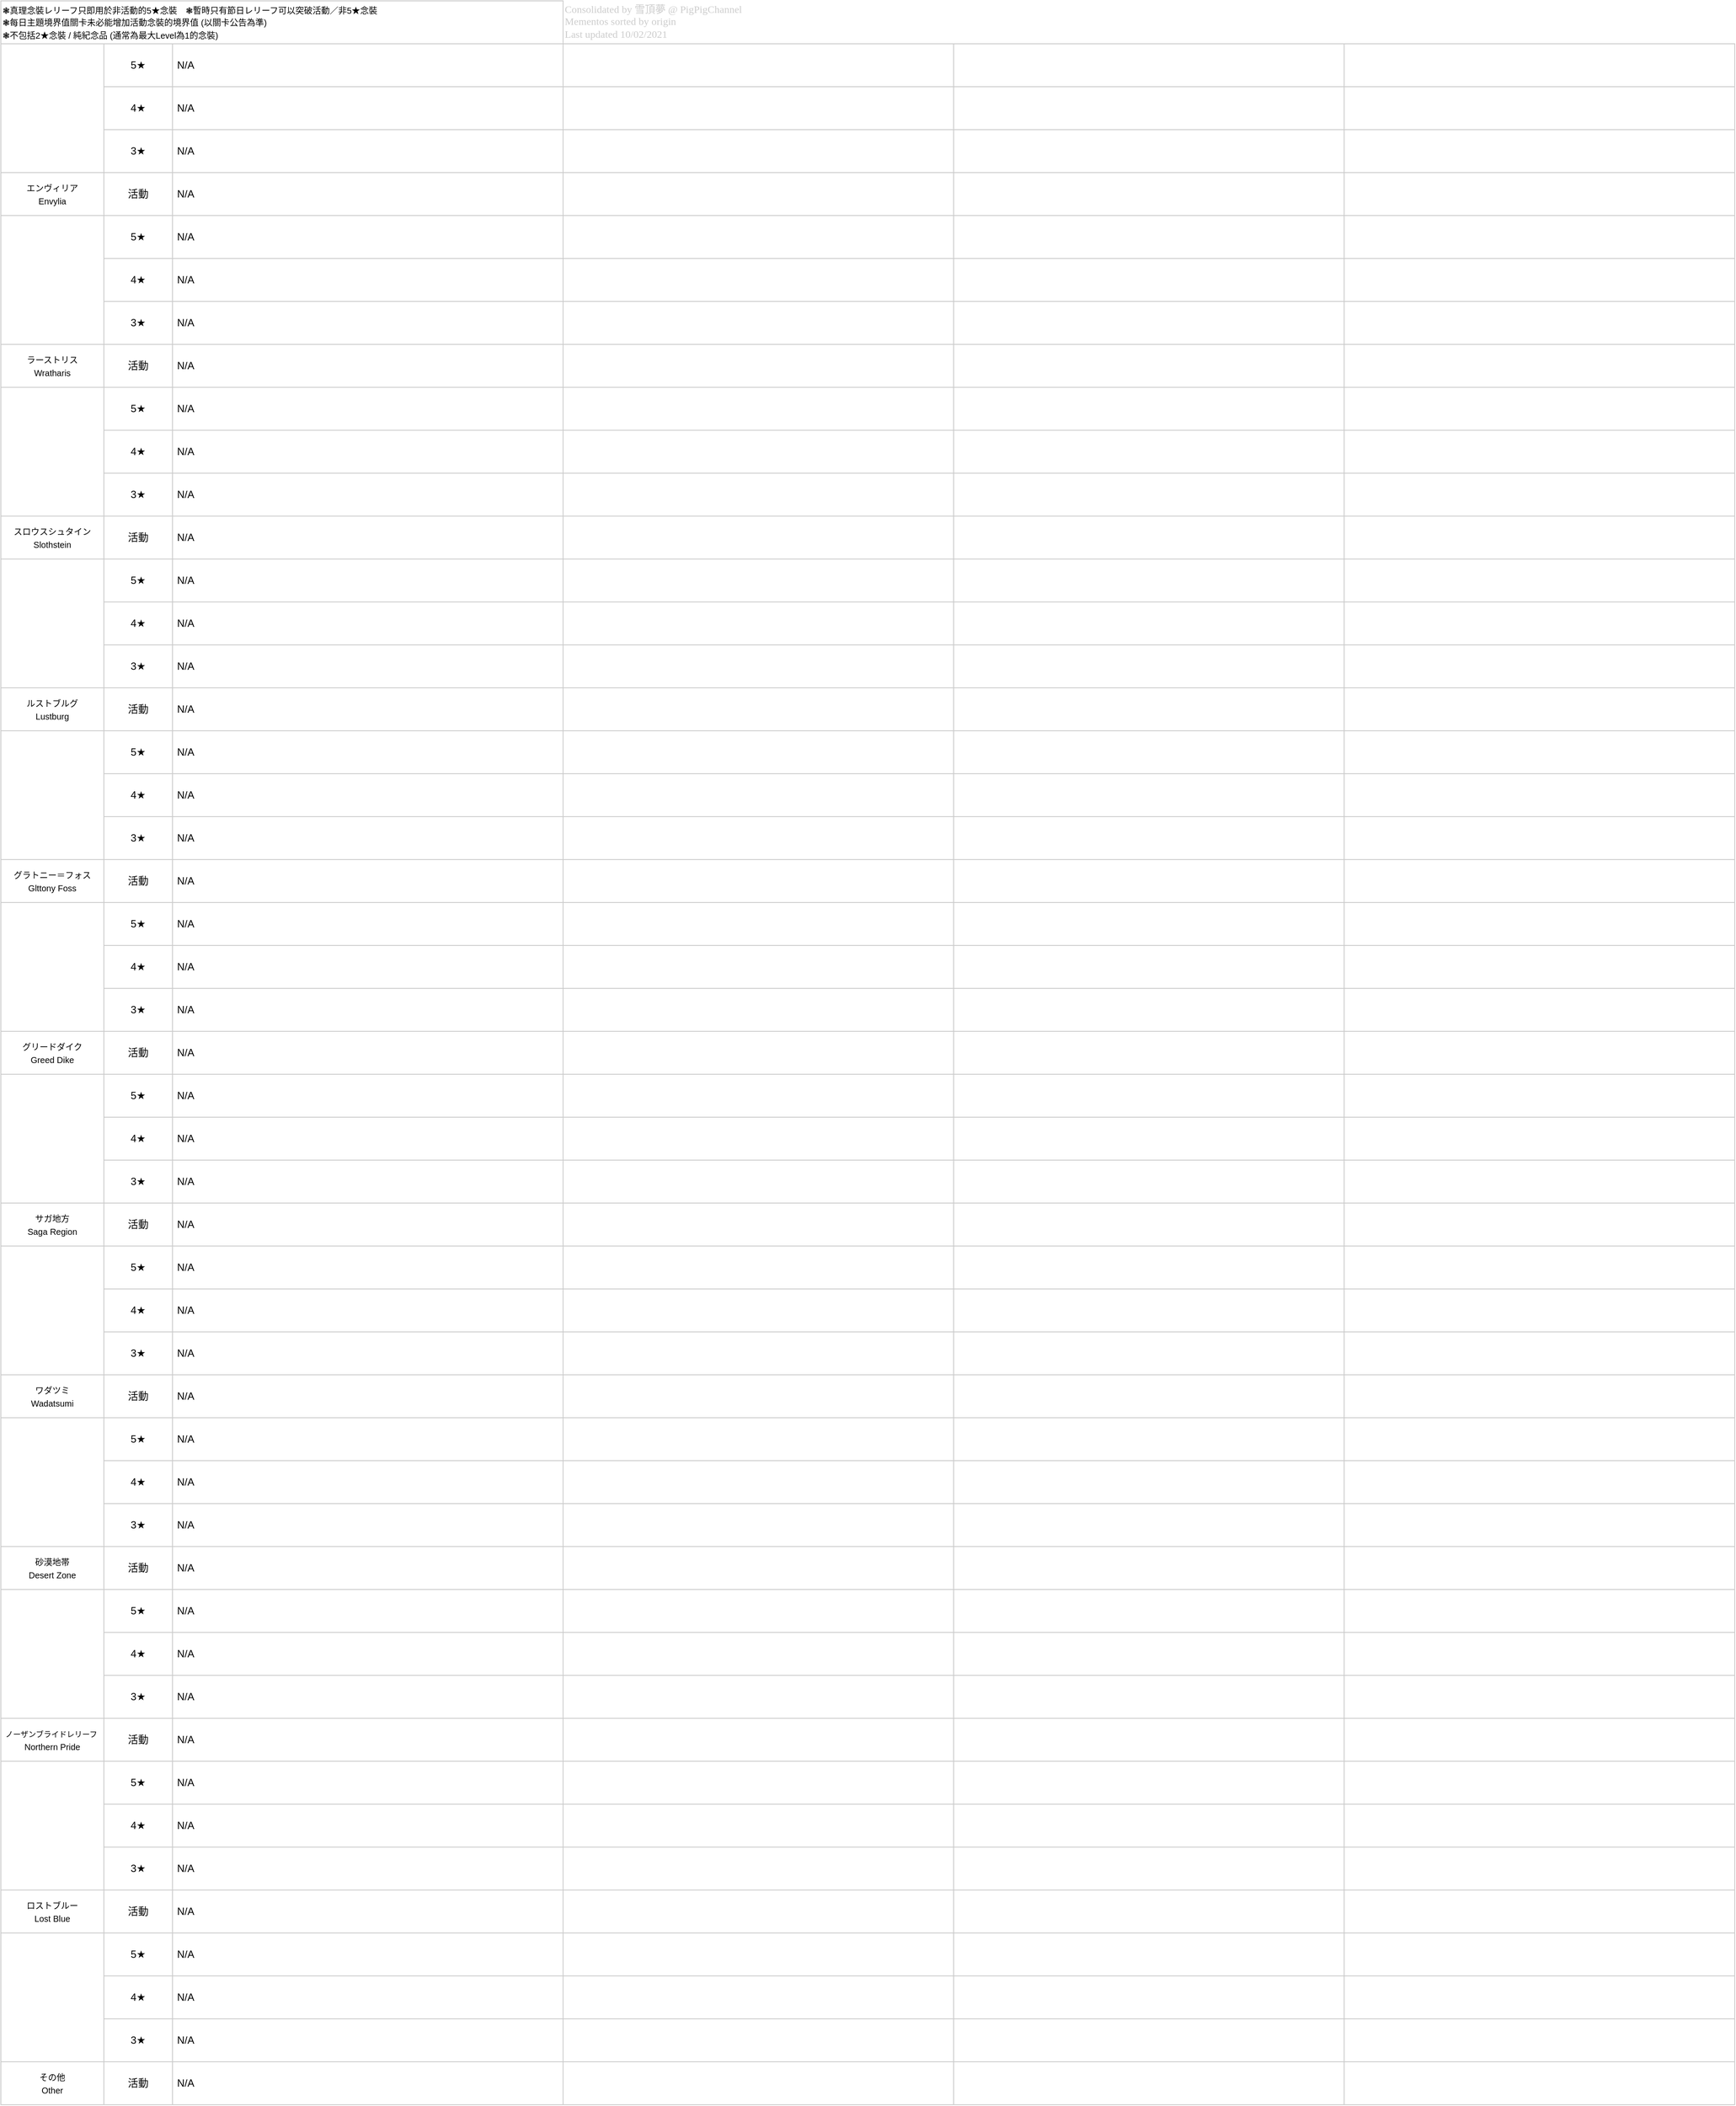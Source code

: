 <mxfile version="14.6.13" type="device"><diagram name="地區" id="9mBSCxyWkqm2xTTJYsas"><mxGraphModel dx="1024" dy="592" grid="1" gridSize="10" guides="1" tooltips="1" connect="1" arrows="1" fold="1" page="1" pageScale="1" pageWidth="1169" pageHeight="827" background="#ffffff" math="0" shadow="0"><root><object label="" author="雪頂夢 @ PigPigChannel" info="Mementos sorted by origin&#10;Last updated 10/02/2021" id="HAUtgPiBDVZbi4uubSfq-0"><mxCell/></object><mxCell id="HAUtgPiBDVZbi4uubSfq-80" value="Legend" parent="HAUtgPiBDVZbi4uubSfq-0"/><object label="Consolidated by %author%&lt;br&gt;%info%" placeholders="1" id="HAUtgPiBDVZbi4uubSfq-6"><mxCell style="text;html=1;resizable=0;points=[];autosize=1;align=left;verticalAlign=top;spacingTop=-4;fontFamily=Microsoft JhengHei;fontColor=#CCCCCC;editable=0;" parent="HAUtgPiBDVZbi4uubSfq-80" vertex="1"><mxGeometry x="695" y="40" width="240" height="50" as="geometry"/></mxCell></object><mxCell id="fIO-42AlciCK7q1x8llV-238" value="Background" parent="HAUtgPiBDVZbi4uubSfq-0"/><mxCell id="YR5bBpHgN24BBwqMkndY-8" value="" style="group" parent="fIO-42AlciCK7q1x8llV-238" vertex="1" connectable="0"><mxGeometry x="240" y="90" width="1820" height="200" as="geometry"/></mxCell><mxCell id="fIO-42AlciCK7q1x8llV-168" value="" style="group" parent="YR5bBpHgN24BBwqMkndY-8" vertex="1" connectable="0" treatAsSingle="0"><mxGeometry width="1365" height="200" as="geometry"/></mxCell><mxCell id="K9Q8tnmP1osw5bezHa9C-7" value="&amp;nbsp;N/A" style="rounded=0;whiteSpace=wrap;html=1;strokeColor=#CCCCCC;align=left;" parent="fIO-42AlciCK7q1x8llV-168" vertex="1"><mxGeometry width="455" height="50" as="geometry"/></mxCell><mxCell id="fIO-42AlciCK7q1x8llV-157" value="&amp;nbsp;N/A" style="rounded=0;whiteSpace=wrap;html=1;strokeColor=#CCCCCC;align=left;" parent="fIO-42AlciCK7q1x8llV-168" vertex="1"><mxGeometry y="50" width="455" height="50" as="geometry"/></mxCell><mxCell id="fIO-42AlciCK7q1x8llV-158" value="&amp;nbsp;N/A" style="rounded=0;whiteSpace=wrap;html=1;strokeColor=#CCCCCC;align=left;" parent="fIO-42AlciCK7q1x8llV-168" vertex="1"><mxGeometry y="100" width="455" height="50" as="geometry"/></mxCell><mxCell id="fIO-42AlciCK7q1x8llV-159" value="&amp;nbsp;N/A" style="rounded=0;whiteSpace=wrap;html=1;strokeColor=#CCCCCC;align=left;" parent="fIO-42AlciCK7q1x8llV-168" vertex="1"><mxGeometry y="150" width="455" height="50" as="geometry"/></mxCell><mxCell id="fIO-42AlciCK7q1x8llV-160" value="" style="rounded=0;whiteSpace=wrap;html=1;strokeColor=#CCCCCC;align=left;" parent="fIO-42AlciCK7q1x8llV-168" vertex="1"><mxGeometry x="455" width="455" height="50" as="geometry"/></mxCell><mxCell id="fIO-42AlciCK7q1x8llV-161" value="" style="rounded=0;whiteSpace=wrap;html=1;strokeColor=#CCCCCC;align=left;" parent="fIO-42AlciCK7q1x8llV-168" vertex="1"><mxGeometry x="455" y="50" width="455" height="50" as="geometry"/></mxCell><mxCell id="fIO-42AlciCK7q1x8llV-162" value="" style="rounded=0;whiteSpace=wrap;html=1;strokeColor=#CCCCCC;align=left;" parent="fIO-42AlciCK7q1x8llV-168" vertex="1"><mxGeometry x="455" y="100" width="455" height="50" as="geometry"/></mxCell><mxCell id="fIO-42AlciCK7q1x8llV-163" value="" style="rounded=0;whiteSpace=wrap;html=1;strokeColor=#CCCCCC;align=left;" parent="fIO-42AlciCK7q1x8llV-168" vertex="1"><mxGeometry x="455" y="150" width="455" height="50" as="geometry"/></mxCell><mxCell id="fIO-42AlciCK7q1x8llV-164" value="" style="rounded=0;whiteSpace=wrap;html=1;strokeColor=#CCCCCC;align=left;" parent="fIO-42AlciCK7q1x8llV-168" vertex="1"><mxGeometry x="910" width="455" height="50" as="geometry"/></mxCell><mxCell id="fIO-42AlciCK7q1x8llV-165" value="" style="rounded=0;whiteSpace=wrap;html=1;strokeColor=#CCCCCC;align=left;" parent="fIO-42AlciCK7q1x8llV-168" vertex="1"><mxGeometry x="910" y="50" width="455" height="50" as="geometry"/></mxCell><mxCell id="fIO-42AlciCK7q1x8llV-166" value="" style="rounded=0;whiteSpace=wrap;html=1;strokeColor=#CCCCCC;align=left;" parent="fIO-42AlciCK7q1x8llV-168" vertex="1"><mxGeometry x="910" y="100" width="455" height="50" as="geometry"/></mxCell><mxCell id="fIO-42AlciCK7q1x8llV-167" value="" style="rounded=0;whiteSpace=wrap;html=1;strokeColor=#CCCCCC;align=left;" parent="fIO-42AlciCK7q1x8llV-168" vertex="1"><mxGeometry x="910" y="150" width="455" height="50" as="geometry"/></mxCell><mxCell id="YR5bBpHgN24BBwqMkndY-4" value="" style="rounded=0;whiteSpace=wrap;html=1;strokeColor=#CCCCCC;align=left;" parent="YR5bBpHgN24BBwqMkndY-8" vertex="1"><mxGeometry x="1365" width="455" height="50" as="geometry"/></mxCell><mxCell id="YR5bBpHgN24BBwqMkndY-5" value="" style="rounded=0;whiteSpace=wrap;html=1;strokeColor=#CCCCCC;align=left;" parent="YR5bBpHgN24BBwqMkndY-8" vertex="1"><mxGeometry x="1365" y="50" width="455" height="50" as="geometry"/></mxCell><mxCell id="YR5bBpHgN24BBwqMkndY-6" value="" style="rounded=0;whiteSpace=wrap;html=1;strokeColor=#CCCCCC;align=left;" parent="YR5bBpHgN24BBwqMkndY-8" vertex="1"><mxGeometry x="1365" y="100" width="455" height="50" as="geometry"/></mxCell><mxCell id="YR5bBpHgN24BBwqMkndY-7" value="" style="rounded=0;whiteSpace=wrap;html=1;strokeColor=#CCCCCC;align=left;" parent="YR5bBpHgN24BBwqMkndY-8" vertex="1"><mxGeometry x="1365" y="150" width="455" height="50" as="geometry"/></mxCell><mxCell id="YR5bBpHgN24BBwqMkndY-55" value="" style="group" parent="fIO-42AlciCK7q1x8llV-238" vertex="1" connectable="0"><mxGeometry x="240" y="290" width="1820" height="200" as="geometry"/></mxCell><mxCell id="fIO-42AlciCK7q1x8llV-199" value="" style="group" parent="YR5bBpHgN24BBwqMkndY-55" vertex="1" connectable="0" treatAsSingle="0"><mxGeometry width="1365" height="200" as="geometry"/></mxCell><mxCell id="fIO-42AlciCK7q1x8llV-200" value="&amp;nbsp;N/A" style="rounded=0;whiteSpace=wrap;html=1;strokeColor=#CCCCCC;align=left;" parent="fIO-42AlciCK7q1x8llV-199" vertex="1"><mxGeometry width="455" height="50" as="geometry"/></mxCell><mxCell id="fIO-42AlciCK7q1x8llV-201" value="&amp;nbsp;N/A" style="rounded=0;whiteSpace=wrap;html=1;strokeColor=#CCCCCC;align=left;" parent="fIO-42AlciCK7q1x8llV-199" vertex="1"><mxGeometry y="50" width="455" height="50" as="geometry"/></mxCell><mxCell id="fIO-42AlciCK7q1x8llV-202" value="&amp;nbsp;N/A" style="rounded=0;whiteSpace=wrap;html=1;strokeColor=#CCCCCC;align=left;" parent="fIO-42AlciCK7q1x8llV-199" vertex="1"><mxGeometry y="100" width="455" height="50" as="geometry"/></mxCell><mxCell id="fIO-42AlciCK7q1x8llV-203" value="&amp;nbsp;N/A" style="rounded=0;whiteSpace=wrap;html=1;strokeColor=#CCCCCC;align=left;" parent="fIO-42AlciCK7q1x8llV-199" vertex="1"><mxGeometry y="150" width="455" height="50" as="geometry"/></mxCell><mxCell id="fIO-42AlciCK7q1x8llV-204" value="" style="rounded=0;whiteSpace=wrap;html=1;strokeColor=#CCCCCC;align=left;" parent="fIO-42AlciCK7q1x8llV-199" vertex="1"><mxGeometry x="455" width="455" height="50" as="geometry"/></mxCell><mxCell id="fIO-42AlciCK7q1x8llV-205" value="" style="rounded=0;whiteSpace=wrap;html=1;strokeColor=#CCCCCC;align=left;" parent="fIO-42AlciCK7q1x8llV-199" vertex="1"><mxGeometry x="455" y="50" width="455" height="50" as="geometry"/></mxCell><mxCell id="fIO-42AlciCK7q1x8llV-206" value="" style="rounded=0;whiteSpace=wrap;html=1;strokeColor=#CCCCCC;align=left;" parent="fIO-42AlciCK7q1x8llV-199" vertex="1"><mxGeometry x="455" y="100" width="455" height="50" as="geometry"/></mxCell><mxCell id="fIO-42AlciCK7q1x8llV-207" value="" style="rounded=0;whiteSpace=wrap;html=1;strokeColor=#CCCCCC;align=left;" parent="fIO-42AlciCK7q1x8llV-199" vertex="1"><mxGeometry x="455" y="150" width="455" height="50" as="geometry"/></mxCell><mxCell id="fIO-42AlciCK7q1x8llV-208" value="" style="rounded=0;whiteSpace=wrap;html=1;strokeColor=#CCCCCC;align=left;" parent="fIO-42AlciCK7q1x8llV-199" vertex="1"><mxGeometry x="910" width="455" height="50" as="geometry"/></mxCell><mxCell id="fIO-42AlciCK7q1x8llV-209" value="" style="rounded=0;whiteSpace=wrap;html=1;strokeColor=#CCCCCC;align=left;" parent="fIO-42AlciCK7q1x8llV-199" vertex="1"><mxGeometry x="910" y="50" width="455" height="50" as="geometry"/></mxCell><mxCell id="fIO-42AlciCK7q1x8llV-210" value="" style="rounded=0;whiteSpace=wrap;html=1;strokeColor=#CCCCCC;align=left;" parent="fIO-42AlciCK7q1x8llV-199" vertex="1"><mxGeometry x="910" y="100" width="455" height="50" as="geometry"/></mxCell><mxCell id="fIO-42AlciCK7q1x8llV-211" value="" style="rounded=0;whiteSpace=wrap;html=1;strokeColor=#CCCCCC;align=left;" parent="fIO-42AlciCK7q1x8llV-199" vertex="1"><mxGeometry x="910" y="150" width="455" height="50" as="geometry"/></mxCell><mxCell id="YR5bBpHgN24BBwqMkndY-9" value="" style="rounded=0;whiteSpace=wrap;html=1;strokeColor=#CCCCCC;align=left;" parent="YR5bBpHgN24BBwqMkndY-55" vertex="1"><mxGeometry x="1365" width="455" height="50" as="geometry"/></mxCell><mxCell id="YR5bBpHgN24BBwqMkndY-10" value="" style="rounded=0;whiteSpace=wrap;html=1;strokeColor=#CCCCCC;align=left;" parent="YR5bBpHgN24BBwqMkndY-55" vertex="1"><mxGeometry x="1365" y="50" width="455" height="50" as="geometry"/></mxCell><mxCell id="YR5bBpHgN24BBwqMkndY-11" value="" style="rounded=0;whiteSpace=wrap;html=1;strokeColor=#CCCCCC;align=left;" parent="YR5bBpHgN24BBwqMkndY-55" vertex="1"><mxGeometry x="1365" y="100" width="455" height="50" as="geometry"/></mxCell><mxCell id="YR5bBpHgN24BBwqMkndY-12" value="" style="rounded=0;whiteSpace=wrap;html=1;strokeColor=#CCCCCC;align=left;" parent="YR5bBpHgN24BBwqMkndY-55" vertex="1"><mxGeometry x="1365" y="150" width="455" height="50" as="geometry"/></mxCell><mxCell id="YR5bBpHgN24BBwqMkndY-56" value="" style="group" parent="fIO-42AlciCK7q1x8llV-238" vertex="1" connectable="0"><mxGeometry x="240" y="490" width="1820" height="200" as="geometry"/></mxCell><mxCell id="fIO-42AlciCK7q1x8llV-212" value="" style="group" parent="YR5bBpHgN24BBwqMkndY-56" vertex="1" connectable="0" treatAsSingle="0"><mxGeometry width="1365" height="200" as="geometry"/></mxCell><mxCell id="fIO-42AlciCK7q1x8llV-213" value="&amp;nbsp;N/A" style="rounded=0;whiteSpace=wrap;html=1;strokeColor=#CCCCCC;align=left;" parent="fIO-42AlciCK7q1x8llV-212" vertex="1"><mxGeometry width="455" height="50" as="geometry"/></mxCell><mxCell id="fIO-42AlciCK7q1x8llV-214" value="&amp;nbsp;N/A" style="rounded=0;whiteSpace=wrap;html=1;strokeColor=#CCCCCC;align=left;" parent="fIO-42AlciCK7q1x8llV-212" vertex="1"><mxGeometry y="50" width="455" height="50" as="geometry"/></mxCell><mxCell id="fIO-42AlciCK7q1x8llV-215" value="&amp;nbsp;N/A" style="rounded=0;whiteSpace=wrap;html=1;strokeColor=#CCCCCC;align=left;" parent="fIO-42AlciCK7q1x8llV-212" vertex="1"><mxGeometry y="100" width="455" height="50" as="geometry"/></mxCell><mxCell id="fIO-42AlciCK7q1x8llV-216" value="&amp;nbsp;N/A" style="rounded=0;whiteSpace=wrap;html=1;strokeColor=#CCCCCC;align=left;" parent="fIO-42AlciCK7q1x8llV-212" vertex="1"><mxGeometry y="150" width="455" height="50" as="geometry"/></mxCell><mxCell id="fIO-42AlciCK7q1x8llV-217" value="" style="rounded=0;whiteSpace=wrap;html=1;strokeColor=#CCCCCC;align=left;" parent="fIO-42AlciCK7q1x8llV-212" vertex="1"><mxGeometry x="455" width="455" height="50" as="geometry"/></mxCell><mxCell id="fIO-42AlciCK7q1x8llV-218" value="" style="rounded=0;whiteSpace=wrap;html=1;strokeColor=#CCCCCC;align=left;" parent="fIO-42AlciCK7q1x8llV-212" vertex="1"><mxGeometry x="455" y="50" width="455" height="50" as="geometry"/></mxCell><mxCell id="fIO-42AlciCK7q1x8llV-219" value="" style="rounded=0;whiteSpace=wrap;html=1;strokeColor=#CCCCCC;align=left;" parent="fIO-42AlciCK7q1x8llV-212" vertex="1"><mxGeometry x="455" y="100" width="455" height="50" as="geometry"/></mxCell><mxCell id="fIO-42AlciCK7q1x8llV-220" value="" style="rounded=0;whiteSpace=wrap;html=1;strokeColor=#CCCCCC;align=left;" parent="fIO-42AlciCK7q1x8llV-212" vertex="1"><mxGeometry x="455" y="150" width="455" height="50" as="geometry"/></mxCell><mxCell id="fIO-42AlciCK7q1x8llV-221" value="" style="rounded=0;whiteSpace=wrap;html=1;strokeColor=#CCCCCC;align=left;" parent="fIO-42AlciCK7q1x8llV-212" vertex="1"><mxGeometry x="910" width="455" height="50" as="geometry"/></mxCell><mxCell id="fIO-42AlciCK7q1x8llV-222" value="" style="rounded=0;whiteSpace=wrap;html=1;strokeColor=#CCCCCC;align=left;" parent="fIO-42AlciCK7q1x8llV-212" vertex="1"><mxGeometry x="910" y="50" width="455" height="50" as="geometry"/></mxCell><mxCell id="fIO-42AlciCK7q1x8llV-223" value="" style="rounded=0;whiteSpace=wrap;html=1;strokeColor=#CCCCCC;align=left;" parent="fIO-42AlciCK7q1x8llV-212" vertex="1"><mxGeometry x="910" y="100" width="455" height="50" as="geometry"/></mxCell><mxCell id="fIO-42AlciCK7q1x8llV-224" value="" style="rounded=0;whiteSpace=wrap;html=1;strokeColor=#CCCCCC;align=left;" parent="fIO-42AlciCK7q1x8llV-212" vertex="1"><mxGeometry x="910" y="150" width="455" height="50" as="geometry"/></mxCell><mxCell id="YR5bBpHgN24BBwqMkndY-13" value="" style="rounded=0;whiteSpace=wrap;html=1;strokeColor=#CCCCCC;align=left;" parent="YR5bBpHgN24BBwqMkndY-56" vertex="1"><mxGeometry x="1365" width="455" height="50" as="geometry"/></mxCell><mxCell id="YR5bBpHgN24BBwqMkndY-14" value="" style="rounded=0;whiteSpace=wrap;html=1;strokeColor=#CCCCCC;align=left;" parent="YR5bBpHgN24BBwqMkndY-56" vertex="1"><mxGeometry x="1365" y="50" width="455" height="50" as="geometry"/></mxCell><mxCell id="YR5bBpHgN24BBwqMkndY-15" value="" style="rounded=0;whiteSpace=wrap;html=1;strokeColor=#CCCCCC;align=left;" parent="YR5bBpHgN24BBwqMkndY-56" vertex="1"><mxGeometry x="1365" y="100" width="455" height="50" as="geometry"/></mxCell><mxCell id="YR5bBpHgN24BBwqMkndY-16" value="" style="rounded=0;whiteSpace=wrap;html=1;strokeColor=#CCCCCC;align=left;" parent="YR5bBpHgN24BBwqMkndY-56" vertex="1"><mxGeometry x="1365" y="150" width="455" height="50" as="geometry"/></mxCell><mxCell id="YR5bBpHgN24BBwqMkndY-57" value="" style="group" parent="fIO-42AlciCK7q1x8llV-238" vertex="1" connectable="0"><mxGeometry x="240" y="690" width="1820" height="200" as="geometry"/></mxCell><mxCell id="fIO-42AlciCK7q1x8llV-225" value="" style="group" parent="YR5bBpHgN24BBwqMkndY-57" vertex="1" connectable="0" treatAsSingle="0"><mxGeometry width="1365" height="200" as="geometry"/></mxCell><mxCell id="fIO-42AlciCK7q1x8llV-226" value="&amp;nbsp;N/A" style="rounded=0;whiteSpace=wrap;html=1;strokeColor=#CCCCCC;align=left;" parent="fIO-42AlciCK7q1x8llV-225" vertex="1"><mxGeometry width="455" height="50" as="geometry"/></mxCell><mxCell id="fIO-42AlciCK7q1x8llV-227" value="&amp;nbsp;N/A" style="rounded=0;whiteSpace=wrap;html=1;strokeColor=#CCCCCC;align=left;" parent="fIO-42AlciCK7q1x8llV-225" vertex="1"><mxGeometry y="50" width="455" height="50" as="geometry"/></mxCell><mxCell id="fIO-42AlciCK7q1x8llV-228" value="&amp;nbsp;N/A" style="rounded=0;whiteSpace=wrap;html=1;strokeColor=#CCCCCC;align=left;" parent="fIO-42AlciCK7q1x8llV-225" vertex="1"><mxGeometry y="100" width="455" height="50" as="geometry"/></mxCell><mxCell id="fIO-42AlciCK7q1x8llV-229" value="&amp;nbsp;N/A" style="rounded=0;whiteSpace=wrap;html=1;strokeColor=#CCCCCC;align=left;" parent="fIO-42AlciCK7q1x8llV-225" vertex="1"><mxGeometry y="150" width="455" height="50" as="geometry"/></mxCell><mxCell id="fIO-42AlciCK7q1x8llV-230" value="" style="rounded=0;whiteSpace=wrap;html=1;strokeColor=#CCCCCC;align=left;" parent="fIO-42AlciCK7q1x8llV-225" vertex="1"><mxGeometry x="455" width="455" height="50" as="geometry"/></mxCell><mxCell id="fIO-42AlciCK7q1x8llV-231" value="" style="rounded=0;whiteSpace=wrap;html=1;strokeColor=#CCCCCC;align=left;" parent="fIO-42AlciCK7q1x8llV-225" vertex="1"><mxGeometry x="455" y="50" width="455" height="50" as="geometry"/></mxCell><mxCell id="fIO-42AlciCK7q1x8llV-232" value="" style="rounded=0;whiteSpace=wrap;html=1;strokeColor=#CCCCCC;align=left;" parent="fIO-42AlciCK7q1x8llV-225" vertex="1"><mxGeometry x="455" y="100" width="455" height="50" as="geometry"/></mxCell><mxCell id="fIO-42AlciCK7q1x8llV-233" value="" style="rounded=0;whiteSpace=wrap;html=1;strokeColor=#CCCCCC;align=left;" parent="fIO-42AlciCK7q1x8llV-225" vertex="1"><mxGeometry x="455" y="150" width="455" height="50" as="geometry"/></mxCell><mxCell id="fIO-42AlciCK7q1x8llV-234" value="" style="rounded=0;whiteSpace=wrap;html=1;strokeColor=#CCCCCC;align=left;" parent="fIO-42AlciCK7q1x8llV-225" vertex="1"><mxGeometry x="910" width="455" height="50" as="geometry"/></mxCell><mxCell id="fIO-42AlciCK7q1x8llV-235" value="" style="rounded=0;whiteSpace=wrap;html=1;strokeColor=#CCCCCC;align=left;" parent="fIO-42AlciCK7q1x8llV-225" vertex="1"><mxGeometry x="910" y="50" width="455" height="50" as="geometry"/></mxCell><mxCell id="fIO-42AlciCK7q1x8llV-236" value="" style="rounded=0;whiteSpace=wrap;html=1;strokeColor=#CCCCCC;align=left;" parent="fIO-42AlciCK7q1x8llV-225" vertex="1"><mxGeometry x="910" y="100" width="455" height="50" as="geometry"/></mxCell><mxCell id="fIO-42AlciCK7q1x8llV-237" value="" style="rounded=0;whiteSpace=wrap;html=1;strokeColor=#CCCCCC;align=left;" parent="fIO-42AlciCK7q1x8llV-225" vertex="1"><mxGeometry x="910" y="150" width="455" height="50" as="geometry"/></mxCell><mxCell id="YR5bBpHgN24BBwqMkndY-17" value="" style="rounded=0;whiteSpace=wrap;html=1;strokeColor=#CCCCCC;align=left;" parent="YR5bBpHgN24BBwqMkndY-57" vertex="1"><mxGeometry x="1365" width="455" height="50" as="geometry"/></mxCell><mxCell id="YR5bBpHgN24BBwqMkndY-18" value="" style="rounded=0;whiteSpace=wrap;html=1;strokeColor=#CCCCCC;align=left;" parent="YR5bBpHgN24BBwqMkndY-57" vertex="1"><mxGeometry x="1365" y="50" width="455" height="50" as="geometry"/></mxCell><mxCell id="YR5bBpHgN24BBwqMkndY-19" value="" style="rounded=0;whiteSpace=wrap;html=1;strokeColor=#CCCCCC;align=left;" parent="YR5bBpHgN24BBwqMkndY-57" vertex="1"><mxGeometry x="1365" y="100" width="455" height="50" as="geometry"/></mxCell><mxCell id="YR5bBpHgN24BBwqMkndY-20" value="" style="rounded=0;whiteSpace=wrap;html=1;strokeColor=#CCCCCC;align=left;" parent="YR5bBpHgN24BBwqMkndY-57" vertex="1"><mxGeometry x="1365" y="150" width="455" height="50" as="geometry"/></mxCell><mxCell id="YR5bBpHgN24BBwqMkndY-58" value="" style="group" parent="fIO-42AlciCK7q1x8llV-238" vertex="1" connectable="0"><mxGeometry x="240" y="890" width="1820" height="200" as="geometry"/></mxCell><mxCell id="fIO-42AlciCK7q1x8llV-239" value="" style="group" parent="YR5bBpHgN24BBwqMkndY-58" vertex="1" connectable="0" treatAsSingle="0"><mxGeometry width="1365" height="200" as="geometry"/></mxCell><mxCell id="fIO-42AlciCK7q1x8llV-240" value="&amp;nbsp;N/A" style="rounded=0;whiteSpace=wrap;html=1;strokeColor=#CCCCCC;align=left;" parent="fIO-42AlciCK7q1x8llV-239" vertex="1"><mxGeometry width="455" height="50" as="geometry"/></mxCell><mxCell id="fIO-42AlciCK7q1x8llV-241" value="&amp;nbsp;N/A" style="rounded=0;whiteSpace=wrap;html=1;strokeColor=#CCCCCC;align=left;" parent="fIO-42AlciCK7q1x8llV-239" vertex="1"><mxGeometry y="50" width="455" height="50" as="geometry"/></mxCell><mxCell id="fIO-42AlciCK7q1x8llV-242" value="&amp;nbsp;N/A" style="rounded=0;whiteSpace=wrap;html=1;strokeColor=#CCCCCC;align=left;" parent="fIO-42AlciCK7q1x8llV-239" vertex="1"><mxGeometry y="100" width="455" height="50" as="geometry"/></mxCell><mxCell id="fIO-42AlciCK7q1x8llV-243" value="&amp;nbsp;N/A" style="rounded=0;whiteSpace=wrap;html=1;strokeColor=#CCCCCC;align=left;" parent="fIO-42AlciCK7q1x8llV-239" vertex="1"><mxGeometry y="150" width="455" height="50" as="geometry"/></mxCell><mxCell id="fIO-42AlciCK7q1x8llV-244" value="" style="rounded=0;whiteSpace=wrap;html=1;strokeColor=#CCCCCC;align=left;" parent="fIO-42AlciCK7q1x8llV-239" vertex="1"><mxGeometry x="455" width="455" height="50" as="geometry"/></mxCell><mxCell id="fIO-42AlciCK7q1x8llV-245" value="" style="rounded=0;whiteSpace=wrap;html=1;strokeColor=#CCCCCC;align=left;" parent="fIO-42AlciCK7q1x8llV-239" vertex="1"><mxGeometry x="455" y="50" width="455" height="50" as="geometry"/></mxCell><mxCell id="fIO-42AlciCK7q1x8llV-246" value="" style="rounded=0;whiteSpace=wrap;html=1;strokeColor=#CCCCCC;align=left;" parent="fIO-42AlciCK7q1x8llV-239" vertex="1"><mxGeometry x="455" y="100" width="455" height="50" as="geometry"/></mxCell><mxCell id="fIO-42AlciCK7q1x8llV-247" value="" style="rounded=0;whiteSpace=wrap;html=1;strokeColor=#CCCCCC;align=left;" parent="fIO-42AlciCK7q1x8llV-239" vertex="1"><mxGeometry x="455" y="150" width="455" height="50" as="geometry"/></mxCell><mxCell id="fIO-42AlciCK7q1x8llV-248" value="" style="rounded=0;whiteSpace=wrap;html=1;strokeColor=#CCCCCC;align=left;" parent="fIO-42AlciCK7q1x8llV-239" vertex="1"><mxGeometry x="910" width="455" height="50" as="geometry"/></mxCell><mxCell id="fIO-42AlciCK7q1x8llV-249" value="" style="rounded=0;whiteSpace=wrap;html=1;strokeColor=#CCCCCC;align=left;" parent="fIO-42AlciCK7q1x8llV-239" vertex="1"><mxGeometry x="910" y="50" width="455" height="50" as="geometry"/></mxCell><mxCell id="fIO-42AlciCK7q1x8llV-250" value="" style="rounded=0;whiteSpace=wrap;html=1;strokeColor=#CCCCCC;align=left;" parent="fIO-42AlciCK7q1x8llV-239" vertex="1"><mxGeometry x="910" y="100" width="455" height="50" as="geometry"/></mxCell><mxCell id="fIO-42AlciCK7q1x8llV-251" value="" style="rounded=0;whiteSpace=wrap;html=1;strokeColor=#CCCCCC;align=left;" parent="fIO-42AlciCK7q1x8llV-239" vertex="1"><mxGeometry x="910" y="150" width="455" height="50" as="geometry"/></mxCell><mxCell id="YR5bBpHgN24BBwqMkndY-21" value="" style="rounded=0;whiteSpace=wrap;html=1;strokeColor=#CCCCCC;align=left;" parent="YR5bBpHgN24BBwqMkndY-58" vertex="1"><mxGeometry x="1365" width="455" height="50" as="geometry"/></mxCell><mxCell id="YR5bBpHgN24BBwqMkndY-22" value="" style="rounded=0;whiteSpace=wrap;html=1;strokeColor=#CCCCCC;align=left;" parent="YR5bBpHgN24BBwqMkndY-58" vertex="1"><mxGeometry x="1365" y="50" width="455" height="50" as="geometry"/></mxCell><mxCell id="YR5bBpHgN24BBwqMkndY-23" value="" style="rounded=0;whiteSpace=wrap;html=1;strokeColor=#CCCCCC;align=left;" parent="YR5bBpHgN24BBwqMkndY-58" vertex="1"><mxGeometry x="1365" y="100" width="455" height="50" as="geometry"/></mxCell><mxCell id="YR5bBpHgN24BBwqMkndY-24" value="" style="rounded=0;whiteSpace=wrap;html=1;strokeColor=#CCCCCC;align=left;" parent="YR5bBpHgN24BBwqMkndY-58" vertex="1"><mxGeometry x="1365" y="150" width="455" height="50" as="geometry"/></mxCell><mxCell id="YR5bBpHgN24BBwqMkndY-59" value="" style="group" parent="fIO-42AlciCK7q1x8llV-238" vertex="1" connectable="0"><mxGeometry x="240" y="1090" width="1820" height="200" as="geometry"/></mxCell><mxCell id="fIO-42AlciCK7q1x8llV-252" value="" style="group" parent="YR5bBpHgN24BBwqMkndY-59" vertex="1" connectable="0" treatAsSingle="0"><mxGeometry width="1365" height="200" as="geometry"/></mxCell><mxCell id="fIO-42AlciCK7q1x8llV-253" value="&amp;nbsp;N/A" style="rounded=0;whiteSpace=wrap;html=1;strokeColor=#CCCCCC;align=left;" parent="fIO-42AlciCK7q1x8llV-252" vertex="1"><mxGeometry width="455" height="50" as="geometry"/></mxCell><mxCell id="fIO-42AlciCK7q1x8llV-254" value="&amp;nbsp;N/A" style="rounded=0;whiteSpace=wrap;html=1;strokeColor=#CCCCCC;align=left;" parent="fIO-42AlciCK7q1x8llV-252" vertex="1"><mxGeometry y="50" width="455" height="50" as="geometry"/></mxCell><mxCell id="fIO-42AlciCK7q1x8llV-255" value="&amp;nbsp;N/A" style="rounded=0;whiteSpace=wrap;html=1;strokeColor=#CCCCCC;align=left;" parent="fIO-42AlciCK7q1x8llV-252" vertex="1"><mxGeometry y="100" width="455" height="50" as="geometry"/></mxCell><mxCell id="fIO-42AlciCK7q1x8llV-256" value="&amp;nbsp;N/A" style="rounded=0;whiteSpace=wrap;html=1;strokeColor=#CCCCCC;align=left;" parent="fIO-42AlciCK7q1x8llV-252" vertex="1"><mxGeometry y="150" width="455" height="50" as="geometry"/></mxCell><mxCell id="fIO-42AlciCK7q1x8llV-257" value="" style="rounded=0;whiteSpace=wrap;html=1;strokeColor=#CCCCCC;align=left;" parent="fIO-42AlciCK7q1x8llV-252" vertex="1"><mxGeometry x="455" width="455" height="50" as="geometry"/></mxCell><mxCell id="fIO-42AlciCK7q1x8llV-258" value="" style="rounded=0;whiteSpace=wrap;html=1;strokeColor=#CCCCCC;align=left;" parent="fIO-42AlciCK7q1x8llV-252" vertex="1"><mxGeometry x="455" y="50" width="455" height="50" as="geometry"/></mxCell><mxCell id="fIO-42AlciCK7q1x8llV-259" value="" style="rounded=0;whiteSpace=wrap;html=1;strokeColor=#CCCCCC;align=left;" parent="fIO-42AlciCK7q1x8llV-252" vertex="1"><mxGeometry x="455" y="100" width="455" height="50" as="geometry"/></mxCell><mxCell id="fIO-42AlciCK7q1x8llV-260" value="" style="rounded=0;whiteSpace=wrap;html=1;strokeColor=#CCCCCC;align=left;" parent="fIO-42AlciCK7q1x8llV-252" vertex="1"><mxGeometry x="455" y="150" width="455" height="50" as="geometry"/></mxCell><mxCell id="fIO-42AlciCK7q1x8llV-261" value="" style="rounded=0;whiteSpace=wrap;html=1;strokeColor=#CCCCCC;align=left;" parent="fIO-42AlciCK7q1x8llV-252" vertex="1"><mxGeometry x="910" width="455" height="50" as="geometry"/></mxCell><mxCell id="fIO-42AlciCK7q1x8llV-262" value="" style="rounded=0;whiteSpace=wrap;html=1;strokeColor=#CCCCCC;align=left;" parent="fIO-42AlciCK7q1x8llV-252" vertex="1"><mxGeometry x="910" y="50" width="455" height="50" as="geometry"/></mxCell><mxCell id="fIO-42AlciCK7q1x8llV-263" value="" style="rounded=0;whiteSpace=wrap;html=1;strokeColor=#CCCCCC;align=left;" parent="fIO-42AlciCK7q1x8llV-252" vertex="1"><mxGeometry x="910" y="100" width="455" height="50" as="geometry"/></mxCell><mxCell id="fIO-42AlciCK7q1x8llV-264" value="" style="rounded=0;whiteSpace=wrap;html=1;strokeColor=#CCCCCC;align=left;" parent="fIO-42AlciCK7q1x8llV-252" vertex="1"><mxGeometry x="910" y="150" width="455" height="50" as="geometry"/></mxCell><mxCell id="YR5bBpHgN24BBwqMkndY-25" value="" style="rounded=0;whiteSpace=wrap;html=1;strokeColor=#CCCCCC;align=left;" parent="YR5bBpHgN24BBwqMkndY-59" vertex="1"><mxGeometry x="1365" width="455" height="50" as="geometry"/></mxCell><mxCell id="YR5bBpHgN24BBwqMkndY-26" value="" style="rounded=0;whiteSpace=wrap;html=1;strokeColor=#CCCCCC;align=left;" parent="YR5bBpHgN24BBwqMkndY-59" vertex="1"><mxGeometry x="1365" y="50" width="455" height="50" as="geometry"/></mxCell><mxCell id="YR5bBpHgN24BBwqMkndY-27" value="" style="rounded=0;whiteSpace=wrap;html=1;strokeColor=#CCCCCC;align=left;" parent="YR5bBpHgN24BBwqMkndY-59" vertex="1"><mxGeometry x="1365" y="100" width="455" height="50" as="geometry"/></mxCell><mxCell id="YR5bBpHgN24BBwqMkndY-28" value="" style="rounded=0;whiteSpace=wrap;html=1;strokeColor=#CCCCCC;align=left;" parent="YR5bBpHgN24BBwqMkndY-59" vertex="1"><mxGeometry x="1365" y="150" width="455" height="50" as="geometry"/></mxCell><mxCell id="YR5bBpHgN24BBwqMkndY-29" value="" style="rounded=0;whiteSpace=wrap;html=1;strokeColor=#CCCCCC;align=left;" parent="YR5bBpHgN24BBwqMkndY-59" vertex="1"><mxGeometry x="1365" y="100" width="455" height="50" as="geometry"/></mxCell><mxCell id="YR5bBpHgN24BBwqMkndY-30" value="" style="rounded=0;whiteSpace=wrap;html=1;strokeColor=#CCCCCC;align=left;" parent="YR5bBpHgN24BBwqMkndY-59" vertex="1"><mxGeometry x="1365" y="150" width="455" height="50" as="geometry"/></mxCell><mxCell id="YR5bBpHgN24BBwqMkndY-60" value="" style="group" parent="fIO-42AlciCK7q1x8llV-238" vertex="1" connectable="0"><mxGeometry x="240" y="1490" width="1820" height="200" as="geometry"/></mxCell><mxCell id="fIO-42AlciCK7q1x8llV-278" value="" style="group" parent="YR5bBpHgN24BBwqMkndY-60" vertex="1" connectable="0" treatAsSingle="0"><mxGeometry width="1365" height="200" as="geometry"/></mxCell><mxCell id="fIO-42AlciCK7q1x8llV-279" value="&amp;nbsp;N/A" style="rounded=0;whiteSpace=wrap;html=1;strokeColor=#CCCCCC;align=left;" parent="fIO-42AlciCK7q1x8llV-278" vertex="1"><mxGeometry width="455" height="50" as="geometry"/></mxCell><mxCell id="fIO-42AlciCK7q1x8llV-280" value="&amp;nbsp;N/A" style="rounded=0;whiteSpace=wrap;html=1;strokeColor=#CCCCCC;align=left;" parent="fIO-42AlciCK7q1x8llV-278" vertex="1"><mxGeometry y="50" width="455" height="50" as="geometry"/></mxCell><mxCell id="fIO-42AlciCK7q1x8llV-281" value="&amp;nbsp;N/A" style="rounded=0;whiteSpace=wrap;html=1;strokeColor=#CCCCCC;align=left;" parent="fIO-42AlciCK7q1x8llV-278" vertex="1"><mxGeometry y="100" width="455" height="50" as="geometry"/></mxCell><mxCell id="fIO-42AlciCK7q1x8llV-282" value="&amp;nbsp;N/A" style="rounded=0;whiteSpace=wrap;html=1;strokeColor=#CCCCCC;align=left;" parent="fIO-42AlciCK7q1x8llV-278" vertex="1"><mxGeometry y="150" width="455" height="50" as="geometry"/></mxCell><mxCell id="fIO-42AlciCK7q1x8llV-283" value="" style="rounded=0;whiteSpace=wrap;html=1;strokeColor=#CCCCCC;align=left;" parent="fIO-42AlciCK7q1x8llV-278" vertex="1"><mxGeometry x="455" width="455" height="50" as="geometry"/></mxCell><mxCell id="fIO-42AlciCK7q1x8llV-284" value="" style="rounded=0;whiteSpace=wrap;html=1;strokeColor=#CCCCCC;align=left;" parent="fIO-42AlciCK7q1x8llV-278" vertex="1"><mxGeometry x="455" y="50" width="455" height="50" as="geometry"/></mxCell><mxCell id="fIO-42AlciCK7q1x8llV-285" value="" style="rounded=0;whiteSpace=wrap;html=1;strokeColor=#CCCCCC;align=left;" parent="fIO-42AlciCK7q1x8llV-278" vertex="1"><mxGeometry x="455" y="100" width="455" height="50" as="geometry"/></mxCell><mxCell id="fIO-42AlciCK7q1x8llV-286" value="" style="rounded=0;whiteSpace=wrap;html=1;strokeColor=#CCCCCC;align=left;" parent="fIO-42AlciCK7q1x8llV-278" vertex="1"><mxGeometry x="455" y="150" width="455" height="50" as="geometry"/></mxCell><mxCell id="fIO-42AlciCK7q1x8llV-287" value="" style="rounded=0;whiteSpace=wrap;html=1;strokeColor=#CCCCCC;align=left;" parent="fIO-42AlciCK7q1x8llV-278" vertex="1"><mxGeometry x="910" width="455" height="50" as="geometry"/></mxCell><mxCell id="fIO-42AlciCK7q1x8llV-288" value="" style="rounded=0;whiteSpace=wrap;html=1;strokeColor=#CCCCCC;align=left;" parent="fIO-42AlciCK7q1x8llV-278" vertex="1"><mxGeometry x="910" y="50" width="455" height="50" as="geometry"/></mxCell><mxCell id="fIO-42AlciCK7q1x8llV-289" value="" style="rounded=0;whiteSpace=wrap;html=1;strokeColor=#CCCCCC;align=left;" parent="fIO-42AlciCK7q1x8llV-278" vertex="1"><mxGeometry x="910" y="100" width="455" height="50" as="geometry"/></mxCell><mxCell id="fIO-42AlciCK7q1x8llV-290" value="" style="rounded=0;whiteSpace=wrap;html=1;strokeColor=#CCCCCC;align=left;" parent="fIO-42AlciCK7q1x8llV-278" vertex="1"><mxGeometry x="910" y="150" width="455" height="50" as="geometry"/></mxCell><mxCell id="YR5bBpHgN24BBwqMkndY-35" value="" style="rounded=0;whiteSpace=wrap;html=1;strokeColor=#CCCCCC;align=left;" parent="YR5bBpHgN24BBwqMkndY-60" vertex="1"><mxGeometry x="1365" width="455" height="50" as="geometry"/></mxCell><mxCell id="YR5bBpHgN24BBwqMkndY-36" value="" style="rounded=0;whiteSpace=wrap;html=1;strokeColor=#CCCCCC;align=left;" parent="YR5bBpHgN24BBwqMkndY-60" vertex="1"><mxGeometry x="1365" y="50" width="455" height="50" as="geometry"/></mxCell><mxCell id="YR5bBpHgN24BBwqMkndY-37" value="" style="rounded=0;whiteSpace=wrap;html=1;strokeColor=#CCCCCC;align=left;" parent="YR5bBpHgN24BBwqMkndY-60" vertex="1"><mxGeometry x="1365" y="100" width="455" height="50" as="geometry"/></mxCell><mxCell id="YR5bBpHgN24BBwqMkndY-38" value="" style="rounded=0;whiteSpace=wrap;html=1;strokeColor=#CCCCCC;align=left;" parent="YR5bBpHgN24BBwqMkndY-60" vertex="1"><mxGeometry x="1365" y="150" width="455" height="50" as="geometry"/></mxCell><mxCell id="YR5bBpHgN24BBwqMkndY-62" value="" style="group" parent="fIO-42AlciCK7q1x8llV-238" vertex="1" connectable="0"><mxGeometry x="240" y="1290" width="1820" height="200" as="geometry"/></mxCell><mxCell id="fIO-42AlciCK7q1x8llV-265" value="" style="group" parent="YR5bBpHgN24BBwqMkndY-62" vertex="1" connectable="0" treatAsSingle="0"><mxGeometry width="1365" height="200" as="geometry"/></mxCell><mxCell id="fIO-42AlciCK7q1x8llV-266" value="&amp;nbsp;N/A" style="rounded=0;whiteSpace=wrap;html=1;strokeColor=#CCCCCC;align=left;" parent="fIO-42AlciCK7q1x8llV-265" vertex="1"><mxGeometry width="455" height="50" as="geometry"/></mxCell><mxCell id="fIO-42AlciCK7q1x8llV-267" value="&amp;nbsp;N/A" style="rounded=0;whiteSpace=wrap;html=1;strokeColor=#CCCCCC;align=left;" parent="fIO-42AlciCK7q1x8llV-265" vertex="1"><mxGeometry y="50" width="455" height="50" as="geometry"/></mxCell><mxCell id="fIO-42AlciCK7q1x8llV-268" value="&amp;nbsp;N/A" style="rounded=0;whiteSpace=wrap;html=1;strokeColor=#CCCCCC;align=left;" parent="fIO-42AlciCK7q1x8llV-265" vertex="1"><mxGeometry y="100" width="455" height="50" as="geometry"/></mxCell><mxCell id="fIO-42AlciCK7q1x8llV-269" value="&amp;nbsp;N/A" style="rounded=0;whiteSpace=wrap;html=1;strokeColor=#CCCCCC;align=left;" parent="fIO-42AlciCK7q1x8llV-265" vertex="1"><mxGeometry y="150" width="455" height="50" as="geometry"/></mxCell><mxCell id="fIO-42AlciCK7q1x8llV-270" value="" style="rounded=0;whiteSpace=wrap;html=1;strokeColor=#CCCCCC;align=left;" parent="fIO-42AlciCK7q1x8llV-265" vertex="1"><mxGeometry x="455" width="455" height="50" as="geometry"/></mxCell><mxCell id="fIO-42AlciCK7q1x8llV-271" value="" style="rounded=0;whiteSpace=wrap;html=1;strokeColor=#CCCCCC;align=left;" parent="fIO-42AlciCK7q1x8llV-265" vertex="1"><mxGeometry x="455" y="50" width="455" height="50" as="geometry"/></mxCell><mxCell id="fIO-42AlciCK7q1x8llV-272" value="" style="rounded=0;whiteSpace=wrap;html=1;strokeColor=#CCCCCC;align=left;" parent="fIO-42AlciCK7q1x8llV-265" vertex="1"><mxGeometry x="455" y="100" width="455" height="50" as="geometry"/></mxCell><mxCell id="fIO-42AlciCK7q1x8llV-273" value="" style="rounded=0;whiteSpace=wrap;html=1;strokeColor=#CCCCCC;align=left;" parent="fIO-42AlciCK7q1x8llV-265" vertex="1"><mxGeometry x="455" y="150" width="455" height="50" as="geometry"/></mxCell><mxCell id="fIO-42AlciCK7q1x8llV-274" value="" style="rounded=0;whiteSpace=wrap;html=1;strokeColor=#CCCCCC;align=left;" parent="fIO-42AlciCK7q1x8llV-265" vertex="1"><mxGeometry x="910" width="455" height="50" as="geometry"/></mxCell><mxCell id="fIO-42AlciCK7q1x8llV-275" value="" style="rounded=0;whiteSpace=wrap;html=1;strokeColor=#CCCCCC;align=left;" parent="fIO-42AlciCK7q1x8llV-265" vertex="1"><mxGeometry x="910" y="50" width="455" height="50" as="geometry"/></mxCell><mxCell id="fIO-42AlciCK7q1x8llV-276" value="" style="rounded=0;whiteSpace=wrap;html=1;strokeColor=#CCCCCC;align=left;" parent="fIO-42AlciCK7q1x8llV-265" vertex="1"><mxGeometry x="910" y="100" width="455" height="50" as="geometry"/></mxCell><mxCell id="fIO-42AlciCK7q1x8llV-277" value="" style="rounded=0;whiteSpace=wrap;html=1;strokeColor=#CCCCCC;align=left;" parent="fIO-42AlciCK7q1x8llV-265" vertex="1"><mxGeometry x="910" y="150" width="455" height="50" as="geometry"/></mxCell><mxCell id="YR5bBpHgN24BBwqMkndY-31" value="" style="rounded=0;whiteSpace=wrap;html=1;strokeColor=#CCCCCC;align=left;" parent="YR5bBpHgN24BBwqMkndY-62" vertex="1"><mxGeometry x="1365" width="455" height="50" as="geometry"/></mxCell><mxCell id="YR5bBpHgN24BBwqMkndY-32" value="" style="rounded=0;whiteSpace=wrap;html=1;strokeColor=#CCCCCC;align=left;" parent="YR5bBpHgN24BBwqMkndY-62" vertex="1"><mxGeometry x="1365" y="50" width="455" height="50" as="geometry"/></mxCell><mxCell id="YR5bBpHgN24BBwqMkndY-33" value="" style="rounded=0;whiteSpace=wrap;html=1;strokeColor=#CCCCCC;align=left;" parent="YR5bBpHgN24BBwqMkndY-62" vertex="1"><mxGeometry x="1365" y="100" width="455" height="50" as="geometry"/></mxCell><mxCell id="YR5bBpHgN24BBwqMkndY-34" value="" style="rounded=0;whiteSpace=wrap;html=1;strokeColor=#CCCCCC;align=left;" parent="YR5bBpHgN24BBwqMkndY-62" vertex="1"><mxGeometry x="1365" y="150" width="455" height="50" as="geometry"/></mxCell><mxCell id="YR5bBpHgN24BBwqMkndY-63" value="" style="group" parent="fIO-42AlciCK7q1x8llV-238" vertex="1" connectable="0"><mxGeometry x="240" y="1690" width="1820" height="200" as="geometry"/></mxCell><mxCell id="fIO-42AlciCK7q1x8llV-291" value="" style="group" parent="YR5bBpHgN24BBwqMkndY-63" vertex="1" connectable="0" treatAsSingle="0"><mxGeometry width="1365" height="200" as="geometry"/></mxCell><mxCell id="fIO-42AlciCK7q1x8llV-292" value="&amp;nbsp;N/A" style="rounded=0;whiteSpace=wrap;html=1;strokeColor=#CCCCCC;align=left;" parent="fIO-42AlciCK7q1x8llV-291" vertex="1"><mxGeometry width="455" height="50" as="geometry"/></mxCell><mxCell id="fIO-42AlciCK7q1x8llV-293" value="&amp;nbsp;N/A" style="rounded=0;whiteSpace=wrap;html=1;strokeColor=#CCCCCC;align=left;" parent="fIO-42AlciCK7q1x8llV-291" vertex="1"><mxGeometry y="50" width="455" height="50" as="geometry"/></mxCell><mxCell id="fIO-42AlciCK7q1x8llV-294" value="&amp;nbsp;N/A" style="rounded=0;whiteSpace=wrap;html=1;strokeColor=#CCCCCC;align=left;" parent="fIO-42AlciCK7q1x8llV-291" vertex="1"><mxGeometry y="100" width="455" height="50" as="geometry"/></mxCell><mxCell id="fIO-42AlciCK7q1x8llV-295" value="&amp;nbsp;N/A" style="rounded=0;whiteSpace=wrap;html=1;strokeColor=#CCCCCC;align=left;" parent="fIO-42AlciCK7q1x8llV-291" vertex="1"><mxGeometry y="150" width="455" height="50" as="geometry"/></mxCell><mxCell id="fIO-42AlciCK7q1x8llV-296" value="" style="rounded=0;whiteSpace=wrap;html=1;strokeColor=#CCCCCC;align=left;" parent="fIO-42AlciCK7q1x8llV-291" vertex="1"><mxGeometry x="455" width="455" height="50" as="geometry"/></mxCell><mxCell id="fIO-42AlciCK7q1x8llV-297" value="" style="rounded=0;whiteSpace=wrap;html=1;strokeColor=#CCCCCC;align=left;" parent="fIO-42AlciCK7q1x8llV-291" vertex="1"><mxGeometry x="455" y="50" width="455" height="50" as="geometry"/></mxCell><mxCell id="fIO-42AlciCK7q1x8llV-298" value="" style="rounded=0;whiteSpace=wrap;html=1;strokeColor=#CCCCCC;align=left;" parent="fIO-42AlciCK7q1x8llV-291" vertex="1"><mxGeometry x="455" y="100" width="455" height="50" as="geometry"/></mxCell><mxCell id="fIO-42AlciCK7q1x8llV-299" value="" style="rounded=0;whiteSpace=wrap;html=1;strokeColor=#CCCCCC;align=left;" parent="fIO-42AlciCK7q1x8llV-291" vertex="1"><mxGeometry x="455" y="150" width="455" height="50" as="geometry"/></mxCell><mxCell id="fIO-42AlciCK7q1x8llV-300" value="" style="rounded=0;whiteSpace=wrap;html=1;strokeColor=#CCCCCC;align=left;" parent="fIO-42AlciCK7q1x8llV-291" vertex="1"><mxGeometry x="910" width="455" height="50" as="geometry"/></mxCell><mxCell id="fIO-42AlciCK7q1x8llV-301" value="" style="rounded=0;whiteSpace=wrap;html=1;strokeColor=#CCCCCC;align=left;" parent="fIO-42AlciCK7q1x8llV-291" vertex="1"><mxGeometry x="910" y="50" width="455" height="50" as="geometry"/></mxCell><mxCell id="fIO-42AlciCK7q1x8llV-302" value="" style="rounded=0;whiteSpace=wrap;html=1;strokeColor=#CCCCCC;align=left;" parent="fIO-42AlciCK7q1x8llV-291" vertex="1"><mxGeometry x="910" y="100" width="455" height="50" as="geometry"/></mxCell><mxCell id="fIO-42AlciCK7q1x8llV-303" value="" style="rounded=0;whiteSpace=wrap;html=1;strokeColor=#CCCCCC;align=left;" parent="fIO-42AlciCK7q1x8llV-291" vertex="1"><mxGeometry x="910" y="150" width="455" height="50" as="geometry"/></mxCell><mxCell id="YR5bBpHgN24BBwqMkndY-39" value="" style="rounded=0;whiteSpace=wrap;html=1;strokeColor=#CCCCCC;align=left;" parent="YR5bBpHgN24BBwqMkndY-63" vertex="1"><mxGeometry x="1365" width="455" height="50" as="geometry"/></mxCell><mxCell id="YR5bBpHgN24BBwqMkndY-40" value="" style="rounded=0;whiteSpace=wrap;html=1;strokeColor=#CCCCCC;align=left;" parent="YR5bBpHgN24BBwqMkndY-63" vertex="1"><mxGeometry x="1365" y="50" width="455" height="50" as="geometry"/></mxCell><mxCell id="YR5bBpHgN24BBwqMkndY-41" value="" style="rounded=0;whiteSpace=wrap;html=1;strokeColor=#CCCCCC;align=left;" parent="YR5bBpHgN24BBwqMkndY-63" vertex="1"><mxGeometry x="1365" y="100" width="455" height="50" as="geometry"/></mxCell><mxCell id="YR5bBpHgN24BBwqMkndY-42" value="" style="rounded=0;whiteSpace=wrap;html=1;strokeColor=#CCCCCC;align=left;" parent="YR5bBpHgN24BBwqMkndY-63" vertex="1"><mxGeometry x="1365" y="150" width="455" height="50" as="geometry"/></mxCell><mxCell id="YR5bBpHgN24BBwqMkndY-64" value="" style="group" parent="fIO-42AlciCK7q1x8llV-238" vertex="1" connectable="0"><mxGeometry x="240" y="1890" width="1820" height="200" as="geometry"/></mxCell><mxCell id="fIO-42AlciCK7q1x8llV-304" value="" style="group" parent="YR5bBpHgN24BBwqMkndY-64" vertex="1" connectable="0" treatAsSingle="0"><mxGeometry width="1365" height="200" as="geometry"/></mxCell><mxCell id="fIO-42AlciCK7q1x8llV-305" value="&amp;nbsp;N/A" style="rounded=0;whiteSpace=wrap;html=1;strokeColor=#CCCCCC;align=left;" parent="fIO-42AlciCK7q1x8llV-304" vertex="1"><mxGeometry width="455" height="50" as="geometry"/></mxCell><mxCell id="fIO-42AlciCK7q1x8llV-306" value="&amp;nbsp;N/A" style="rounded=0;whiteSpace=wrap;html=1;strokeColor=#CCCCCC;align=left;" parent="fIO-42AlciCK7q1x8llV-304" vertex="1"><mxGeometry y="50" width="455" height="50" as="geometry"/></mxCell><mxCell id="fIO-42AlciCK7q1x8llV-307" value="&amp;nbsp;N/A" style="rounded=0;whiteSpace=wrap;html=1;strokeColor=#CCCCCC;align=left;" parent="fIO-42AlciCK7q1x8llV-304" vertex="1"><mxGeometry y="100" width="455" height="50" as="geometry"/></mxCell><mxCell id="fIO-42AlciCK7q1x8llV-308" value="&amp;nbsp;N/A" style="rounded=0;whiteSpace=wrap;html=1;strokeColor=#CCCCCC;align=left;" parent="fIO-42AlciCK7q1x8llV-304" vertex="1"><mxGeometry y="150" width="455" height="50" as="geometry"/></mxCell><mxCell id="fIO-42AlciCK7q1x8llV-309" value="" style="rounded=0;whiteSpace=wrap;html=1;strokeColor=#CCCCCC;align=left;" parent="fIO-42AlciCK7q1x8llV-304" vertex="1"><mxGeometry x="455" width="455" height="50" as="geometry"/></mxCell><mxCell id="fIO-42AlciCK7q1x8llV-310" value="" style="rounded=0;whiteSpace=wrap;html=1;strokeColor=#CCCCCC;align=left;" parent="fIO-42AlciCK7q1x8llV-304" vertex="1"><mxGeometry x="455" y="50" width="455" height="50" as="geometry"/></mxCell><mxCell id="fIO-42AlciCK7q1x8llV-311" value="" style="rounded=0;whiteSpace=wrap;html=1;strokeColor=#CCCCCC;align=left;" parent="fIO-42AlciCK7q1x8llV-304" vertex="1"><mxGeometry x="455" y="100" width="455" height="50" as="geometry"/></mxCell><mxCell id="fIO-42AlciCK7q1x8llV-312" value="" style="rounded=0;whiteSpace=wrap;html=1;strokeColor=#CCCCCC;align=left;" parent="fIO-42AlciCK7q1x8llV-304" vertex="1"><mxGeometry x="455" y="150" width="455" height="50" as="geometry"/></mxCell><mxCell id="fIO-42AlciCK7q1x8llV-313" value="" style="rounded=0;whiteSpace=wrap;html=1;strokeColor=#CCCCCC;align=left;" parent="fIO-42AlciCK7q1x8llV-304" vertex="1"><mxGeometry x="910" width="455" height="50" as="geometry"/></mxCell><mxCell id="fIO-42AlciCK7q1x8llV-314" value="" style="rounded=0;whiteSpace=wrap;html=1;strokeColor=#CCCCCC;align=left;" parent="fIO-42AlciCK7q1x8llV-304" vertex="1"><mxGeometry x="910" y="50" width="455" height="50" as="geometry"/></mxCell><mxCell id="fIO-42AlciCK7q1x8llV-315" value="" style="rounded=0;whiteSpace=wrap;html=1;strokeColor=#CCCCCC;align=left;" parent="fIO-42AlciCK7q1x8llV-304" vertex="1"><mxGeometry x="910" y="100" width="455" height="50" as="geometry"/></mxCell><mxCell id="fIO-42AlciCK7q1x8llV-316" value="" style="rounded=0;whiteSpace=wrap;html=1;strokeColor=#CCCCCC;align=left;" parent="fIO-42AlciCK7q1x8llV-304" vertex="1"><mxGeometry x="910" y="150" width="455" height="50" as="geometry"/></mxCell><mxCell id="YR5bBpHgN24BBwqMkndY-43" value="" style="rounded=0;whiteSpace=wrap;html=1;strokeColor=#CCCCCC;align=left;" parent="YR5bBpHgN24BBwqMkndY-64" vertex="1"><mxGeometry x="1365" width="455" height="50" as="geometry"/></mxCell><mxCell id="YR5bBpHgN24BBwqMkndY-44" value="" style="rounded=0;whiteSpace=wrap;html=1;strokeColor=#CCCCCC;align=left;" parent="YR5bBpHgN24BBwqMkndY-64" vertex="1"><mxGeometry x="1365" y="50" width="455" height="50" as="geometry"/></mxCell><mxCell id="YR5bBpHgN24BBwqMkndY-45" value="" style="rounded=0;whiteSpace=wrap;html=1;strokeColor=#CCCCCC;align=left;" parent="YR5bBpHgN24BBwqMkndY-64" vertex="1"><mxGeometry x="1365" y="100" width="455" height="50" as="geometry"/></mxCell><mxCell id="YR5bBpHgN24BBwqMkndY-46" value="" style="rounded=0;whiteSpace=wrap;html=1;strokeColor=#CCCCCC;align=left;" parent="YR5bBpHgN24BBwqMkndY-64" vertex="1"><mxGeometry x="1365" y="150" width="455" height="50" as="geometry"/></mxCell><mxCell id="YR5bBpHgN24BBwqMkndY-65" value="" style="group" parent="fIO-42AlciCK7q1x8llV-238" vertex="1" connectable="0"><mxGeometry x="240" y="2090" width="1820" height="200" as="geometry"/></mxCell><mxCell id="fIO-42AlciCK7q1x8llV-317" value="" style="group" parent="YR5bBpHgN24BBwqMkndY-65" vertex="1" connectable="0" treatAsSingle="0"><mxGeometry width="1365" height="200" as="geometry"/></mxCell><mxCell id="fIO-42AlciCK7q1x8llV-318" value="&amp;nbsp;N/A" style="rounded=0;whiteSpace=wrap;html=1;strokeColor=#CCCCCC;align=left;" parent="fIO-42AlciCK7q1x8llV-317" vertex="1"><mxGeometry width="455" height="50" as="geometry"/></mxCell><mxCell id="fIO-42AlciCK7q1x8llV-319" value="&amp;nbsp;N/A" style="rounded=0;whiteSpace=wrap;html=1;strokeColor=#CCCCCC;align=left;" parent="fIO-42AlciCK7q1x8llV-317" vertex="1"><mxGeometry y="50" width="455" height="50" as="geometry"/></mxCell><mxCell id="fIO-42AlciCK7q1x8llV-320" value="&amp;nbsp;N/A" style="rounded=0;whiteSpace=wrap;html=1;strokeColor=#CCCCCC;align=left;" parent="fIO-42AlciCK7q1x8llV-317" vertex="1"><mxGeometry y="100" width="455" height="50" as="geometry"/></mxCell><mxCell id="fIO-42AlciCK7q1x8llV-321" value="&amp;nbsp;N/A" style="rounded=0;whiteSpace=wrap;html=1;strokeColor=#CCCCCC;align=left;" parent="fIO-42AlciCK7q1x8llV-317" vertex="1"><mxGeometry y="150" width="455" height="50" as="geometry"/></mxCell><mxCell id="fIO-42AlciCK7q1x8llV-322" value="" style="rounded=0;whiteSpace=wrap;html=1;strokeColor=#CCCCCC;align=left;" parent="fIO-42AlciCK7q1x8llV-317" vertex="1"><mxGeometry x="455" width="455" height="50" as="geometry"/></mxCell><mxCell id="fIO-42AlciCK7q1x8llV-323" value="" style="rounded=0;whiteSpace=wrap;html=1;strokeColor=#CCCCCC;align=left;" parent="fIO-42AlciCK7q1x8llV-317" vertex="1"><mxGeometry x="455" y="50" width="455" height="50" as="geometry"/></mxCell><mxCell id="fIO-42AlciCK7q1x8llV-324" value="" style="rounded=0;whiteSpace=wrap;html=1;strokeColor=#CCCCCC;align=left;" parent="fIO-42AlciCK7q1x8llV-317" vertex="1"><mxGeometry x="455" y="100" width="455" height="50" as="geometry"/></mxCell><mxCell id="fIO-42AlciCK7q1x8llV-325" value="" style="rounded=0;whiteSpace=wrap;html=1;strokeColor=#CCCCCC;align=left;" parent="fIO-42AlciCK7q1x8llV-317" vertex="1"><mxGeometry x="455" y="150" width="455" height="50" as="geometry"/></mxCell><mxCell id="fIO-42AlciCK7q1x8llV-326" value="" style="rounded=0;whiteSpace=wrap;html=1;strokeColor=#CCCCCC;align=left;" parent="fIO-42AlciCK7q1x8llV-317" vertex="1"><mxGeometry x="910" width="455" height="50" as="geometry"/></mxCell><mxCell id="fIO-42AlciCK7q1x8llV-327" value="" style="rounded=0;whiteSpace=wrap;html=1;strokeColor=#CCCCCC;align=left;" parent="fIO-42AlciCK7q1x8llV-317" vertex="1"><mxGeometry x="910" y="50" width="455" height="50" as="geometry"/></mxCell><mxCell id="fIO-42AlciCK7q1x8llV-328" value="" style="rounded=0;whiteSpace=wrap;html=1;strokeColor=#CCCCCC;align=left;" parent="fIO-42AlciCK7q1x8llV-317" vertex="1"><mxGeometry x="910" y="100" width="455" height="50" as="geometry"/></mxCell><mxCell id="fIO-42AlciCK7q1x8llV-329" value="" style="rounded=0;whiteSpace=wrap;html=1;strokeColor=#CCCCCC;align=left;" parent="fIO-42AlciCK7q1x8llV-317" vertex="1"><mxGeometry x="910" y="150" width="455" height="50" as="geometry"/></mxCell><mxCell id="YR5bBpHgN24BBwqMkndY-47" value="" style="rounded=0;whiteSpace=wrap;html=1;strokeColor=#CCCCCC;align=left;" parent="YR5bBpHgN24BBwqMkndY-65" vertex="1"><mxGeometry x="1365" width="455" height="50" as="geometry"/></mxCell><mxCell id="YR5bBpHgN24BBwqMkndY-48" value="" style="rounded=0;whiteSpace=wrap;html=1;strokeColor=#CCCCCC;align=left;" parent="YR5bBpHgN24BBwqMkndY-65" vertex="1"><mxGeometry x="1365" y="50" width="455" height="50" as="geometry"/></mxCell><mxCell id="YR5bBpHgN24BBwqMkndY-49" value="" style="rounded=0;whiteSpace=wrap;html=1;strokeColor=#CCCCCC;align=left;" parent="YR5bBpHgN24BBwqMkndY-65" vertex="1"><mxGeometry x="1365" y="100" width="455" height="50" as="geometry"/></mxCell><mxCell id="YR5bBpHgN24BBwqMkndY-50" value="" style="rounded=0;whiteSpace=wrap;html=1;strokeColor=#CCCCCC;align=left;" parent="YR5bBpHgN24BBwqMkndY-65" vertex="1"><mxGeometry x="1365" y="150" width="455" height="50" as="geometry"/></mxCell><mxCell id="YR5bBpHgN24BBwqMkndY-66" value="" style="group" parent="fIO-42AlciCK7q1x8llV-238" vertex="1" connectable="0"><mxGeometry x="240" y="2290" width="1820" height="200" as="geometry"/></mxCell><mxCell id="fIO-42AlciCK7q1x8llV-330" value="" style="group" parent="YR5bBpHgN24BBwqMkndY-66" vertex="1" connectable="0" treatAsSingle="0"><mxGeometry width="1365" height="200" as="geometry"/></mxCell><mxCell id="fIO-42AlciCK7q1x8llV-331" value="&amp;nbsp;N/A" style="rounded=0;whiteSpace=wrap;html=1;strokeColor=#CCCCCC;align=left;" parent="fIO-42AlciCK7q1x8llV-330" vertex="1"><mxGeometry width="455" height="50" as="geometry"/></mxCell><mxCell id="fIO-42AlciCK7q1x8llV-332" value="&amp;nbsp;N/A" style="rounded=0;whiteSpace=wrap;html=1;strokeColor=#CCCCCC;align=left;" parent="fIO-42AlciCK7q1x8llV-330" vertex="1"><mxGeometry y="50" width="455" height="50" as="geometry"/></mxCell><mxCell id="fIO-42AlciCK7q1x8llV-333" value="&amp;nbsp;N/A" style="rounded=0;whiteSpace=wrap;html=1;strokeColor=#CCCCCC;align=left;" parent="fIO-42AlciCK7q1x8llV-330" vertex="1"><mxGeometry y="100" width="455" height="50" as="geometry"/></mxCell><mxCell id="fIO-42AlciCK7q1x8llV-334" value="&amp;nbsp;N/A" style="rounded=0;whiteSpace=wrap;html=1;strokeColor=#CCCCCC;align=left;" parent="fIO-42AlciCK7q1x8llV-330" vertex="1"><mxGeometry y="150" width="455" height="50" as="geometry"/></mxCell><mxCell id="fIO-42AlciCK7q1x8llV-335" value="" style="rounded=0;whiteSpace=wrap;html=1;strokeColor=#CCCCCC;align=left;" parent="fIO-42AlciCK7q1x8llV-330" vertex="1"><mxGeometry x="455" width="455" height="50" as="geometry"/></mxCell><mxCell id="fIO-42AlciCK7q1x8llV-336" value="" style="rounded=0;whiteSpace=wrap;html=1;strokeColor=#CCCCCC;align=left;" parent="fIO-42AlciCK7q1x8llV-330" vertex="1"><mxGeometry x="455" y="50" width="455" height="50" as="geometry"/></mxCell><mxCell id="fIO-42AlciCK7q1x8llV-337" value="" style="rounded=0;whiteSpace=wrap;html=1;strokeColor=#CCCCCC;align=left;" parent="fIO-42AlciCK7q1x8llV-330" vertex="1"><mxGeometry x="455" y="100" width="455" height="50" as="geometry"/></mxCell><mxCell id="fIO-42AlciCK7q1x8llV-338" value="" style="rounded=0;whiteSpace=wrap;html=1;strokeColor=#CCCCCC;align=left;" parent="fIO-42AlciCK7q1x8llV-330" vertex="1"><mxGeometry x="455" y="150" width="455" height="50" as="geometry"/></mxCell><mxCell id="fIO-42AlciCK7q1x8llV-339" value="" style="rounded=0;whiteSpace=wrap;html=1;strokeColor=#CCCCCC;align=left;" parent="fIO-42AlciCK7q1x8llV-330" vertex="1"><mxGeometry x="910" width="455" height="50" as="geometry"/></mxCell><mxCell id="fIO-42AlciCK7q1x8llV-340" value="" style="rounded=0;whiteSpace=wrap;html=1;strokeColor=#CCCCCC;align=left;" parent="fIO-42AlciCK7q1x8llV-330" vertex="1"><mxGeometry x="910" y="50" width="455" height="50" as="geometry"/></mxCell><mxCell id="fIO-42AlciCK7q1x8llV-341" value="" style="rounded=0;whiteSpace=wrap;html=1;strokeColor=#CCCCCC;align=left;" parent="fIO-42AlciCK7q1x8llV-330" vertex="1"><mxGeometry x="910" y="100" width="455" height="50" as="geometry"/></mxCell><mxCell id="fIO-42AlciCK7q1x8llV-342" value="" style="rounded=0;whiteSpace=wrap;html=1;strokeColor=#CCCCCC;align=left;" parent="fIO-42AlciCK7q1x8llV-330" vertex="1"><mxGeometry x="910" y="150" width="455" height="50" as="geometry"/></mxCell><mxCell id="YR5bBpHgN24BBwqMkndY-51" value="" style="rounded=0;whiteSpace=wrap;html=1;strokeColor=#CCCCCC;align=left;" parent="YR5bBpHgN24BBwqMkndY-66" vertex="1"><mxGeometry x="1365" width="455" height="50" as="geometry"/></mxCell><mxCell id="YR5bBpHgN24BBwqMkndY-52" value="" style="rounded=0;whiteSpace=wrap;html=1;strokeColor=#CCCCCC;align=left;" parent="YR5bBpHgN24BBwqMkndY-66" vertex="1"><mxGeometry x="1365" y="50" width="455" height="50" as="geometry"/></mxCell><mxCell id="YR5bBpHgN24BBwqMkndY-53" value="" style="rounded=0;whiteSpace=wrap;html=1;strokeColor=#CCCCCC;align=left;" parent="YR5bBpHgN24BBwqMkndY-66" vertex="1"><mxGeometry x="1365" y="100" width="455" height="50" as="geometry"/></mxCell><mxCell id="YR5bBpHgN24BBwqMkndY-54" value="" style="rounded=0;whiteSpace=wrap;html=1;strokeColor=#CCCCCC;align=left;" parent="YR5bBpHgN24BBwqMkndY-66" vertex="1"><mxGeometry x="1365" y="150" width="455" height="50" as="geometry"/></mxCell><mxCell id="HAUtgPiBDVZbi4uubSfq-1" value="Table" parent="HAUtgPiBDVZbi4uubSfq-0"/><mxCell id="RaZbgQchxWyRu5YghVVP-1" value="&lt;font style=&quot;font-size: 10px&quot;&gt;❃真理念裝レリーフ只即用於非活動的5★念裝　❃暫時只有節日レリーフ可以突破活動／非5★念裝&lt;br&gt;❃每日主題境界值關卡未必能增加活動念裝的境界值 (以關卡公告為準)&lt;br&gt;❃不包括2★念裝 / 純紀念品 (通常為最大Level為1的念裝)&lt;br&gt;&lt;/font&gt;" style="rounded=0;whiteSpace=wrap;html=1;strokeColor=#CCCCCC;align=left;" parent="HAUtgPiBDVZbi4uubSfq-1" vertex="1"><mxGeometry x="40" y="40" width="655" height="50" as="geometry"/></mxCell><mxCell id="K9Q8tnmP1osw5bezHa9C-1" value="" style="rounded=0;whiteSpace=wrap;html=1;strokeColor=#CCCCCC;" parent="HAUtgPiBDVZbi4uubSfq-1" vertex="1"><mxGeometry x="40" y="90" width="120" height="150" as="geometry"/></mxCell><UserObject label="" tooltip="エンヴィリアレリーフ" id="HAUtgPiBDVZbi4uubSfq-74"><mxCell style="shape=image;verticalLabelPosition=bottom;labelBackgroundColor=#ffffff;verticalAlign=top;aspect=fixed;imageAspect=0;image=https://snowdome.github.io/tagatame/resources/mmt/ui/IT_CONCEPTCARD_COMMON_ENV.png;fontFamily=Microsoft JhengHei;" parent="HAUtgPiBDVZbi4uubSfq-1" vertex="1"><mxGeometry x="60" y="125" width="80" height="80" as="geometry"/></mxCell></UserObject><mxCell id="K9Q8tnmP1osw5bezHa9C-6" value="&lt;font style=&quot;font-size: 10px&quot;&gt;エンヴィリア&lt;br&gt;Envylia&lt;br&gt;&lt;/font&gt;" style="rounded=0;whiteSpace=wrap;html=1;strokeColor=#CCCCCC;" parent="HAUtgPiBDVZbi4uubSfq-1" vertex="1"><mxGeometry x="40" y="240" width="120" height="50" as="geometry"/></mxCell><mxCell id="xxPnzmnm-rdyElY1nf8M-3" value="&lt;font style=&quot;font-size: 12px&quot;&gt;5★&lt;/font&gt;" style="rounded=0;whiteSpace=wrap;html=1;strokeColor=#CCCCCC;" parent="HAUtgPiBDVZbi4uubSfq-1" vertex="1"><mxGeometry x="160" y="90" width="80" height="50" as="geometry"/></mxCell><mxCell id="xxPnzmnm-rdyElY1nf8M-4" value="4★" style="rounded=0;whiteSpace=wrap;html=1;strokeColor=#CCCCCC;" parent="HAUtgPiBDVZbi4uubSfq-1" vertex="1"><mxGeometry x="160" y="140" width="80" height="50" as="geometry"/></mxCell><mxCell id="xxPnzmnm-rdyElY1nf8M-5" value="3★" style="rounded=0;whiteSpace=wrap;html=1;strokeColor=#CCCCCC;" parent="HAUtgPiBDVZbi4uubSfq-1" vertex="1"><mxGeometry x="160" y="190" width="80" height="50" as="geometry"/></mxCell><mxCell id="RaZbgQchxWyRu5YghVVP-2" value="活動" style="rounded=0;whiteSpace=wrap;html=1;strokeColor=#CCCCCC;" parent="HAUtgPiBDVZbi4uubSfq-1" vertex="1"><mxGeometry x="160" y="240" width="80" height="50" as="geometry"/></mxCell><UserObject label="" id="i3pbnBXTU7iSGYTE-mGq-0"><mxCell style="shape=image;verticalLabelPosition=bottom;labelBackgroundColor=#ffffff;verticalAlign=top;aspect=fixed;imageAspect=0;image=https://snowdome.github.io/tagatame/resources/mmt/ui/group_envyria.png;fontFamily=Microsoft JhengHei;" parent="HAUtgPiBDVZbi4uubSfq-1" vertex="1"><mxGeometry x="40" y="90" width="30" height="30" as="geometry"/></mxCell></UserObject><UserObject label="" 名稱="圧倒的敗北" 念裝LS="HP+40% 物防+60% &lt;憤怒&gt;特効+40% &lt;強欲&gt;特効+20%" 團隊="緋炎騎士団" id="xxPnzmnm-rdyElY1nf8M-1"><mxCell style="shape=image;verticalLabelPosition=bottom;labelBackgroundColor=#ffffff;verticalAlign=top;aspect=fixed;imageAspect=0;image=https://snowdome.github.io/tagatame/resources/mmt/TS_ENVYRIA_CLOE_01.png;fontFamily=Microsoft JhengHei;imageBorder=none;labelBorderColor=none;" parent="HAUtgPiBDVZbi4uubSfq-1" vertex="1"><mxGeometry x="290" y="95" width="40" height="40" as="geometry"/></mxCell></UserObject><UserObject label="" 名稱="在りし日の緋炎" 念裝LS="HP+40% 物攻+30% 魔攻+30% &lt;憤怒&gt;特効+60%" 團隊="緋炎騎士団" id="RaZbgQchxWyRu5YghVVP-9"><mxCell style="shape=image;verticalLabelPosition=bottom;labelBackgroundColor=#ffffff;verticalAlign=top;aspect=fixed;imageAspect=0;image=https://snowdome.github.io/tagatame/resources/mmt/TS_ENVYRIA_VETTEL_01.png;fontFamily=Microsoft JhengHei;imageBorder=none;" parent="HAUtgPiBDVZbi4uubSfq-1" vertex="1"><mxGeometry x="245" y="95" width="40" height="40" as="geometry"/></mxCell></UserObject><UserObject label="" 名稱="スタディオーダー" 念裝LS="HP+30% 物攻+30% 魔攻+20% 回避率+10% &lt;憤怒&gt;特効+30% &lt;強欲&gt;特効+30%" 團隊="緋炎騎士団" id="RaZbgQchxWyRu5YghVVP-30"><mxCell style="shape=image;verticalLabelPosition=bottom;labelBackgroundColor=#ffffff;verticalAlign=top;aspect=fixed;imageAspect=0;image=https://snowdome.github.io/tagatame/resources/mmt/TS_ENVYRIA_VICTOR_01.png;fontFamily=Microsoft JhengHei;imageBorder=none;labelBorderColor=none;" parent="HAUtgPiBDVZbi4uubSfq-1" vertex="1"><mxGeometry x="335" y="95" width="40" height="40" as="geometry"/></mxCell></UserObject><UserObject label="" 名稱="継承されし大陸の正義" 念裝LS="HP+50% 闇属性特効+30% 闇属性耐性+20% &lt;強欲&gt;特効+60%" 團隊="聖教騎士団" id="RaZbgQchxWyRu5YghVVP-31"><mxCell style="shape=image;verticalLabelPosition=bottom;labelBackgroundColor=#ffffff;verticalAlign=top;aspect=fixed;imageAspect=0;image=https://snowdome.github.io/tagatame/resources/mmt/TS_ENVYRIA_CANON_01.png;fontFamily=Microsoft JhengHei;imageBorder=none;labelBorderColor=none;" parent="HAUtgPiBDVZbi4uubSfq-1" vertex="1"><mxGeometry x="380" y="95" width="40" height="40" as="geometry"/></mxCell></UserObject><UserObject label="" 名稱="正義を賭して" 念裝LS="HP+70% 物攻+15% 物防+15% &lt;嫉妬&gt;特効+20% &lt;強欲&gt;特効+20% &lt;憤怒&gt;特効+20%" 團隊="聖教騎士団" id="RaZbgQchxWyRu5YghVVP-38"><mxCell style="shape=image;verticalLabelPosition=bottom;labelBackgroundColor=#ffffff;verticalAlign=top;aspect=fixed;imageAspect=0;image=https://snowdome.github.io/tagatame/resources/mmt/TS_ENVYRIA_MONZOTM_02.png;fontFamily=Microsoft JhengHei;imageBorder=none;labelBorderColor=none;" parent="HAUtgPiBDVZbi4uubSfq-1" vertex="1"><mxGeometry x="425" y="95" width="40" height="40" as="geometry"/></mxCell></UserObject><UserObject label="" 名稱="大陸の正義、ここに在り" 念裝LS="HP+40% 物攻+30% 魔攻+30% &lt;強欲&gt;特効+60%" 團隊="聖教騎士団" id="RaZbgQchxWyRu5YghVVP-41"><mxCell style="shape=image;verticalLabelPosition=bottom;labelBackgroundColor=#ffffff;verticalAlign=top;aspect=fixed;imageAspect=0;image=https://snowdome.github.io/tagatame/resources/mmt/TS_ENVYRIA_ZAYIN_01.png;fontFamily=Microsoft JhengHei;imageBorder=none;labelBorderColor=none;" parent="HAUtgPiBDVZbi4uubSfq-1" vertex="1"><mxGeometry x="470" y="95" width="40" height="40" as="geometry"/></mxCell></UserObject><UserObject label="" 名稱="特式お手入れの成果は" 念裝LS="N/A" 團隊="N/A" id="RaZbgQchxWyRu5YghVVP-42"><mxCell style="shape=image;verticalLabelPosition=bottom;labelBackgroundColor=#ffffff;verticalAlign=top;aspect=fixed;imageAspect=0;image=https://snowdome.github.io/tagatame/resources/mmt/TS_ENVYRIA_BELTA_01.png;fontFamily=Microsoft JhengHei;" parent="HAUtgPiBDVZbi4uubSfq-1" vertex="1"><mxGeometry x="515" y="95" width="40" height="40" as="geometry"/></mxCell></UserObject><UserObject label="" 名稱="笑顔の先に望む世界" 念裝LS="HP+50% 物防+25% 魔防+25% &lt;強欲&gt;特効+30% &lt;嫉妬&gt;特効+30%" 團隊="聖教騎士団" id="RaZbgQchxWyRu5YghVVP-43"><mxCell style="shape=image;verticalLabelPosition=bottom;labelBackgroundColor=#ffffff;verticalAlign=top;aspect=fixed;imageAspect=0;image=https://snowdome.github.io/tagatame/resources/mmt/TS_ENVYRIA_ZAYIN_02.png;fontFamily=Microsoft JhengHei;imageBorder=none;labelBorderColor=none;" parent="HAUtgPiBDVZbi4uubSfq-1" vertex="1"><mxGeometry x="560" y="95" width="40" height="40" as="geometry"/></mxCell></UserObject><UserObject label="" 名稱="嗚呼、麗しき純白の獅子" 念裝LS="HP+50% 物攻+20% 刺突攻撃力+20% クリティカル率+20% &lt;嫉妬&gt;特効+30% &lt;憤怒&gt;特効+30%" 團隊="シェイナファンクラブ; エンヴィリア王国騎士団" id="RaZbgQchxWyRu5YghVVP-50"><mxCell style="shape=image;verticalLabelPosition=bottom;labelBackgroundColor=#ffffff;verticalAlign=top;aspect=fixed;imageAspect=0;image=https://snowdome.github.io/tagatame/resources/mmt/TS_ENVYRIA_LEONIA_01.png;fontFamily=Microsoft JhengHei;" parent="HAUtgPiBDVZbi4uubSfq-1" vertex="1"><mxGeometry x="605" y="95" width="40" height="40" as="geometry"/></mxCell></UserObject><UserObject label="" 名稱="溢れる夏の音色" 念裝LS="N/A" 團隊="N/A" id="RaZbgQchxWyRu5YghVVP-51"><mxCell style="shape=image;verticalLabelPosition=bottom;labelBackgroundColor=#ffffff;verticalAlign=top;aspect=fixed;imageAspect=0;image=https://snowdome.github.io/tagatame/resources/mmt/TS_ENVYRIA_SYARON_01.png;fontFamily=Microsoft JhengHei;" parent="HAUtgPiBDVZbi4uubSfq-1" vertex="1"><mxGeometry x="650" y="95" width="40" height="40" as="geometry"/></mxCell></UserObject><UserObject label="" 名稱="打ち上げる夏の思い出" 念裝LS="N/A" 團隊="N/A" id="RaZbgQchxWyRu5YghVVP-53"><mxCell style="shape=image;verticalLabelPosition=bottom;labelBackgroundColor=#ffffff;verticalAlign=top;aspect=fixed;imageAspect=0;image=https://snowdome.github.io/tagatame/resources/mmt/TS_ENVYRIA_BELTA_02.png;fontFamily=Microsoft JhengHei;" parent="HAUtgPiBDVZbi4uubSfq-1" vertex="1"><mxGeometry x="700" y="95" width="40" height="40" as="geometry"/></mxCell></UserObject><UserObject label="" 名稱="受け継がれた鋼の意志" 念裝LS="物攻+40% 範囲攻撃力+20% 物防+30% 素早さ+10% &lt;憤怒&gt;特効+40% &lt;暴食&gt;特効+20%" 團隊="緋炎騎士団" id="IowSC4QyKpo-ISQIrlC1-0"><mxCell style="shape=image;verticalLabelPosition=bottom;labelBackgroundColor=#ffffff;verticalAlign=top;aspect=fixed;imageAspect=0;image=https://snowdome.github.io/tagatame/resources/mmt/TS_ENVYRIA_GERALD_01.png;fontFamily=Microsoft JhengHei;" parent="HAUtgPiBDVZbi4uubSfq-1" vertex="1"><mxGeometry x="745" y="95" width="40" height="40" as="geometry"/></mxCell></UserObject><UserObject label="" 名稱="淡い想い、紅鏡に照らして" 念裝LS="HP+70% 物攻+15% 物防+15% &lt;憤怒&gt;特効+40% &lt;嫉妬&gt;特効+20%" 團隊="緋炎騎士団" id="IowSC4QyKpo-ISQIrlC1-1"><mxCell style="shape=image;verticalLabelPosition=bottom;labelBackgroundColor=#ffffff;verticalAlign=top;aspect=fixed;imageAspect=0;image=https://snowdome.github.io/tagatame/resources/mmt/TS_ENVYRIA_NATALIE_01.png;fontFamily=Microsoft JhengHei;" parent="HAUtgPiBDVZbi4uubSfq-1" vertex="1"><mxGeometry x="790" y="95" width="40" height="40" as="geometry"/></mxCell></UserObject><UserObject label="" 名稱="託されし世界を導く光" 念裝LS="HP+60% 物攻+20% 魔攻+20% &lt;強欲&gt;特効+40% &lt;嫉妬&gt;特効+20%" 團隊="聖教騎士団" id="PwYjezDKagCsbHcIh4M5-1"><mxCell style="shape=image;verticalLabelPosition=bottom;labelBackgroundColor=#ffffff;verticalAlign=top;aspect=fixed;imageAspect=0;image=https://snowdome.github.io/tagatame/resources/mmt/TS_ENVYRIA_CANON_02.png;fontFamily=Microsoft JhengHei;" parent="HAUtgPiBDVZbi4uubSfq-1" vertex="1"><mxGeometry x="835" y="95" width="40" height="40" as="geometry"/></mxCell></UserObject><UserObject label="" 名稱="姫騎士という高嶺の花" 念裝LS="N/A" 團隊="エンヴィリア王国騎士団" id="RaZbgQchxWyRu5YghVVP-17"><mxCell style="shape=image;verticalLabelPosition=bottom;labelBackgroundColor=#ffffff;verticalAlign=top;aspect=fixed;imageAspect=0;image=https://snowdome.github.io/tagatame/resources/mmt/TS_ENVYRIA_LUCRETIA_01.png;fontFamily=Microsoft JhengHei;" parent="HAUtgPiBDVZbi4uubSfq-1" vertex="1"><mxGeometry x="245" y="195" width="40" height="40" as="geometry"/></mxCell></UserObject><UserObject label="" 名稱="ささやかな休息" 念裝LS="N/A" 團隊="N/A" id="RaZbgQchxWyRu5YghVVP-18"><mxCell style="shape=image;verticalLabelPosition=bottom;labelBackgroundColor=#ffffff;verticalAlign=top;aspect=fixed;imageAspect=0;image=https://snowdome.github.io/tagatame/resources/mmt/TS_ENVYRIA_DECEL_01.png;fontFamily=Microsoft JhengHei;" parent="HAUtgPiBDVZbi4uubSfq-1" vertex="1"><mxGeometry x="290" y="195" width="40" height="40" as="geometry"/></mxCell></UserObject><UserObject label="" 名稱="シェイナファンの証明" 念裝LS="HP+20% 物攻+20% 器用さ+20% &lt;嫉妬&gt;特効+20%" 團隊="シェイナファンクラブ" id="RaZbgQchxWyRu5YghVVP-19"><mxCell style="shape=image;verticalLabelPosition=bottom;labelBackgroundColor=#ffffff;verticalAlign=top;aspect=fixed;imageAspect=0;image=https://snowdome.github.io/tagatame/resources/mmt/TS_ENVYRIA_ALFRED_01.png;fontFamily=Microsoft JhengHei;" parent="HAUtgPiBDVZbi4uubSfq-1" vertex="1"><mxGeometry x="335" y="195" width="40" height="40" as="geometry"/></mxCell></UserObject><UserObject label="" 名稱="戦場の手向けの花" 念裝LS="N/A" 團隊="エンヴィリア王国騎士団" id="RaZbgQchxWyRu5YghVVP-20"><mxCell style="shape=image;verticalLabelPosition=bottom;labelBackgroundColor=#ffffff;verticalAlign=top;aspect=fixed;imageAspect=0;image=https://snowdome.github.io/tagatame/resources/mmt/TS_ENVYRIA_PRISCILA_01.png;fontFamily=Microsoft JhengHei;" parent="HAUtgPiBDVZbi4uubSfq-1" vertex="1"><mxGeometry x="380" y="195" width="40" height="40" as="geometry"/></mxCell></UserObject><UserObject label="" 名稱="お気に入りの帽子" 念裝LS="N/A" 團隊="N/A" id="RaZbgQchxWyRu5YghVVP-21"><mxCell style="shape=image;verticalLabelPosition=bottom;labelBackgroundColor=#ffffff;verticalAlign=top;aspect=fixed;imageAspect=0;image=https://snowdome.github.io/tagatame/resources/mmt/TS_ENVYRIA_ELAINE_01.png;fontFamily=Microsoft JhengHei;" parent="HAUtgPiBDVZbi4uubSfq-1" vertex="1"><mxGeometry x="425" y="195" width="40" height="40" as="geometry"/></mxCell></UserObject><UserObject label="" 名稱="戦士の休息" 念裝LS="物防+50% &lt;嫉妬&gt;特効+20%" 團隊="エンヴィリア王国騎士団" id="RaZbgQchxWyRu5YghVVP-24"><mxCell style="shape=image;verticalLabelPosition=bottom;labelBackgroundColor=#ffffff;verticalAlign=top;aspect=fixed;imageAspect=0;image=https://snowdome.github.io/tagatame/resources/mmt/TS_ENVYRIA_DILGA_01.png;fontFamily=Microsoft JhengHei;" parent="HAUtgPiBDVZbi4uubSfq-1" vertex="1"><mxGeometry x="470" y="195" width="40" height="40" as="geometry"/></mxCell></UserObject><UserObject label="" 名稱="「甘き追想」" 念裝LS="N/A" 團隊="蒼炎騎士団" id="RaZbgQchxWyRu5YghVVP-25"><mxCell style="shape=image;verticalLabelPosition=bottom;labelBackgroundColor=#ffffff;verticalAlign=top;aspect=fixed;imageAspect=0;image=https://snowdome.github.io/tagatame/resources/mmt/TS_ENVYRIA_AGATHA_01.png;fontFamily=Microsoft JhengHei;" parent="HAUtgPiBDVZbi4uubSfq-1" vertex="1"><mxGeometry x="515" y="195" width="40" height="40" as="geometry"/></mxCell></UserObject><UserObject label="" 名稱="「買い物のススメ」" 念裝LS="N/A" 團隊="N/A" id="RaZbgQchxWyRu5YghVVP-26"><mxCell style="shape=image;verticalLabelPosition=bottom;labelBackgroundColor=#ffffff;verticalAlign=top;aspect=fixed;imageAspect=0;image=https://snowdome.github.io/tagatame/resources/mmt/TS_ENVYRIA_ROTEN_01.png;fontFamily=Microsoft JhengHei;" parent="HAUtgPiBDVZbi4uubSfq-1" vertex="1"><mxGeometry x="560" y="195" width="40" height="40" as="geometry"/></mxCell></UserObject><UserObject label="" 名稱="未来への展望" 念裝LS="N/A" 團隊="N/A" id="RaZbgQchxWyRu5YghVVP-28"><mxCell style="shape=image;verticalLabelPosition=bottom;labelBackgroundColor=#ffffff;verticalAlign=top;aspect=fixed;imageAspect=0;image=https://snowdome.github.io/tagatame/resources/mmt/TS_ENVYRIA_FOUNTAIN_01.png;fontFamily=Microsoft JhengHei;" parent="HAUtgPiBDVZbi4uubSfq-1" vertex="1"><mxGeometry x="605" y="195" width="40" height="40" as="geometry"/></mxCell></UserObject><UserObject label="" 名稱="積み重ね、結晶" 念裝LS="N/A" 團隊="N/A" id="RaZbgQchxWyRu5YghVVP-29"><mxCell style="shape=image;verticalLabelPosition=bottom;labelBackgroundColor=#ffffff;verticalAlign=top;aspect=fixed;imageAspect=0;image=https://snowdome.github.io/tagatame/resources/mmt/TS_ENVYRIA_ALAIA_01.png;fontFamily=Microsoft JhengHei;" parent="HAUtgPiBDVZbi4uubSfq-1" vertex="1"><mxGeometry x="650" y="195" width="40" height="40" as="geometry"/></mxCell></UserObject><UserObject label="" 名稱="幸せってこと♪" 念裝LS="HP+30% 物攻+20% &lt;嫉妬&gt;特効+30%" 團隊="エンヴィリア王国騎士団" id="RaZbgQchxWyRu5YghVVP-39"><mxCell style="shape=image;verticalLabelPosition=bottom;labelBackgroundColor=#ffffff;verticalAlign=top;aspect=fixed;imageAspect=0;image=https://snowdome.github.io/tagatame/resources/mmt/TS_ENVYRIA_LUCRETIA_02.png;fontFamily=Microsoft JhengHei;" parent="HAUtgPiBDVZbi4uubSfq-1" vertex="1"><mxGeometry x="245" y="245" width="40" height="40" as="geometry"/></mxCell></UserObject><UserObject label="" 名稱="優しき反抗期" 念裝LS="HP+20% 物攻+30% &lt;嫉妬&gt;特効+10% &lt;憤怒&gt;特効+10% &lt;色欲&gt;特効+10%" 團隊="エンヴィリア王国騎士団" id="RaZbgQchxWyRu5YghVVP-48"><mxCell style="shape=image;verticalLabelPosition=bottom;labelBackgroundColor=#ffffff;verticalAlign=top;aspect=fixed;imageAspect=0;image=https://snowdome.github.io/tagatame/resources/mmt/TS_ENVYRIA_GINO_01.png;fontFamily=Microsoft JhengHei;" parent="HAUtgPiBDVZbi4uubSfq-1" vertex="1"><mxGeometry x="290" y="245" width="40" height="40" as="geometry"/></mxCell></UserObject><UserObject label="" 名稱="その夢。ぬくもりの中に" 念裝LS="HP+30% 斬撃攻撃力+30% &lt;嫉妬&gt;特効+15% &lt;憤怒&gt;特効+15%" 團隊="蒼炎騎士団" id="RaZbgQchxWyRu5YghVVP-49"><mxCell style="shape=image;verticalLabelPosition=bottom;labelBackgroundColor=#ffffff;verticalAlign=top;aspect=fixed;imageAspect=0;image=https://snowdome.github.io/tagatame/resources/mmt/TS_APRILFOOL_01.png;fontFamily=Microsoft JhengHei;" parent="HAUtgPiBDVZbi4uubSfq-1" vertex="1"><mxGeometry x="335" y="245" width="40" height="40" as="geometry"/></mxCell></UserObject><mxCell id="RaZbgQchxWyRu5YghVVP-111" value="" style="rounded=0;whiteSpace=wrap;html=1;strokeColor=#CCCCCC;" parent="HAUtgPiBDVZbi4uubSfq-1" vertex="1"><mxGeometry x="40" y="290" width="120" height="150" as="geometry"/></mxCell><UserObject label="" tooltip="ラーストリスレリーフ" id="RaZbgQchxWyRu5YghVVP-112"><mxCell style="shape=image;verticalLabelPosition=bottom;labelBackgroundColor=#ffffff;verticalAlign=top;aspect=fixed;imageAspect=0;image=https://snowdome.github.io/tagatame/resources/mmt/ui/IT_CONCEPTCARD_COMMON_WRA.png;fontFamily=Microsoft JhengHei;" parent="HAUtgPiBDVZbi4uubSfq-1" vertex="1"><mxGeometry x="60" y="325" width="80" height="80" as="geometry"/></mxCell></UserObject><mxCell id="RaZbgQchxWyRu5YghVVP-113" value="&lt;font style=&quot;font-size: 10px&quot;&gt;ラーストリス&lt;br&gt;Wratharis&lt;br&gt;&lt;/font&gt;" style="rounded=0;whiteSpace=wrap;html=1;strokeColor=#CCCCCC;" parent="HAUtgPiBDVZbi4uubSfq-1" vertex="1"><mxGeometry x="40" y="440" width="120" height="50" as="geometry"/></mxCell><mxCell id="RaZbgQchxWyRu5YghVVP-114" value="&lt;font style=&quot;font-size: 12px&quot;&gt;5★&lt;/font&gt;" style="rounded=0;whiteSpace=wrap;html=1;strokeColor=#CCCCCC;" parent="HAUtgPiBDVZbi4uubSfq-1" vertex="1"><mxGeometry x="160" y="290" width="80" height="50" as="geometry"/></mxCell><mxCell id="RaZbgQchxWyRu5YghVVP-115" value="4★" style="rounded=0;whiteSpace=wrap;html=1;strokeColor=#CCCCCC;" parent="HAUtgPiBDVZbi4uubSfq-1" vertex="1"><mxGeometry x="160" y="340" width="80" height="50" as="geometry"/></mxCell><mxCell id="RaZbgQchxWyRu5YghVVP-116" value="3★" style="rounded=0;whiteSpace=wrap;html=1;strokeColor=#CCCCCC;" parent="HAUtgPiBDVZbi4uubSfq-1" vertex="1"><mxGeometry x="160" y="390" width="80" height="50" as="geometry"/></mxCell><mxCell id="RaZbgQchxWyRu5YghVVP-139" value="活動" style="rounded=0;whiteSpace=wrap;html=1;strokeColor=#CCCCCC;" parent="HAUtgPiBDVZbi4uubSfq-1" vertex="1"><mxGeometry x="160" y="440" width="80" height="50" as="geometry"/></mxCell><UserObject label="" id="i3pbnBXTU7iSGYTE-mGq-1"><mxCell style="shape=image;verticalLabelPosition=bottom;labelBackgroundColor=#ffffff;verticalAlign=top;aspect=fixed;imageAspect=0;image=https://snowdome.github.io/tagatame/resources/mmt/ui/group_wrath.png;fontFamily=Microsoft JhengHei;" parent="HAUtgPiBDVZbi4uubSfq-1" vertex="1"><mxGeometry x="40" y="290" width="30" height="30" as="geometry"/></mxCell></UserObject><UserObject label="" 名稱="双星の想いは募り" 念裝LS="HP+70% 物攻15% 物防15% &lt;嫉妬&gt;特効+40% &lt;強欲&gt;特効+20%" 團隊="シャドウメサイヤ" id="RaZbgQchxWyRu5YghVVP-142"><mxCell style="shape=image;verticalLabelPosition=bottom;labelBackgroundColor=#ffffff;verticalAlign=top;aspect=fixed;imageAspect=0;image=https://snowdome.github.io/tagatame/resources/mmt/TS_WRATH_SPICA_01.png;fontFamily=Microsoft JhengHei;imageBorder=none;labelBorderColor=none;" parent="HAUtgPiBDVZbi4uubSfq-1" vertex="1"><mxGeometry x="290" y="295" width="40" height="40" as="geometry"/></mxCell></UserObject><UserObject label="" 名稱="漆黒の野望、未だ叶わず" 念裝LS="HP+40% 物攻+20% 斬撃攻撃力+20% 光属性耐性+20% &lt;嫉妬&gt;特効+60%" 團隊="シャドウメサイヤ" id="RaZbgQchxWyRu5YghVVP-143"><mxCell style="shape=image;verticalLabelPosition=bottom;labelBackgroundColor=#ffffff;verticalAlign=top;aspect=fixed;imageAspect=0;image=https://snowdome.github.io/tagatame/resources/mmt/TS_WRATH_ZAHAR_01.png;fontFamily=Microsoft JhengHei;imageBorder=none;" parent="HAUtgPiBDVZbi4uubSfq-1" vertex="1"><mxGeometry x="245" y="295" width="40" height="40" as="geometry"/></mxCell></UserObject><UserObject label="" 名稱="私だって守れる！" 念裝LS="HP+30% 魔攻+30% 素早さ+10% 射撃攻撃回避率+20% &lt;嫉妬&gt;特効+30% &lt;憤怒&gt;特効+30%" 團隊="シャドウメサイヤ" id="RaZbgQchxWyRu5YghVVP-144"><mxCell style="shape=image;verticalLabelPosition=bottom;labelBackgroundColor=#ffffff;verticalAlign=top;aspect=fixed;imageAspect=0;image=https://snowdome.github.io/tagatame/resources/mmt/TS_WRATH_MARE_01.png;fontFamily=Microsoft JhengHei;imageBorder=none;labelBorderColor=none;" parent="HAUtgPiBDVZbi4uubSfq-1" vertex="1"><mxGeometry x="335" y="295" width="40" height="40" as="geometry"/></mxCell></UserObject><UserObject label="" 名稱="漆黒に揺蕩いしは" 念裝LS="物攻+60% 光属性耐性+20% クリティカル率+20% &lt;強欲&gt;特効+40% &lt;憤怒&gt;特効+20%" 團隊="聖教騎士団" id="RaZbgQchxWyRu5YghVVP-145"><mxCell style="shape=image;verticalLabelPosition=bottom;labelBackgroundColor=#ffffff;verticalAlign=top;aspect=fixed;imageAspect=0;image=https://snowdome.github.io/tagatame/resources/mmt/TS_WRATH_KUDHANSTEIN_01.png;fontFamily=Microsoft JhengHei;imageBorder=none;labelBorderColor=none;" parent="HAUtgPiBDVZbi4uubSfq-1" vertex="1"><mxGeometry x="380" y="295" width="40" height="40" as="geometry"/></mxCell></UserObject><UserObject label="" 名稱="可能性は広き海の如く" 念裝LS="HP+60% 物攻+30% 範囲攻撃属性+10% &lt;憤怒&gt;特効+40% &lt;嫉妬&gt;特効+20%" 團隊="ラーストリス騎士団" id="RaZbgQchxWyRu5YghVVP-146"><mxCell style="shape=image;verticalLabelPosition=bottom;labelBackgroundColor=#ffffff;verticalAlign=top;aspect=fixed;imageAspect=0;image=https://snowdome.github.io/tagatame/resources/mmt/TS_WRATH_TERESA_01.png;fontFamily=Microsoft JhengHei;imageBorder=none;labelBorderColor=none;" parent="HAUtgPiBDVZbi4uubSfq-1" vertex="1"><mxGeometry x="425" y="295" width="40" height="40" as="geometry"/></mxCell></UserObject><UserObject label="" 名稱="千日の雛芥子" 念裝LS="HP+50% 物攻+20% 刺突攻撃力+20% 範囲攻撃耐性+10% &lt;暴食&gt;特効+40% &lt;憤怒&gt;特効+20%" 團隊="ラーストリス騎士団" id="RaZbgQchxWyRu5YghVVP-147"><mxCell style="shape=image;verticalLabelPosition=bottom;labelBackgroundColor=#ffffff;verticalAlign=top;aspect=fixed;imageAspect=0;image=https://snowdome.github.io/tagatame/resources/mmt/TS_WRATH_LAMIA_02.png;fontFamily=Microsoft JhengHei;imageBorder=none;labelBorderColor=none;" parent="HAUtgPiBDVZbi4uubSfq-1" vertex="1"><mxGeometry x="470" y="295" width="40" height="40" as="geometry"/></mxCell></UserObject><UserObject label="" 名稱="二人のジョーカー" 念裝LS="N/A" 團隊="N/A" id="RaZbgQchxWyRu5YghVVP-148"><mxCell style="shape=image;verticalLabelPosition=bottom;labelBackgroundColor=#ffffff;verticalAlign=top;aspect=fixed;imageAspect=0;image=https://snowdome.github.io/tagatame/resources/mmt/TS_WRATH_MAGNUS_02.png;fontFamily=Microsoft JhengHei;" parent="HAUtgPiBDVZbi4uubSfq-1" vertex="1"><mxGeometry x="515" y="295" width="40" height="40" as="geometry"/></mxCell></UserObject><UserObject label="" 名稱="雪あそびより" 念裝LS="N/A" 團隊="N/A" id="RaZbgQchxWyRu5YghVVP-149"><mxCell style="shape=image;verticalLabelPosition=bottom;labelBackgroundColor=#ffffff;verticalAlign=top;aspect=fixed;imageAspect=0;image=https://snowdome.github.io/tagatame/resources/mmt/TS_WRATH_KLIMA_01.png;fontFamily=Microsoft JhengHei;imageBorder=none;labelBorderColor=none;" parent="HAUtgPiBDVZbi4uubSfq-1" vertex="1"><mxGeometry x="560" y="295" width="40" height="40" as="geometry"/></mxCell></UserObject><UserObject label="" 名稱="感謝を込めた花束を" 念裝LS="N/A" 團隊="N/A" id="RaZbgQchxWyRu5YghVVP-150"><mxCell style="shape=image;verticalLabelPosition=bottom;labelBackgroundColor=#ffffff;verticalAlign=top;aspect=fixed;imageAspect=0;image=https://snowdome.github.io/tagatame/resources/mmt/TS_WRATH_KEVIN_01.png;fontFamily=Microsoft JhengHei;" parent="HAUtgPiBDVZbi4uubSfq-1" vertex="1"><mxGeometry x="605" y="295" width="40" height="40" as="geometry"/></mxCell></UserObject><UserObject label="" 名稱="薔薇はただ赤く" 念裝LS="HP+30% 物攻+30% 斬撃攻撃力+30% 回避率+5% &lt;憤怒&gt;特効+30% &lt;嫉妬&gt;特効+30%" 團隊="ラーストリス騎士団" id="RaZbgQchxWyRu5YghVVP-151"><mxCell style="shape=image;verticalLabelPosition=bottom;labelBackgroundColor=#ffffff;verticalAlign=top;aspect=fixed;imageAspect=0;image=https://snowdome.github.io/tagatame/resources/mmt/TS_WRATH_ANASTASIA_01.png;fontFamily=Microsoft JhengHei;" parent="HAUtgPiBDVZbi4uubSfq-1" vertex="1"><mxGeometry x="650" y="295" width="40" height="40" as="geometry"/></mxCell></UserObject><UserObject label="" 名稱="あの日見た堕天使" 念裝LS="N/A" 團隊="N/A" id="RaZbgQchxWyRu5YghVVP-152"><mxCell style="shape=image;verticalLabelPosition=bottom;labelBackgroundColor=#ffffff;verticalAlign=top;aspect=fixed;imageAspect=0;image=https://snowdome.github.io/tagatame/resources/mmt/TS_WRATH_ROSA_02.png;fontFamily=Microsoft JhengHei;" parent="HAUtgPiBDVZbi4uubSfq-1" vertex="1"><mxGeometry x="700" y="295" width="40" height="40" as="geometry"/></mxCell></UserObject><UserObject label="" 名稱="珠星、決戦の地へ" 念裝LS="HP+40% 物攻+30% 闇属性特効+20% 単体攻撃耐性+10% &lt;嫉妬&gt;特効+30% &lt;強欲&gt;特効+30%" 團隊="シャドウメサイヤ" id="ylPDvFBNhDkX7XBY2_55-1"><mxCell style="shape=image;verticalLabelPosition=bottom;labelBackgroundColor=#ffffff;verticalAlign=top;aspect=fixed;imageAspect=0;image=https://snowdome.github.io/tagatame/resources/mmt/TS_WRATH_SPICA_02.png;fontFamily=Microsoft JhengHei;" parent="HAUtgPiBDVZbi4uubSfq-1" vertex="1"><mxGeometry x="745" y="295" width="40" height="40" as="geometry"/></mxCell></UserObject><UserObject label="" 名稱="白銀の野望、ここに降り立ち" 念裝LS="斬撃攻撃力+40% 物攻+30% 魔攻+30% &lt;嫉妬&gt;特効+30% &lt;憤怒&gt;特効+30%" 團隊="シャドウメサイヤ" id="ylPDvFBNhDkX7XBY2_55-2"><mxCell style="shape=image;verticalLabelPosition=bottom;labelBackgroundColor=#ffffff;verticalAlign=top;aspect=fixed;imageAspect=0;image=https://snowdome.github.io/tagatame/resources/mmt/TS_WRATH_ZAHAR_02.png;fontFamily=Microsoft JhengHei;" parent="HAUtgPiBDVZbi4uubSfq-1" vertex="1"><mxGeometry x="790" y="295" width="40" height="40" as="geometry"/></mxCell></UserObject><UserObject label="" 名稱="白黒の熊を照らす火灯" 念裝LS="HP+70% 斬撃攻撃力+20% 命中率+10% &lt;暴食&gt;特効+40% &lt;憤怒&gt;特効+20%" 團隊="ラーストリス騎士団" id="LcJ7MwDEIZZBM-QuZTsl-0"><mxCell style="shape=image;verticalLabelPosition=bottom;labelBackgroundColor=#ffffff;verticalAlign=top;aspect=fixed;imageAspect=0;image=https://snowdome.github.io/tagatame/resources/mmt/TS_WRATH_RACHEL_01.png;fontFamily=Microsoft JhengHei;" parent="HAUtgPiBDVZbi4uubSfq-1" vertex="1"><mxGeometry x="835" y="295" width="40" height="40" as="geometry"/></mxCell></UserObject><UserObject label="" 名稱="消えない汚れ" 念裝LS="HP+40% 斬撃攻撃力+30% 単体攻撃力+20% ジュエル獲得量+10 &lt;憤怒&gt;特効+40% &lt;傲慢&gt;特効+20%" 團隊="ラーストリス騎士団" id="LcJ7MwDEIZZBM-QuZTsl-1"><mxCell style="shape=image;verticalLabelPosition=bottom;labelBackgroundColor=#ffffff;verticalAlign=top;aspect=fixed;imageAspect=0;image=https://snowdome.github.io/tagatame/resources/mmt/TS_WRATH_GLANZ_02.png;fontFamily=Microsoft JhengHei;" parent="HAUtgPiBDVZbi4uubSfq-1" vertex="1"><mxGeometry x="880" y="295" width="40" height="40" as="geometry"/></mxCell></UserObject><UserObject label="" 名稱="シークレットヒーロー" 念裝LS="HP+30% 物攻+20% &lt;憤怒&gt;特効+30%" 團隊="ラーストリス騎士団" id="RaZbgQchxWyRu5YghVVP-132"><mxCell style="shape=image;verticalLabelPosition=bottom;labelBackgroundColor=#ffffff;verticalAlign=top;aspect=fixed;imageAspect=0;image=https://snowdome.github.io/tagatame/resources/mmt/TS_WRATH_GLANZ_01.png;fontFamily=Microsoft JhengHei;" parent="HAUtgPiBDVZbi4uubSfq-1" vertex="1"><mxGeometry x="245" y="345" width="40" height="40" as="geometry"/></mxCell></UserObject><UserObject label="" 名稱="花は優しく揺れて" 念裝LS="HP+30% 物防+20% &lt;憤怒&gt;特効+15% &lt;嫉妬&gt;特効+15%" 團隊="ラーストリス騎士団" id="RaZbgQchxWyRu5YghVVP-133"><mxCell style="shape=image;verticalLabelPosition=bottom;labelBackgroundColor=#ffffff;verticalAlign=top;aspect=fixed;imageAspect=0;image=https://snowdome.github.io/tagatame/resources/mmt/TS_WRATH_LAMIA_01.png;fontFamily=Microsoft JhengHei;" parent="HAUtgPiBDVZbi4uubSfq-1" vertex="1"><mxGeometry x="290" y="345" width="40" height="40" as="geometry"/></mxCell></UserObject><UserObject label="" 名稱="魂に刻まれし本能" 念裝LS="N/A" 團隊="N/A" id="RaZbgQchxWyRu5YghVVP-134"><mxCell style="shape=image;verticalLabelPosition=bottom;labelBackgroundColor=#ffffff;verticalAlign=top;aspect=fixed;imageAspect=0;image=https://snowdome.github.io/tagatame/resources/mmt/TS_WRATH_ROSA_01.png;fontFamily=Microsoft JhengHei;" parent="HAUtgPiBDVZbi4uubSfq-1" vertex="1"><mxGeometry x="335" y="345" width="40" height="40" as="geometry"/></mxCell></UserObject><UserObject label="" 名稱="アンフェア・ルール" 念裝LS="N/A" 團隊="N/A" id="RaZbgQchxWyRu5YghVVP-119"><mxCell style="shape=image;verticalLabelPosition=bottom;labelBackgroundColor=#ffffff;verticalAlign=top;aspect=fixed;imageAspect=0;image=https://snowdome.github.io/tagatame/resources/mmt/TS_WRATH_MAGNUS_01.png;fontFamily=Microsoft JhengHei;" parent="HAUtgPiBDVZbi4uubSfq-1" vertex="1"><mxGeometry x="245" y="395" width="40" height="40" as="geometry"/></mxCell></UserObject><UserObject label="" 名稱="いずれ燃え尽きるほど" 念裝LS="N/A" 團隊="N/A" id="RaZbgQchxWyRu5YghVVP-120"><mxCell style="shape=image;verticalLabelPosition=bottom;labelBackgroundColor=#ffffff;verticalAlign=top;aspect=fixed;imageAspect=0;image=https://snowdome.github.io/tagatame/resources/mmt/TS_WRATH_SABALETA_01.png;fontFamily=Microsoft JhengHei;" parent="HAUtgPiBDVZbi4uubSfq-1" vertex="1"><mxGeometry x="290" y="395" width="40" height="40" as="geometry"/></mxCell></UserObject><mxCell id="RaZbgQchxWyRu5YghVVP-62" value="" style="rounded=0;whiteSpace=wrap;html=1;strokeColor=#CCCCCC;" parent="HAUtgPiBDVZbi4uubSfq-1" vertex="1"><mxGeometry x="40" y="490" width="120" height="150" as="geometry"/></mxCell><UserObject label="" tooltip="スロウスレリーフ" id="RaZbgQchxWyRu5YghVVP-63"><mxCell style="shape=image;verticalLabelPosition=bottom;labelBackgroundColor=#ffffff;verticalAlign=top;aspect=fixed;imageAspect=0;image=https://snowdome.github.io/tagatame/resources/mmt/ui/IT_CONCEPTCARD_COMMON_SLO.png;fontFamily=Microsoft JhengHei;" parent="HAUtgPiBDVZbi4uubSfq-1" vertex="1"><mxGeometry x="60" y="525" width="80" height="80" as="geometry"/></mxCell></UserObject><mxCell id="RaZbgQchxWyRu5YghVVP-64" value="&lt;font style=&quot;font-size: 10px&quot;&gt;スロウスシュタイン&lt;br&gt;Slothstein&lt;br&gt;&lt;/font&gt;" style="rounded=0;whiteSpace=wrap;html=1;strokeColor=#CCCCCC;" parent="HAUtgPiBDVZbi4uubSfq-1" vertex="1"><mxGeometry x="40" y="640" width="120" height="50" as="geometry"/></mxCell><mxCell id="RaZbgQchxWyRu5YghVVP-65" value="&lt;font style=&quot;font-size: 12px&quot;&gt;5★&lt;/font&gt;" style="rounded=0;whiteSpace=wrap;html=1;strokeColor=#CCCCCC;" parent="HAUtgPiBDVZbi4uubSfq-1" vertex="1"><mxGeometry x="160" y="490" width="80" height="50" as="geometry"/></mxCell><mxCell id="RaZbgQchxWyRu5YghVVP-66" value="4★" style="rounded=0;whiteSpace=wrap;html=1;strokeColor=#CCCCCC;" parent="HAUtgPiBDVZbi4uubSfq-1" vertex="1"><mxGeometry x="160" y="540" width="80" height="50" as="geometry"/></mxCell><mxCell id="RaZbgQchxWyRu5YghVVP-67" value="3★" style="rounded=0;whiteSpace=wrap;html=1;strokeColor=#CCCCCC;" parent="HAUtgPiBDVZbi4uubSfq-1" vertex="1"><mxGeometry x="160" y="590" width="80" height="50" as="geometry"/></mxCell><mxCell id="RaZbgQchxWyRu5YghVVP-90" value="活動" style="rounded=0;whiteSpace=wrap;html=1;strokeColor=#CCCCCC;" parent="HAUtgPiBDVZbi4uubSfq-1" vertex="1"><mxGeometry x="160" y="640" width="80" height="50" as="geometry"/></mxCell><UserObject label="" id="i3pbnBXTU7iSGYTE-mGq-2"><mxCell style="shape=image;verticalLabelPosition=bottom;labelBackgroundColor=#ffffff;verticalAlign=top;aspect=fixed;imageAspect=0;image=https://snowdome.github.io/tagatame/resources/mmt/ui/group_sloth.png;fontFamily=Microsoft JhengHei;" parent="HAUtgPiBDVZbi4uubSfq-1" vertex="1"><mxGeometry x="40" y="490" width="30" height="30" as="geometry"/></mxCell></UserObject><UserObject label="" 名稱="悩殺パフォーマンス" 念裝LS="N/A" 團隊="N/A" id="RaZbgQchxWyRu5YghVVP-93"><mxCell style="shape=image;verticalLabelPosition=bottom;labelBackgroundColor=#ffffff;verticalAlign=top;aspect=fixed;imageAspect=0;image=https://snowdome.github.io/tagatame/resources/mmt/TS_SLOTH_AISHA_01.png;fontFamily=Microsoft JhengHei;imageBorder=none;labelBorderColor=none;" parent="HAUtgPiBDVZbi4uubSfq-1" vertex="1"><mxGeometry x="290" y="495" width="40" height="40" as="geometry"/></mxCell></UserObject><UserObject label="" 名稱="スモーキングブルース" 念裝LS="N/A" 團隊="N/A" id="RaZbgQchxWyRu5YghVVP-94"><mxCell style="shape=image;verticalLabelPosition=bottom;labelBackgroundColor=#ffffff;verticalAlign=top;aspect=fixed;imageAspect=0;image=https://snowdome.github.io/tagatame/resources/mmt/TS_SLOTH_TARAS_01.png;fontFamily=Microsoft JhengHei;imageBorder=none;" parent="HAUtgPiBDVZbi4uubSfq-1" vertex="1"><mxGeometry x="245" y="495" width="40" height="40" as="geometry"/></mxCell></UserObject><UserObject label="" 名稱="期待の新星、現る！" 念裝LS="HP+40% 物攻+20% 刺突攻撃力+20% 風属性特効+20% &lt;怠惰&gt;特効+40% &lt;暴食&gt;特効+20%" 團隊="スロウス技師" id="RaZbgQchxWyRu5YghVVP-95"><mxCell style="shape=image;verticalLabelPosition=bottom;labelBackgroundColor=#ffffff;verticalAlign=top;aspect=fixed;imageAspect=0;image=https://snowdome.github.io/tagatame/resources/mmt/TS_SLOTH_DAISY_01.png;fontFamily=Microsoft JhengHei;imageBorder=none;labelBorderColor=none;" parent="HAUtgPiBDVZbi4uubSfq-1" vertex="1"><mxGeometry x="335" y="495" width="40" height="40" as="geometry"/></mxCell></UserObject><UserObject label="" 名稱="追えない背中を抱いて" 念裝LS="HP+40% 器用さ+30% 射撃攻撃力+30% &lt;怠惰&gt;特効+40% &lt;嫉妬&gt;特効+20%" 團隊="スロウス技師" id="RaZbgQchxWyRu5YghVVP-96"><mxCell style="shape=image;verticalLabelPosition=bottom;labelBackgroundColor=#ffffff;verticalAlign=top;aspect=fixed;imageAspect=0;image=https://snowdome.github.io/tagatame/resources/mmt/TS_SLOTH_ALBELL_01.png;fontFamily=Microsoft JhengHei;imageBorder=none;labelBorderColor=none;" parent="HAUtgPiBDVZbi4uubSfq-1" vertex="1"><mxGeometry x="380" y="495" width="40" height="40" as="geometry"/></mxCell></UserObject><UserObject label="" 名稱="憧れの射撃手" 念裝LS="物攻+40% 風属性特効+20% 射撃攻撃力+20% 命中率+10% &lt;怠惰&gt;特効+40% &lt;暴食&gt;特効+20%" 團隊="スロウス技師" id="RaZbgQchxWyRu5YghVVP-97"><mxCell style="shape=image;verticalLabelPosition=bottom;labelBackgroundColor=#ffffff;verticalAlign=top;aspect=fixed;imageAspect=0;image=https://snowdome.github.io/tagatame/resources/mmt/TS_SLOTH_KURAJU_01.png;fontFamily=Microsoft JhengHei;imageBorder=none;labelBorderColor=none;" parent="HAUtgPiBDVZbi4uubSfq-1" vertex="1"><mxGeometry x="425" y="495" width="40" height="40" as="geometry"/></mxCell></UserObject><UserObject label="" 名稱="シーサイドライブラリー" 念裝LS="HP40％ 魔攻+40% 範囲攻撃属性+10% 最大ジュエル+10% &lt;強欲&gt;特効+30% &lt;怠惰&gt;特効+30%" 團隊="聖教騎士団; スロウス技師" id="RaZbgQchxWyRu5YghVVP-98"><mxCell style="shape=image;verticalLabelPosition=bottom;labelBackgroundColor=#ffffff;verticalAlign=top;aspect=fixed;imageAspect=0;image=https://snowdome.github.io/tagatame/resources/mmt/TS_SLOTH_KAYA_01.png;fontFamily=Microsoft JhengHei;imageBorder=none;labelBorderColor=none;" parent="HAUtgPiBDVZbi4uubSfq-1" vertex="1"><mxGeometry x="470" y="495" width="40" height="40" as="geometry"/></mxCell></UserObject><UserObject label="" 名稱="想いを映す銀の月" 念裝LS="HP+50% 器用さ+30% 範囲攻撃耐性+20% &lt;怠惰&gt;特効+40% &lt;暴食&gt;特効+20%" 團隊="スロウス技師" id="RaZbgQchxWyRu5YghVVP-99"><mxCell style="shape=image;verticalLabelPosition=bottom;labelBackgroundColor=#ffffff;verticalAlign=top;aspect=fixed;imageAspect=0;image=https://snowdome.github.io/tagatame/resources/mmt/TS_SLOTH_HAZEL_01.png;fontFamily=Microsoft JhengHei;" parent="HAUtgPiBDVZbi4uubSfq-1" vertex="1"><mxGeometry x="515" y="495" width="40" height="40" as="geometry"/></mxCell></UserObject><UserObject label="" 名稱="ライトトラック" 念裝LS="HP+60% 斬撃攻撃力+20% 命中率+10% &lt;怠惰&gt;特効+40% &lt;傲慢&gt;特効+20%" 團隊="スロウス技師" id="RaZbgQchxWyRu5YghVVP-100"><mxCell style="shape=image;verticalLabelPosition=bottom;labelBackgroundColor=#ffffff;verticalAlign=top;aspect=fixed;imageAspect=0;image=https://snowdome.github.io/tagatame/resources/mmt/TS_SLOTH_EVERICA_01.png;fontFamily=Microsoft JhengHei;imageBorder=none;labelBorderColor=none;" parent="HAUtgPiBDVZbi4uubSfq-1" vertex="1"><mxGeometry x="560" y="495" width="40" height="40" as="geometry"/></mxCell></UserObject><UserObject label="" 名稱="悪戯の祭典、その裏に" 念裝LS="N/A" 團隊="N/A" id="RaZbgQchxWyRu5YghVVP-101"><mxCell style="shape=image;verticalLabelPosition=bottom;labelBackgroundColor=#ffffff;verticalAlign=top;aspect=fixed;imageAspect=0;image=https://snowdome.github.io/tagatame/resources/mmt/TS_SLOTH_CHERYL_01.png;fontFamily=Microsoft JhengHei;" parent="HAUtgPiBDVZbi4uubSfq-1" vertex="1"><mxGeometry x="605" y="495" width="40" height="40" as="geometry"/></mxCell></UserObject><UserObject label="" 名稱="伸ばした指先に" 念裝LS="N/A" 團隊="N/A" id="RaZbgQchxWyRu5YghVVP-102"><mxCell style="shape=image;verticalLabelPosition=bottom;labelBackgroundColor=#ffffff;verticalAlign=top;aspect=fixed;imageAspect=0;image=https://snowdome.github.io/tagatame/resources/mmt/TS_SLOTH_ADOREI_01.png;fontFamily=Microsoft JhengHei;" parent="HAUtgPiBDVZbi4uubSfq-1" vertex="1"><mxGeometry x="650" y="495" width="40" height="40" as="geometry"/></mxCell></UserObject><UserObject label="" 名稱="色違いの涙" 念裝LS="N/A" 團隊="N/A" id="99dpJ2m_lr-8g9G6o0l--0"><mxCell style="shape=image;verticalLabelPosition=bottom;labelBackgroundColor=#ffffff;verticalAlign=top;aspect=fixed;imageAspect=0;image=https://snowdome.github.io/tagatame/resources/mmt/TS_SLOTH_IKONA_01.png;fontFamily=Microsoft JhengHei;" parent="HAUtgPiBDVZbi4uubSfq-1" vertex="1"><mxGeometry x="700" y="495" width="40" height="40" as="geometry"/></mxCell></UserObject><UserObject label="" 名稱="交差する覚悟の銃身" 念裝LS="N/A" 團隊="N/A" id="99dpJ2m_lr-8g9G6o0l--1"><mxCell style="shape=image;verticalLabelPosition=bottom;labelBackgroundColor=#ffffff;verticalAlign=top;aspect=fixed;imageAspect=0;image=https://snowdome.github.io/tagatame/resources/mmt/TS_SLOTH_MINARIO_01.png;fontFamily=Microsoft JhengHei;" parent="HAUtgPiBDVZbi4uubSfq-1" vertex="1"><mxGeometry x="745" y="495" width="40" height="40" as="geometry"/></mxCell></UserObject><mxCell id="RaZbgQchxWyRu5YghVVP-201" value="" style="rounded=0;whiteSpace=wrap;html=1;strokeColor=#CCCCCC;" parent="HAUtgPiBDVZbi4uubSfq-1" vertex="1"><mxGeometry x="40" y="690" width="120" height="150" as="geometry"/></mxCell><UserObject label="" tooltip="ルストブルグレリーフ" id="RaZbgQchxWyRu5YghVVP-202"><mxCell style="shape=image;verticalLabelPosition=bottom;labelBackgroundColor=#ffffff;verticalAlign=top;aspect=fixed;imageAspect=0;image=https://snowdome.github.io/tagatame/resources/mmt/ui/IT_CONCEPTCARD_COMMON_LUS.png;fontFamily=Microsoft JhengHei;" parent="HAUtgPiBDVZbi4uubSfq-1" vertex="1"><mxGeometry x="60" y="725" width="80" height="80" as="geometry"/></mxCell></UserObject><mxCell id="RaZbgQchxWyRu5YghVVP-203" value="&lt;font style=&quot;font-size: 10px&quot;&gt;ルストブルグ&lt;br&gt;Lustburg&lt;br&gt;&lt;/font&gt;" style="rounded=0;whiteSpace=wrap;html=1;strokeColor=#CCCCCC;" parent="HAUtgPiBDVZbi4uubSfq-1" vertex="1"><mxGeometry x="40" y="840" width="120" height="50" as="geometry"/></mxCell><mxCell id="RaZbgQchxWyRu5YghVVP-204" value="&lt;font style=&quot;font-size: 12px&quot;&gt;5★&lt;/font&gt;" style="rounded=0;whiteSpace=wrap;html=1;strokeColor=#CCCCCC;" parent="HAUtgPiBDVZbi4uubSfq-1" vertex="1"><mxGeometry x="160" y="690" width="80" height="50" as="geometry"/></mxCell><mxCell id="RaZbgQchxWyRu5YghVVP-205" value="4★" style="rounded=0;whiteSpace=wrap;html=1;strokeColor=#CCCCCC;" parent="HAUtgPiBDVZbi4uubSfq-1" vertex="1"><mxGeometry x="160" y="740" width="80" height="50" as="geometry"/></mxCell><mxCell id="RaZbgQchxWyRu5YghVVP-206" value="3★" style="rounded=0;whiteSpace=wrap;html=1;strokeColor=#CCCCCC;" parent="HAUtgPiBDVZbi4uubSfq-1" vertex="1"><mxGeometry x="160" y="790" width="80" height="50" as="geometry"/></mxCell><mxCell id="RaZbgQchxWyRu5YghVVP-217" value="活動" style="rounded=0;whiteSpace=wrap;html=1;strokeColor=#CCCCCC;" parent="HAUtgPiBDVZbi4uubSfq-1" vertex="1"><mxGeometry x="160" y="840" width="80" height="50" as="geometry"/></mxCell><UserObject label="" 名稱="レベッカは完璧、でも…" 念裝LS="N/A" 團隊="N/A" id="RaZbgQchxWyRu5YghVVP-232"><mxCell style="shape=image;verticalLabelPosition=bottom;labelBackgroundColor=#ffffff;verticalAlign=top;aspect=fixed;imageAspect=0;image=https://snowdome.github.io/tagatame/resources/mmt/TS_LUST_REBECCA_01.png;fontFamily=Microsoft JhengHei;" parent="HAUtgPiBDVZbi4uubSfq-1" vertex="1"><mxGeometry x="245" y="845" width="40" height="40" as="geometry"/></mxCell></UserObject><UserObject label="" id="i3pbnBXTU7iSGYTE-mGq-3"><mxCell style="shape=image;verticalLabelPosition=bottom;labelBackgroundColor=#ffffff;verticalAlign=top;aspect=fixed;imageAspect=0;image=https://snowdome.github.io/tagatame/resources/mmt/ui/group_lust.png;fontFamily=Microsoft JhengHei;" parent="HAUtgPiBDVZbi4uubSfq-1" vertex="1"><mxGeometry x="40" y="690" width="30" height="30" as="geometry"/></mxCell></UserObject><UserObject label="" 名稱="アルマは楽しそう、でも…" 念裝LS="HP+60% 魔攻+20% 打撃攻撃力+20% &lt;色欲&gt;特効+40% &lt;嫉妬&gt;特効+20%" 團隊="ビーナス魔法学校" id="RaZbgQchxWyRu5YghVVP-220"><mxCell style="shape=image;verticalLabelPosition=bottom;labelBackgroundColor=#ffffff;verticalAlign=top;aspect=fixed;imageAspect=0;image=https://snowdome.github.io/tagatame/resources/mmt/TS_LUST_ALMA_01.png;fontFamily=Microsoft JhengHei;imageBorder=none;labelBorderColor=none;" parent="HAUtgPiBDVZbi4uubSfq-1" vertex="1"><mxGeometry x="290" y="695" width="40" height="40" as="geometry"/></mxCell></UserObject><UserObject label="" 名稱="華麗じゃない剣" 念裝LS="物攻+30% 斬撃攻撃補正+40% 素早さ+10% 回避率+10% &lt;強欲&gt;特効+20% &lt;嫉妬&gt;特効+20% &lt;色欲&gt;特効+20%" 團隊="聖教騎士団" id="RaZbgQchxWyRu5YghVVP-221"><mxCell style="shape=image;verticalLabelPosition=bottom;labelBackgroundColor=#ffffff;verticalAlign=top;aspect=fixed;imageAspect=0;image=https://snowdome.github.io/tagatame/resources/mmt/TS_LUST_YAULAS_01.png;fontFamily=Microsoft JhengHei;imageBorder=none;" parent="HAUtgPiBDVZbi4uubSfq-1" vertex="1"><mxGeometry x="245" y="695" width="40" height="40" as="geometry"/></mxCell></UserObject><UserObject label="" 名稱="特訓サマービーチ" 念裝LS="魔攻+30% 打撃攻撃力+30% 器用さ+20% 命中率+10% &lt;色欲&gt;特効+30% &lt;嫉妬&gt;特効+30%" 團隊="ビーナス魔法学校" id="RaZbgQchxWyRu5YghVVP-222"><mxCell style="shape=image;verticalLabelPosition=bottom;labelBackgroundColor=#ffffff;verticalAlign=top;aspect=fixed;imageAspect=0;image=https://snowdome.github.io/tagatame/resources/mmt/TS_LUST_ALMA_02.png;fontFamily=Microsoft JhengHei;imageBorder=none;labelBorderColor=none;" parent="HAUtgPiBDVZbi4uubSfq-1" vertex="1"><mxGeometry x="335" y="695" width="40" height="40" as="geometry"/></mxCell></UserObject><UserObject label="" 名稱="特訓サマーシュート" 念裝LS="HP+40% 魔法攻撃力+30% 運+20% 範囲攻撃力+10% &lt;色欲&gt;特効+40% &lt;暴食&gt;特効+20%" 團隊="ビーナス魔法学校" id="RaZbgQchxWyRu5YghVVP-223"><mxCell style="shape=image;verticalLabelPosition=bottom;labelBackgroundColor=#ffffff;verticalAlign=top;aspect=fixed;imageAspect=0;image=https://snowdome.github.io/tagatame/resources/mmt/TS_LUST_REBECCA_02.png;fontFamily=Microsoft JhengHei;imageBorder=none;labelBorderColor=none;" parent="HAUtgPiBDVZbi4uubSfq-1" vertex="1"><mxGeometry x="380" y="695" width="40" height="40" as="geometry"/></mxCell></UserObject><UserObject label="" 名稱="とあるエルフの素顔" 念裝LS="N/A" 團隊="N/A" id="RaZbgQchxWyRu5YghVVP-224"><mxCell style="shape=image;verticalLabelPosition=bottom;labelBackgroundColor=#ffffff;verticalAlign=top;aspect=fixed;imageAspect=0;image=https://snowdome.github.io/tagatame/resources/mmt/TS_LUST_SOPHIA_01.png;fontFamily=Microsoft JhengHei;imageBorder=none;labelBorderColor=none;" parent="HAUtgPiBDVZbi4uubSfq-1" vertex="1"><mxGeometry x="425" y="695" width="40" height="40" as="geometry"/></mxCell></UserObject><UserObject label="" 名稱="魔法少女のランチタイム" 念裝LS="HP+40% 魔攻+20% 風属性特効+20% 最大ジュエル+20% &lt;色欲&gt;特効+40% &lt;怠惰&gt;特効+20%" 團隊="ビーナス魔法学校" id="RaZbgQchxWyRu5YghVVP-225"><mxCell style="shape=image;verticalLabelPosition=bottom;labelBackgroundColor=#ffffff;verticalAlign=top;aspect=fixed;imageAspect=0;image=https://snowdome.github.io/tagatame/resources/mmt/TS_LUST_EMA_01.png;fontFamily=Microsoft JhengHei;imageBorder=none;labelBorderColor=none;" parent="HAUtgPiBDVZbi4uubSfq-1" vertex="1"><mxGeometry x="470" y="695" width="40" height="40" as="geometry"/></mxCell></UserObject><UserObject label="" 名稱="凍れる決意で手を伸ばし" 念裝LS="N/A" 團隊="N/A" id="RaZbgQchxWyRu5YghVVP-226"><mxCell style="shape=image;verticalLabelPosition=bottom;labelBackgroundColor=#ffffff;verticalAlign=top;aspect=fixed;imageAspect=0;image=https://snowdome.github.io/tagatame/resources/mmt/TS_LUST_ROFIA_01.png;fontFamily=Microsoft JhengHei;" parent="HAUtgPiBDVZbi4uubSfq-1" vertex="1"><mxGeometry x="515" y="695" width="40" height="40" as="geometry"/></mxCell></UserObject><UserObject label="" 名稱="甘くて、あたたかくて。" 念裝LS="N/A" 團隊="N/A" id="RaZbgQchxWyRu5YghVVP-227"><mxCell style="shape=image;verticalLabelPosition=bottom;labelBackgroundColor=#ffffff;verticalAlign=top;aspect=fixed;imageAspect=0;image=https://snowdome.github.io/tagatame/resources/mmt/TS_LUST_LAVINA_01.png;fontFamily=Microsoft JhengHei;imageBorder=none;labelBorderColor=none;" parent="HAUtgPiBDVZbi4uubSfq-1" vertex="1"><mxGeometry x="560" y="695" width="40" height="40" as="geometry"/></mxCell></UserObject><UserObject label="" 名稱="終わりない宴" 念裝LS="HP+60% 魔攻+30% 回避率+5% &lt;強欲&gt;特効+30% &lt;色欲&gt;特効+30%" 團隊="聖教騎士団" id="RaZbgQchxWyRu5YghVVP-228"><mxCell style="shape=image;verticalLabelPosition=bottom;labelBackgroundColor=#ffffff;verticalAlign=top;aspect=fixed;imageAspect=0;image=https://snowdome.github.io/tagatame/resources/mmt/TS_LUST_OTHIMA_01.png;fontFamily=Microsoft JhengHei;" parent="HAUtgPiBDVZbi4uubSfq-1" vertex="1"><mxGeometry x="605" y="695" width="40" height="40" as="geometry"/></mxCell></UserObject><UserObject label="" 名稱="出撃、狂気のキューピッド" 念裝LS="物攻+40% 打撃攻撃力+30% 治癒力+20% 器用さ+10% 単体攻撃耐性+10% &lt;色欲&gt;特効+40% &lt;嫉妬&gt;特効+20%" 團隊="ビーナス魔法学校" id="RaZbgQchxWyRu5YghVVP-229"><mxCell style="shape=image;verticalLabelPosition=bottom;labelBackgroundColor=#ffffff;verticalAlign=top;aspect=fixed;imageAspect=0;image=https://snowdome.github.io/tagatame/resources/mmt/TS_LUST_MORE_01.png;fontFamily=Microsoft JhengHei;" parent="HAUtgPiBDVZbi4uubSfq-1" vertex="1"><mxGeometry x="650" y="695" width="40" height="40" as="geometry"/></mxCell></UserObject><UserObject label="" 名稱="刻の架け橋" 念裝LS="N/A" 團隊="N/A" id="RaZbgQchxWyRu5YghVVP-230"><mxCell style="shape=image;verticalLabelPosition=bottom;labelBackgroundColor=#ffffff;verticalAlign=top;aspect=fixed;imageAspect=0;image=https://snowdome.github.io/tagatame/resources/mmt/TS_LUST_ST_MELA_01.png;fontFamily=Microsoft JhengHei;" parent="HAUtgPiBDVZbi4uubSfq-1" vertex="1"><mxGeometry x="700" y="695" width="40" height="40" as="geometry"/></mxCell></UserObject><UserObject label="" 名稱="雪上に刻まれた希望" 念裝LS="N/A" 團隊="N/A" id="RaZbgQchxWyRu5YghVVP-265"><mxCell style="shape=image;verticalLabelPosition=bottom;labelBackgroundColor=#ffffff;verticalAlign=top;aspect=fixed;imageAspect=0;image=https://snowdome.github.io/tagatame/resources/mmt/TS_LUST_NIKUSU_01.png;fontFamily=Microsoft JhengHei;" parent="HAUtgPiBDVZbi4uubSfq-1" vertex="1"><mxGeometry x="745" y="695" width="40" height="40" as="geometry"/></mxCell></UserObject><UserObject label="" 名稱="雪上に刻まれた希望" 念裝LS="HP+50% 射撃攻撃力+20% 魔法攻撃力+20% 治癒力+20% &lt;色欲&gt;特効+30% &lt;怠惰&gt;特効+30%" 團隊="ビーナス魔法学校" id="RaZbgQchxWyRu5YghVVP-266"><mxCell style="shape=image;verticalLabelPosition=bottom;labelBackgroundColor=#ffffff;verticalAlign=top;aspect=fixed;imageAspect=0;image=https://snowdome.github.io/tagatame/resources/mmt/TS_LIESBET_EDGAR_01.png;fontFamily=Microsoft JhengHei;" parent="HAUtgPiBDVZbi4uubSfq-1" vertex="1"><mxGeometry x="790" y="695" width="40" height="40" as="geometry"/></mxCell></UserObject><UserObject label="" 名稱="雪上に刻まれた希望" 念裝LS="N/A" 團隊="N/A" id="RaZbgQchxWyRu5YghVVP-267"><mxCell style="shape=image;verticalLabelPosition=bottom;labelBackgroundColor=#ffffff;verticalAlign=top;aspect=fixed;imageAspect=0;image=https://snowdome.github.io/tagatame/resources/mmt/TS_LUST_AMBROSIA_01.png;fontFamily=Microsoft JhengHei;" parent="HAUtgPiBDVZbi4uubSfq-1" vertex="1"><mxGeometry x="835" y="695" width="40" height="40" as="geometry"/></mxCell></UserObject><UserObject label="" 名稱="無限の罪、その身に" 念裝LS="N/A" 團隊="N/A" id="RaZbgQchxWyRu5YghVVP-268"><mxCell style="shape=image;verticalLabelPosition=bottom;labelBackgroundColor=#ffffff;verticalAlign=top;aspect=fixed;imageAspect=0;image=https://snowdome.github.io/tagatame/resources/mmt/TS_LUST_ST_MELA_DARK_01.png;fontFamily=Microsoft JhengHei;" parent="HAUtgPiBDVZbi4uubSfq-1" vertex="1"><mxGeometry x="880" y="695" width="40" height="40" as="geometry"/></mxCell></UserObject><UserObject label="" 名稱="歪な刻は氷の檻に沈んで" 念裝LS="N/A" 團隊="N/A" id="RaZbgQchxWyRu5YghVVP-269"><mxCell style="shape=image;verticalLabelPosition=bottom;labelBackgroundColor=#ffffff;verticalAlign=top;aspect=fixed;imageAspect=0;image=https://snowdome.github.io/tagatame/resources/mmt/TS_LUST_ST_NIKUSU_DARK_01.png;fontFamily=Microsoft JhengHei;" parent="HAUtgPiBDVZbi4uubSfq-1" vertex="1"><mxGeometry x="925" y="695" width="40" height="40" as="geometry"/></mxCell></UserObject><UserObject label="" 名稱="パーティは雪解けの後に" 念裝LS="N/A" 團隊="N/A" id="Qjuf90t9YYkI5OQwILQ--3"><mxCell style="shape=image;verticalLabelPosition=bottom;labelBackgroundColor=#ffffff;verticalAlign=top;aspect=fixed;imageAspect=0;image=https://snowdome.github.io/tagatame/resources/mmt/TS_LUST_LAVINA_02.png;fontFamily=Microsoft JhengHei;" parent="HAUtgPiBDVZbi4uubSfq-1" vertex="1"><mxGeometry x="970" y="695" width="40" height="40" as="geometry"/></mxCell></UserObject><UserObject label="" 名稱="幸運な春の一片" 念裝LS="HP+60% 運+20% 魔法攻撃力+20% &lt;色欲&gt;特効+60%" 團隊="ビーナス魔法学校" id="AVl_wCma1Hw2td78mCuZ-36"><mxCell style="shape=image;verticalLabelPosition=bottom;labelBackgroundColor=#ffffff;verticalAlign=top;aspect=fixed;imageAspect=0;image=https://snowdome.github.io/tagatame/resources/mmt/TS_LUST_EMA_02.png;fontFamily=Microsoft JhengHei;" parent="HAUtgPiBDVZbi4uubSfq-1" vertex="1"><mxGeometry x="1015" y="695" width="40" height="40" as="geometry"/></mxCell></UserObject><UserObject label="" 名稱="冷たく輝くベッドに" 念裝LS="N/A" 團隊="N/A" id="f3JtDgkd4yz1Uuu0hPaq-1"><mxCell style="shape=image;verticalLabelPosition=bottom;labelBackgroundColor=#ffffff;verticalAlign=top;aspect=fixed;imageAspect=0;image=https://snowdome.github.io/tagatame/resources/mmt/TS_LUST_AINANNA_01.png;fontFamily=Microsoft JhengHei;" parent="HAUtgPiBDVZbi4uubSfq-1" vertex="1"><mxGeometry x="1060" y="695" width="40" height="40" as="geometry"/></mxCell></UserObject><UserObject label="" 名稱="「ある日の大発見」" 念裝LS="N/A" 團隊="N/A" id="RaZbgQchxWyRu5YghVVP-210"><mxCell style="shape=image;verticalLabelPosition=bottom;labelBackgroundColor=#ffffff;verticalAlign=top;aspect=fixed;imageAspect=0;image=https://snowdome.github.io/tagatame/resources/mmt/TS_ENVYRIA_AYLLU_01.png;fontFamily=Microsoft JhengHei;" parent="HAUtgPiBDVZbi4uubSfq-1" vertex="1"><mxGeometry x="245" y="745" width="40" height="40" as="geometry"/></mxCell></UserObject><UserObject label="" 名稱="キャラメルイェーガー" 念裝LS="N/A" 團隊="N/A" id="RaZbgQchxWyRu5YghVVP-237"><mxCell style="shape=image;verticalLabelPosition=bottom;labelBackgroundColor=#ffffff;verticalAlign=top;aspect=fixed;imageAspect=0;image=https://snowdome.github.io/tagatame/resources/mmt/TS_CARAMEL_01.png;fontFamily=Microsoft JhengHei;" parent="HAUtgPiBDVZbi4uubSfq-1" vertex="1"><mxGeometry x="245" y="795" width="40" height="40" as="geometry"/></mxCell></UserObject><mxCell id="RaZbgQchxWyRu5YghVVP-273" value="" style="rounded=0;whiteSpace=wrap;html=1;strokeColor=#CCCCCC;" parent="HAUtgPiBDVZbi4uubSfq-1" vertex="1"><mxGeometry x="40" y="890" width="120" height="150" as="geometry"/></mxCell><UserObject label="" tooltip="グラトニーレリーフ" id="RaZbgQchxWyRu5YghVVP-274"><mxCell style="shape=image;verticalLabelPosition=bottom;labelBackgroundColor=#ffffff;verticalAlign=top;aspect=fixed;imageAspect=0;image=https://snowdome.github.io/tagatame/resources/mmt/ui/IT_CONCEPTCARD_COMMON_GLU.png;fontFamily=Microsoft JhengHei;" parent="HAUtgPiBDVZbi4uubSfq-1" vertex="1"><mxGeometry x="60" y="925" width="80" height="80" as="geometry"/></mxCell></UserObject><mxCell id="RaZbgQchxWyRu5YghVVP-275" value="&lt;font style=&quot;font-size: 10px&quot;&gt;グラトニー＝フォス&lt;br&gt;Glttony Foss&lt;br&gt;&lt;/font&gt;" style="rounded=0;whiteSpace=wrap;html=1;strokeColor=#CCCCCC;" parent="HAUtgPiBDVZbi4uubSfq-1" vertex="1"><mxGeometry x="40" y="1040" width="120" height="50" as="geometry"/></mxCell><mxCell id="RaZbgQchxWyRu5YghVVP-276" value="&lt;font style=&quot;font-size: 12px&quot;&gt;5★&lt;/font&gt;" style="rounded=0;whiteSpace=wrap;html=1;strokeColor=#CCCCCC;" parent="HAUtgPiBDVZbi4uubSfq-1" vertex="1"><mxGeometry x="160" y="890" width="80" height="50" as="geometry"/></mxCell><mxCell id="RaZbgQchxWyRu5YghVVP-277" value="4★" style="rounded=0;whiteSpace=wrap;html=1;strokeColor=#CCCCCC;" parent="HAUtgPiBDVZbi4uubSfq-1" vertex="1"><mxGeometry x="160" y="940" width="80" height="50" as="geometry"/></mxCell><mxCell id="RaZbgQchxWyRu5YghVVP-278" value="3★" style="rounded=0;whiteSpace=wrap;html=1;strokeColor=#CCCCCC;" parent="HAUtgPiBDVZbi4uubSfq-1" vertex="1"><mxGeometry x="160" y="990" width="80" height="50" as="geometry"/></mxCell><mxCell id="RaZbgQchxWyRu5YghVVP-282" value="活動" style="rounded=0;whiteSpace=wrap;html=1;strokeColor=#CCCCCC;" parent="HAUtgPiBDVZbi4uubSfq-1" vertex="1"><mxGeometry x="160" y="1040" width="80" height="50" as="geometry"/></mxCell><UserObject label="" id="i3pbnBXTU7iSGYTE-mGq-4"><mxCell style="shape=image;verticalLabelPosition=bottom;labelBackgroundColor=#ffffff;verticalAlign=top;aspect=fixed;imageAspect=0;image=https://snowdome.github.io/tagatame/resources/mmt/ui/group_gluttony.png;fontFamily=Microsoft JhengHei;" parent="HAUtgPiBDVZbi4uubSfq-1" vertex="1"><mxGeometry x="40" y="890" width="30" height="30" as="geometry"/></mxCell></UserObject><UserObject label="" 名稱="甘い宝石たち" 念裝LS="N/A" 團隊="N/A" id="Qjuf90t9YYkI5OQwILQ--1"><mxCell style="shape=image;verticalLabelPosition=bottom;labelBackgroundColor=#ffffff;verticalAlign=top;aspect=fixed;imageAspect=0;image=https://snowdome.github.io/tagatame/resources/mmt/TS_GLUTTONY_LOTIA_01.png;fontFamily=Microsoft JhengHei;imageBorder=none;labelBorderColor=none;" parent="HAUtgPiBDVZbi4uubSfq-1" vertex="1"><mxGeometry x="245" y="1045" width="40" height="40" as="geometry"/></mxCell></UserObject><mxCell id="RaZbgQchxWyRu5YghVVP-308" value="" style="rounded=0;whiteSpace=wrap;html=1;strokeColor=#CCCCCC;" parent="HAUtgPiBDVZbi4uubSfq-1" vertex="1"><mxGeometry x="40" y="1090" width="120" height="150" as="geometry"/></mxCell><UserObject label="" tooltip="グリードダイクレリーフ" id="RaZbgQchxWyRu5YghVVP-309"><mxCell style="shape=image;verticalLabelPosition=bottom;labelBackgroundColor=#ffffff;verticalAlign=top;aspect=fixed;imageAspect=0;image=https://snowdome.github.io/tagatame/resources/mmt/ui/IT_CONCEPTCARD_COMMON_GRE.png;fontFamily=Microsoft JhengHei;" parent="HAUtgPiBDVZbi4uubSfq-1" vertex="1"><mxGeometry x="60" y="1125" width="80" height="80" as="geometry"/></mxCell></UserObject><mxCell id="RaZbgQchxWyRu5YghVVP-310" value="&lt;font style=&quot;font-size: 10px&quot;&gt;グリードダイク&lt;br&gt;Greed Dike&lt;br&gt;&lt;/font&gt;" style="rounded=0;whiteSpace=wrap;html=1;strokeColor=#CCCCCC;" parent="HAUtgPiBDVZbi4uubSfq-1" vertex="1"><mxGeometry x="40" y="1240" width="120" height="50" as="geometry"/></mxCell><mxCell id="RaZbgQchxWyRu5YghVVP-311" value="&lt;font style=&quot;font-size: 12px&quot;&gt;5★&lt;/font&gt;" style="rounded=0;whiteSpace=wrap;html=1;strokeColor=#CCCCCC;" parent="HAUtgPiBDVZbi4uubSfq-1" vertex="1"><mxGeometry x="160" y="1090" width="80" height="50" as="geometry"/></mxCell><mxCell id="RaZbgQchxWyRu5YghVVP-312" value="4★" style="rounded=0;whiteSpace=wrap;html=1;strokeColor=#CCCCCC;" parent="HAUtgPiBDVZbi4uubSfq-1" vertex="1"><mxGeometry x="160" y="1140" width="80" height="50" as="geometry"/></mxCell><mxCell id="RaZbgQchxWyRu5YghVVP-313" value="3★" style="rounded=0;whiteSpace=wrap;html=1;strokeColor=#CCCCCC;" parent="HAUtgPiBDVZbi4uubSfq-1" vertex="1"><mxGeometry x="160" y="1190" width="80" height="50" as="geometry"/></mxCell><mxCell id="RaZbgQchxWyRu5YghVVP-316" value="活動" style="rounded=0;whiteSpace=wrap;html=1;strokeColor=#CCCCCC;" parent="HAUtgPiBDVZbi4uubSfq-1" vertex="1"><mxGeometry x="160" y="1240" width="80" height="50" as="geometry"/></mxCell><UserObject label="" id="i3pbnBXTU7iSGYTE-mGq-5"><mxCell style="shape=image;verticalLabelPosition=bottom;labelBackgroundColor=#ffffff;verticalAlign=top;aspect=fixed;imageAspect=0;image=https://snowdome.github.io/tagatame/resources/mmt/ui/group_greed.png;fontFamily=Microsoft JhengHei;" parent="HAUtgPiBDVZbi4uubSfq-1" vertex="1"><mxGeometry x="40" y="1090" width="30" height="30" as="geometry"/></mxCell></UserObject><UserObject label="" 名稱="手向け、願いを乗せて" 念裝LS="N/A" 團隊="N/A" id="RaZbgQchxWyRu5YghVVP-285"><mxCell style="shape=image;verticalLabelPosition=bottom;labelBackgroundColor=#ffffff;verticalAlign=top;aspect=fixed;imageAspect=0;image=https://snowdome.github.io/tagatame/resources/mmt/TS_GLUTTONY_JUURIA_01.png;fontFamily=Microsoft JhengHei;imageBorder=none;labelBorderColor=none;" parent="HAUtgPiBDVZbi4uubSfq-1" vertex="1"><mxGeometry x="290" y="895" width="40" height="40" as="geometry"/></mxCell></UserObject><UserObject label="" 名稱="慈しむ愛、ゆえに" 念裝LS="N/A" 團隊="N/A" id="RaZbgQchxWyRu5YghVVP-286"><mxCell style="shape=image;verticalLabelPosition=bottom;labelBackgroundColor=#ffffff;verticalAlign=top;aspect=fixed;imageAspect=0;image=https://snowdome.github.io/tagatame/resources/mmt/TS_GREED_EMMEL_01.png;fontFamily=Microsoft JhengHei;imageBorder=none;" parent="HAUtgPiBDVZbi4uubSfq-1" vertex="1"><mxGeometry x="245" y="895" width="40" height="40" as="geometry"/></mxCell></UserObject><UserObject label="" 名稱="パニックイースター" 念裝LS="N/A" 團隊="N/A" id="RaZbgQchxWyRu5YghVVP-287"><mxCell style="shape=image;verticalLabelPosition=bottom;labelBackgroundColor=#ffffff;verticalAlign=top;aspect=fixed;imageAspect=0;image=https://snowdome.github.io/tagatame/resources/mmt/TS_GLUTTONY_NEICA_01.png;fontFamily=Microsoft JhengHei;imageBorder=none;labelBorderColor=none;" parent="HAUtgPiBDVZbi4uubSfq-1" vertex="1"><mxGeometry x="335" y="895" width="40" height="40" as="geometry"/></mxCell></UserObject><UserObject label="" 名稱="栄光の欠片、煌めき" 念裝LS="N/A" 團隊="N/A" id="RaZbgQchxWyRu5YghVVP-288"><mxCell style="shape=image;verticalLabelPosition=bottom;labelBackgroundColor=#ffffff;verticalAlign=top;aspect=fixed;imageAspect=0;image=https://snowdome.github.io/tagatame/resources/mmt/TS_GLUTTONY_TEONA_01.png;fontFamily=Microsoft JhengHei;imageBorder=none;labelBorderColor=none;" parent="HAUtgPiBDVZbi4uubSfq-1" vertex="1"><mxGeometry x="380" y="895" width="40" height="40" as="geometry"/></mxCell></UserObject><UserObject label="" 名稱="雷光よりも鮮烈な" 念裝LS="物攻+30% 魔攻+30% 打撃攻撃力+30% 素早さ+10% &lt;嫉妬&gt;特効+30% &lt;怠惰&gt;特効+30%" 團隊="シェイナファンクラブ" id="lj3Daif-ajYJ3f8Z_xNC-0"><mxCell style="shape=image;verticalLabelPosition=bottom;labelBackgroundColor=#ffffff;verticalAlign=top;aspect=fixed;imageAspect=0;image=https://snowdome.github.io/tagatame/resources/mmt/TS_GLUTTONY_RAURA_01.png;fontFamily=Microsoft JhengHei;imageBorder=none;labelBorderColor=none;" parent="HAUtgPiBDVZbi4uubSfq-1" vertex="1"><mxGeometry x="425" y="895" width="40" height="40" as="geometry"/></mxCell></UserObject><UserObject label="" 名稱="願い、光の風に吹かれて" 念裝LS="N/A" 團隊="N/A" id="2_uZyhqVjnqTprtxBIJr-1"><mxCell style="shape=image;verticalLabelPosition=bottom;labelBackgroundColor=#ffffff;verticalAlign=top;aspect=fixed;imageAspect=0;image=https://snowdome.github.io/tagatame/resources/mmt/TS_GREED_EMMEL_02.png;fontFamily=Microsoft JhengHei;imageBorder=none;" parent="HAUtgPiBDVZbi4uubSfq-1" vertex="1"><mxGeometry x="470" y="895" width="40" height="40" as="geometry"/></mxCell></UserObject><UserObject label="" 名稱="穢れなき生者を喰らい" 念裝LS="N/A" 團隊="N/A" id="tpvwllCwV1yywBpLAfzQ-3"><mxCell style="shape=image;verticalLabelPosition=bottom;labelBackgroundColor=#ffffff;verticalAlign=top;aspect=fixed;imageAspect=0;image=https://snowdome.github.io/tagatame/resources/mmt/TS_GLUTTONY_JUURIA_DARK_01.png;fontFamily=Microsoft JhengHei;imageBorder=none;" parent="HAUtgPiBDVZbi4uubSfq-1" vertex="1"><mxGeometry x="515" y="895" width="40" height="40" as="geometry"/></mxCell></UserObject><UserObject label="" 名稱="パニックハロウィン" 念裝LS="HP+30% 物攻+50% 範囲攻撃耐性+10% 水属性耐性+10% &lt;暴食&gt;特効+30% &lt;傲慢&gt;特効+30%" 團隊="グリードダイク軍" id="RaZbgQchxWyRu5YghVVP-319"><mxCell style="shape=image;verticalLabelPosition=bottom;labelBackgroundColor=#ffffff;verticalAlign=top;aspect=fixed;imageAspect=0;image=https://snowdome.github.io/tagatame/resources/mmt/TS_GREED_MEIFAN_01.png;fontFamily=Microsoft JhengHei;imageBorder=none;labelBorderColor=none;" parent="HAUtgPiBDVZbi4uubSfq-1" vertex="1"><mxGeometry x="290" y="1095" width="40" height="40" as="geometry"/></mxCell></UserObject><UserObject label="" 名稱="尽きる、その日まで" 念裝LS="HP+50% 魔攻+30% 器用さ+20% &lt;暴食&gt;特効+30% &lt;憤怒&gt;特効+30%" 團隊="グリードダイク軍" id="RaZbgQchxWyRu5YghVVP-320"><mxCell style="shape=image;verticalLabelPosition=bottom;labelBackgroundColor=#ffffff;verticalAlign=top;aspect=fixed;imageAspect=0;image=https://snowdome.github.io/tagatame/resources/mmt/TS_GREED_LUCILLE_01.png;fontFamily=Microsoft JhengHei;imageBorder=none;" parent="HAUtgPiBDVZbi4uubSfq-1" vertex="1"><mxGeometry x="245" y="1095" width="40" height="40" as="geometry"/></mxCell></UserObject><UserObject label="" 名稱="覇道を征く者" 念裝LS="HP+40% 物攻+30% 魔攻+30% &lt;暴食&gt;特効+60%" 團隊="グリードダイク軍" id="RaZbgQchxWyRu5YghVVP-321"><mxCell style="shape=image;verticalLabelPosition=bottom;labelBackgroundColor=#ffffff;verticalAlign=top;aspect=fixed;imageAspect=0;image=https://snowdome.github.io/tagatame/resources/mmt/TS_GREED_ORION_01.png;fontFamily=Microsoft JhengHei;imageBorder=none;labelBorderColor=none;" parent="HAUtgPiBDVZbi4uubSfq-1" vertex="1"><mxGeometry x="335" y="1095" width="40" height="40" as="geometry"/></mxCell></UserObject><UserObject label="" 名稱="練磨、創造、その果て" 念裝LS="N/A" 團隊="N/A" id="RaZbgQchxWyRu5YghVVP-322"><mxCell style="shape=image;verticalLabelPosition=bottom;labelBackgroundColor=#ffffff;verticalAlign=top;aspect=fixed;imageAspect=0;image=https://snowdome.github.io/tagatame/resources/mmt/TS_GREED_KU_IENA_01.png;fontFamily=Microsoft JhengHei;imageBorder=none;labelBorderColor=none;" parent="HAUtgPiBDVZbi4uubSfq-1" vertex="1"><mxGeometry x="380" y="1095" width="40" height="40" as="geometry"/></mxCell></UserObject><UserObject label="" 名稱="お宝は海図のその先に" 念裝LS="物攻+40% 無区分攻撃力+30% 器用さ+30% 素早さ+10% &lt;怠惰&gt;特効+40% &lt;強欲&gt;特効+20%" 團隊="海賊団" id="RaZbgQchxWyRu5YghVVP-323"><mxCell style="shape=image;verticalLabelPosition=bottom;labelBackgroundColor=#ffffff;verticalAlign=top;aspect=fixed;imageAspect=0;image=https://snowdome.github.io/tagatame/resources/mmt/TS_GREED_SHENMEI_01.png;fontFamily=Microsoft JhengHei;imageBorder=none;labelBorderColor=none;" parent="HAUtgPiBDVZbi4uubSfq-1" vertex="1"><mxGeometry x="425" y="1095" width="40" height="40" as="geometry"/></mxCell></UserObject><UserObject label="" 名稱="将軍の誇りチョコ" 念裝LS="物攻+30% 器用さ+30% 射撃攻撃力+30% 命中率+5% &lt;暴食&gt;特効+30% &lt;嫉妬&gt;特効+30%" 團隊="グリードダイク軍" id="a_bw6IddLQoFAYNafDEn-1"><mxCell style="shape=image;verticalLabelPosition=bottom;labelBackgroundColor=#ffffff;verticalAlign=top;aspect=fixed;imageAspect=0;image=https://snowdome.github.io/tagatame/resources/mmt/TS_GREED_LEAFA_01.png;fontFamily=Microsoft JhengHei;imageBorder=none;labelBorderColor=none;" parent="HAUtgPiBDVZbi4uubSfq-1" vertex="1"><mxGeometry x="470" y="1095" width="40" height="40" as="geometry"/></mxCell></UserObject><UserObject label="" 名稱="二人の未来" 念裝LS="N/A" 團隊="N/A" id="RaZbgQchxWyRu5YghVVP-59"><mxCell style="shape=image;verticalLabelPosition=bottom;labelBackgroundColor=#ffffff;verticalAlign=top;aspect=fixed;imageAspect=0;image=https://snowdome.github.io/tagatame/resources/mmt/TS_SLOTH_FIONA_01.png;fontFamily=Microsoft JhengHei;" parent="HAUtgPiBDVZbi4uubSfq-1" vertex="1"><mxGeometry x="245" y="645" width="40" height="40" as="geometry"/></mxCell></UserObject><UserObject label="" 名稱="花嫁に涙は似合わない" 念裝LS="N/A" 團隊="N/A" id="RaZbgQchxWyRu5YghVVP-60"><mxCell style="shape=image;verticalLabelPosition=bottom;labelBackgroundColor=#ffffff;verticalAlign=top;aspect=fixed;imageAspect=0;image=https://snowdome.github.io/tagatame/resources/mmt/TS_SLOTH_FIONA_02.png;fontFamily=Microsoft JhengHei;" parent="HAUtgPiBDVZbi4uubSfq-1" vertex="1"><mxGeometry x="290" y="645" width="40" height="40" as="geometry"/></mxCell></UserObject><UserObject label="" 名稱="一番眩しい笑顔" 念裝LS="器用さ+60% &lt;怠惰&gt;特効+30%" 團隊="スロウス技師" id="RaZbgQchxWyRu5YghVVP-61"><mxCell style="shape=image;verticalLabelPosition=bottom;labelBackgroundColor=#ffffff;verticalAlign=top;aspect=fixed;imageAspect=0;image=https://snowdome.github.io/tagatame/resources/mmt/TS_UNDOKAI_2018_01.png;fontFamily=Microsoft JhengHei;" parent="HAUtgPiBDVZbi4uubSfq-1" vertex="1"><mxGeometry x="335" y="645" width="40" height="40" as="geometry"/></mxCell></UserObject><UserObject label="" 名稱="完全なる闇の遊戯" 念裝LS="斬撃攻撃力+40% 魔法回避率+20% &lt;怠惰&gt;特効+30%" 團隊="シャドウメサイヤ" id="ylPDvFBNhDkX7XBY2_55-0"><mxCell style="shape=image;verticalLabelPosition=bottom;labelBackgroundColor=#ffffff;verticalAlign=top;aspect=fixed;imageAspect=0;image=https://snowdome.github.io/tagatame/resources/mmt/TS_SLOTH_NIGURU_01.png;fontFamily=Microsoft JhengHei;" parent="HAUtgPiBDVZbi4uubSfq-1" vertex="1"><mxGeometry x="380" y="645" width="40" height="40" as="geometry"/></mxCell></UserObject><UserObject label="" 名稱="断崖ディスティニー" 念裝LS="N/A" 團隊="N/A" id="RaZbgQchxWyRu5YghVVP-108"><mxCell style="shape=image;verticalLabelPosition=bottom;labelBackgroundColor=#ffffff;verticalAlign=top;aspect=fixed;imageAspect=0;image=https://snowdome.github.io/tagatame/resources/mmt/TS_WRATH_DOROTHEA_01.png;fontFamily=Microsoft JhengHei;" parent="HAUtgPiBDVZbi4uubSfq-1" vertex="1"><mxGeometry x="245" y="445" width="40" height="40" as="geometry"/></mxCell></UserObject><UserObject label="" 名稱="皆様に花マルを" 念裝LS="魔防+60% &lt;憤怒&gt;特効+15% &lt;嫉妬&gt;特効+15%" 團隊="ラーストリス騎士団" id="iooSkn22YVeEN2ciSUXx-2"><mxCell style="shape=image;verticalLabelPosition=bottom;labelBackgroundColor=#ffffff;verticalAlign=top;aspect=fixed;imageAspect=0;image=https://snowdome.github.io/tagatame/resources/mmt/TS_WRATH_PLUMERIA_01.png;fontFamily=Microsoft JhengHei;" parent="HAUtgPiBDVZbi4uubSfq-1" vertex="1"><mxGeometry x="290" y="445" width="40" height="40" as="geometry"/></mxCell></UserObject><UserObject label="" 名稱="お姉様の為ならば" 念裝LS="N/A" 團隊="N/A" id="RaZbgQchxWyRu5YghVVP-15"><mxCell style="shape=image;verticalLabelPosition=bottom;labelBackgroundColor=#ffffff;verticalAlign=top;aspect=fixed;imageAspect=0;image=https://snowdome.github.io/tagatame/resources/mmt/TS_ENVYRIA_MARGARET_01.png;fontFamily=Microsoft JhengHei;" parent="HAUtgPiBDVZbi4uubSfq-1" vertex="1"><mxGeometry x="470" y="145" width="40" height="40" as="geometry"/></mxCell></UserObject><UserObject label="" 名稱="女子力の探求" 念裝LS="HP+10% 打撃+40% 魅了属性+10% &lt;嫉妬&gt;特効+30%" 團隊="シェイナファンクラブ" id="RaZbgQchxWyRu5YghVVP-6"><mxCell style="shape=image;verticalLabelPosition=bottom;labelBackgroundColor=#ffffff;verticalAlign=top;aspect=fixed;imageAspect=0;image=https://snowdome.github.io/tagatame/resources/mmt/TS_ENVYRIA_SHAYNA_01.png;fontFamily=Microsoft JhengHei;" parent="HAUtgPiBDVZbi4uubSfq-1" vertex="1"><mxGeometry x="290" y="145" width="40" height="40" as="geometry"/></mxCell></UserObject><UserObject label="" 名稱="胸を焦がす輝き" 念裝LS="HP+60% &lt;憤怒&gt;特効+30%" 團隊="蒼炎騎士団" id="RaZbgQchxWyRu5YghVVP-12"><mxCell style="shape=image;verticalLabelPosition=bottom;labelBackgroundColor=#ffffff;verticalAlign=top;aspect=fixed;imageAspect=0;image=https://snowdome.github.io/tagatame/resources/mmt/TS_ENVYRIA_LGDSAG_01.png;fontFamily=Microsoft JhengHei;" parent="HAUtgPiBDVZbi4uubSfq-1" vertex="1"><mxGeometry x="335" y="145" width="40" height="40" as="geometry"/></mxCell></UserObject><UserObject label="" 名稱="実験に犠牲はつきもの" 念裝LS="N/A" 團隊="N/A" id="RaZbgQchxWyRu5YghVVP-13"><mxCell style="shape=image;verticalLabelPosition=bottom;labelBackgroundColor=#ffffff;verticalAlign=top;aspect=fixed;imageAspect=0;image=https://snowdome.github.io/tagatame/resources/mmt/TS_ENVYRIA_ELIZABETH_01.png;fontFamily=Microsoft JhengHei;" parent="HAUtgPiBDVZbi4uubSfq-1" vertex="1"><mxGeometry x="380" y="145" width="40" height="40" as="geometry"/></mxCell></UserObject><UserObject label="" 名稱="いつかまた昼食を" 念裝LS="N/A" 團隊="聖教騎士団" id="RaZbgQchxWyRu5YghVVP-14"><mxCell style="shape=image;verticalLabelPosition=bottom;labelBackgroundColor=#ffffff;verticalAlign=top;aspect=fixed;imageAspect=0;image=https://snowdome.github.io/tagatame/resources/mmt/TS_ENVYRIA_MONZOTM_01.png;fontFamily=Microsoft JhengHei;" parent="HAUtgPiBDVZbi4uubSfq-1" vertex="1"><mxGeometry x="425" y="145" width="40" height="40" as="geometry"/></mxCell></UserObject><UserObject label="" 名稱="肉は完全食！" 念裝LS="N/A" 團隊="緋炎騎士団" id="RaZbgQchxWyRu5YghVVP-16"><mxCell style="shape=image;verticalLabelPosition=bottom;labelBackgroundColor=#ffffff;verticalAlign=top;aspect=fixed;imageAspect=0;image=https://snowdome.github.io/tagatame/resources/mmt/TS_ENVYRIA_DARTAGNAN_01.png;fontFamily=Microsoft JhengHei;" parent="HAUtgPiBDVZbi4uubSfq-1" vertex="1"><mxGeometry x="515" y="145" width="40" height="40" as="geometry"/></mxCell></UserObject><UserObject label="" 名稱="「自由な傭兵の背中」" 念裝LS="N/A" 團隊="N/A" id="RaZbgQchxWyRu5YghVVP-27"><mxCell style="shape=image;verticalLabelPosition=bottom;labelBackgroundColor=#ffffff;verticalAlign=top;aspect=fixed;imageAspect=0;image=https://snowdome.github.io/tagatame/resources/mmt/TS_ENVYRIA_RUNBELL_01.png;fontFamily=Microsoft JhengHei;" parent="HAUtgPiBDVZbi4uubSfq-1" vertex="1"><mxGeometry x="560" y="145" width="40" height="40" as="geometry"/></mxCell></UserObject><UserObject label="" 名稱="ようこそ我らが植物園" 念裝LS="N/A" 團隊="N/A" id="xxPnzmnm-rdyElY1nf8M-13"><mxCell style="shape=image;verticalLabelPosition=bottom;labelBackgroundColor=#ffffff;verticalAlign=top;aspect=fixed;imageAspect=0;image=https://snowdome.github.io/tagatame/resources/mmt/TS_ENVYRIA_FAIRLILY_01.png;fontFamily=Microsoft JhengHei;" parent="HAUtgPiBDVZbi4uubSfq-1" vertex="1"><mxGeometry x="245" y="145" width="40" height="40" as="geometry"/></mxCell></UserObject><UserObject label="" 名稱="船上の厄膳料理" 念裝LS="HP+30% 物攻+20% 範囲攻撃耐性+10% &lt;怠惰&gt;特効+30%" 團隊="海賊団" id="RaZbgQchxWyRu5YghVVP-327"><mxCell style="shape=image;verticalLabelPosition=bottom;labelBackgroundColor=#ffffff;verticalAlign=top;aspect=fixed;imageAspect=0;image=https://snowdome.github.io/tagatame/resources/mmt/TS_GREED_RISHEN_01.png;fontFamily=Microsoft JhengHei;imageBorder=none;labelBorderColor=none;" parent="HAUtgPiBDVZbi4uubSfq-1" vertex="1"><mxGeometry x="245" y="1245" width="40" height="40" as="geometry"/></mxCell></UserObject><mxCell id="RaZbgQchxWyRu5YghVVP-330" value="" style="rounded=0;whiteSpace=wrap;html=1;strokeColor=#CCCCCC;" parent="HAUtgPiBDVZbi4uubSfq-1" vertex="1"><mxGeometry x="40" y="1290" width="120" height="150" as="geometry"/></mxCell><UserObject label="" tooltip="サガのレリーフ" id="RaZbgQchxWyRu5YghVVP-331"><mxCell style="shape=image;verticalLabelPosition=bottom;labelBackgroundColor=#ffffff;verticalAlign=top;aspect=fixed;imageAspect=0;image=https://snowdome.github.io/tagatame/resources/mmt/ui/IT_CONCEPTCARD_COMMON_SAG.png;fontFamily=Microsoft JhengHei;" parent="HAUtgPiBDVZbi4uubSfq-1" vertex="1"><mxGeometry x="60" y="1325" width="80" height="80" as="geometry"/></mxCell></UserObject><mxCell id="RaZbgQchxWyRu5YghVVP-332" value="&lt;font style=&quot;font-size: 10px&quot;&gt;サガ地方&lt;br&gt;Saga Region&lt;br&gt;&lt;/font&gt;" style="rounded=0;whiteSpace=wrap;html=1;strokeColor=#CCCCCC;" parent="HAUtgPiBDVZbi4uubSfq-1" vertex="1"><mxGeometry x="40" y="1440" width="120" height="50" as="geometry"/></mxCell><mxCell id="RaZbgQchxWyRu5YghVVP-333" value="&lt;font style=&quot;font-size: 12px&quot;&gt;5★&lt;/font&gt;" style="rounded=0;whiteSpace=wrap;html=1;strokeColor=#CCCCCC;" parent="HAUtgPiBDVZbi4uubSfq-1" vertex="1"><mxGeometry x="160" y="1290" width="80" height="50" as="geometry"/></mxCell><mxCell id="RaZbgQchxWyRu5YghVVP-334" value="4★" style="rounded=0;whiteSpace=wrap;html=1;strokeColor=#CCCCCC;" parent="HAUtgPiBDVZbi4uubSfq-1" vertex="1"><mxGeometry x="160" y="1340" width="80" height="50" as="geometry"/></mxCell><mxCell id="RaZbgQchxWyRu5YghVVP-335" value="3★" style="rounded=0;whiteSpace=wrap;html=1;strokeColor=#CCCCCC;" parent="HAUtgPiBDVZbi4uubSfq-1" vertex="1"><mxGeometry x="160" y="1390" width="80" height="50" as="geometry"/></mxCell><mxCell id="RaZbgQchxWyRu5YghVVP-338" value="活動" style="rounded=0;whiteSpace=wrap;html=1;strokeColor=#CCCCCC;" parent="HAUtgPiBDVZbi4uubSfq-1" vertex="1"><mxGeometry x="160" y="1440" width="80" height="50" as="geometry"/></mxCell><UserObject label="" id="i3pbnBXTU7iSGYTE-mGq-10"><mxCell style="shape=image;verticalLabelPosition=bottom;labelBackgroundColor=#ffffff;verticalAlign=top;aspect=fixed;imageAspect=0;image=https://snowdome.github.io/tagatame/resources/mmt/ui/group_saga.png;fontFamily=Microsoft JhengHei;" parent="HAUtgPiBDVZbi4uubSfq-1" vertex="1"><mxGeometry x="40" y="1290" width="30" height="30" as="geometry"/></mxCell></UserObject><UserObject label="" 名稱="優しき風を纏いて" 念裝LS="N/A" 團隊="N/A" id="RaZbgQchxWyRu5YghVVP-341"><mxCell style="shape=image;verticalLabelPosition=bottom;labelBackgroundColor=#ffffff;verticalAlign=top;aspect=fixed;imageAspect=0;image=https://snowdome.github.io/tagatame/resources/mmt/TS_SAGA_MOCA_01.png;fontFamily=Microsoft JhengHei;imageBorder=none;labelBorderColor=none;" parent="HAUtgPiBDVZbi4uubSfq-1" vertex="1"><mxGeometry x="290" y="1295" width="40" height="40" as="geometry"/></mxCell></UserObject><UserObject label="" 名稱="スタディアニマルズ" 念裝LS="HP+50% 魔攻+30% 魔法攻撃補正+20% &lt;憤怒&gt;特効+40% &lt;嫉妬&gt;特効+20%" 團隊="緋炎騎士団" id="RaZbgQchxWyRu5YghVVP-342"><mxCell style="shape=image;verticalLabelPosition=bottom;labelBackgroundColor=#ffffff;verticalAlign=top;aspect=fixed;imageAspect=0;image=https://snowdome.github.io/tagatame/resources/mmt/TS_SAGA_NINA_01.png;fontFamily=Microsoft JhengHei;imageBorder=none;" parent="HAUtgPiBDVZbi4uubSfq-1" vertex="1"><mxGeometry x="245" y="1295" width="40" height="40" as="geometry"/></mxCell></UserObject><UserObject label="" 名稱="熱き魂を乗せて" 念裝LS="HP30％ 物攻+30% 器用さ+30% 素早さ+5% &lt;強欲&gt;特効+30% &lt;暴食&gt;特効+30%" 團隊="聖教騎士団" id="RaZbgQchxWyRu5YghVVP-343"><mxCell style="shape=image;verticalLabelPosition=bottom;labelBackgroundColor=#ffffff;verticalAlign=top;aspect=fixed;imageAspect=0;image=https://snowdome.github.io/tagatame/resources/mmt/TS_SAGA_SEIDA_01.png;fontFamily=Microsoft JhengHei;imageBorder=none;labelBorderColor=none;" parent="HAUtgPiBDVZbi4uubSfq-1" vertex="1"><mxGeometry x="335" y="1295" width="40" height="40" as="geometry"/></mxCell></UserObject><UserObject label="" 名稱="降臨ブラックキールズ" 念裝LS="HP+70% 無区分攻撃力+20% 命中率+10% &lt;怠惰&gt;特効+60%" 團隊="海賊団" id="RaZbgQchxWyRu5YghVVP-344"><mxCell style="shape=image;verticalLabelPosition=bottom;labelBackgroundColor=#ffffff;verticalAlign=top;aspect=fixed;imageAspect=0;image=https://snowdome.github.io/tagatame/resources/mmt/TS_SAGA_GORMALAS_01.png;fontFamily=Microsoft JhengHei;imageBorder=none;labelBorderColor=none;" parent="HAUtgPiBDVZbi4uubSfq-1" vertex="1"><mxGeometry x="380" y="1295" width="40" height="40" as="geometry"/></mxCell></UserObject><UserObject label="" 名稱="手作りクリスマス" 念裝LS="魔攻+30% 魔法攻撃力+30% 範囲攻撃属性+20% 最大ジュエル+20% &lt;暴食&gt;特効+40% &lt;憤怒&gt;特効+20%" 團隊="緋炎騎士団" id="Qjuf90t9YYkI5OQwILQ--0"><mxCell style="shape=image;verticalLabelPosition=bottom;labelBackgroundColor=#ffffff;verticalAlign=top;aspect=fixed;imageAspect=0;image=https://snowdome.github.io/tagatame/resources/mmt/TS_SAGA_NINA_02.png;fontFamily=Microsoft JhengHei;" parent="HAUtgPiBDVZbi4uubSfq-1" vertex="1"><mxGeometry x="425" y="1295" width="40" height="40" as="geometry"/></mxCell></UserObject><UserObject label="" 名稱="雪解けを告げた風" 念裝LS="N/A" 團隊="N/A" id="2_uZyhqVjnqTprtxBIJr-3"><mxCell style="shape=image;verticalLabelPosition=bottom;labelBackgroundColor=#ffffff;verticalAlign=top;aspect=fixed;imageAspect=0;image=https://snowdome.github.io/tagatame/resources/mmt/TS_SAGA_SANDAISEI_01.png;fontFamily=Microsoft JhengHei;imageBorder=none;labelBorderColor=none;" parent="HAUtgPiBDVZbi4uubSfq-1" vertex="1"><mxGeometry x="470" y="1295" width="40" height="40" as="geometry"/></mxCell></UserObject><UserObject label="" 名稱="緑は奇跡の色となりて" 念裝LS="N/A" 團隊="N/A" id="2_uZyhqVjnqTprtxBIJr-4"><mxCell style="shape=image;verticalLabelPosition=bottom;labelBackgroundColor=#ffffff;verticalAlign=top;aspect=fixed;imageAspect=0;image=https://snowdome.github.io/tagatame/resources/mmt/TS_SAGA_TAMISU_01.png;fontFamily=Microsoft JhengHei;imageBorder=none;labelBorderColor=none;" parent="HAUtgPiBDVZbi4uubSfq-1" vertex="1"><mxGeometry x="515" y="1295" width="40" height="40" as="geometry"/></mxCell></UserObject><UserObject label="" 名稱="大森林の唱和" 念裝LS="N/A" 團隊="N/A" id="IulCkpCRFF2Ge5hBJ5Co-2"><mxCell style="shape=image;verticalLabelPosition=bottom;labelBackgroundColor=#ffffff;verticalAlign=top;aspect=fixed;imageAspect=0;image=https://snowdome.github.io/tagatame/resources/mmt/TS_SAGA_EULALIA_01.png;fontFamily=Microsoft JhengHei;imageBorder=none;labelBorderColor=none;" parent="HAUtgPiBDVZbi4uubSfq-1" vertex="1"><mxGeometry x="560" y="1295" width="40" height="40" as="geometry"/></mxCell></UserObject><UserObject label="" 名稱="仕事終わりのもふもふ" 念裝LS="N/A" 團隊="N/A" id="RaZbgQchxWyRu5YghVVP-350"><mxCell style="shape=image;verticalLabelPosition=bottom;labelBackgroundColor=#ffffff;verticalAlign=top;aspect=fixed;imageAspect=0;image=https://snowdome.github.io/tagatame/resources/mmt/TS_SAGA_MERDA_01.png;fontFamily=Microsoft JhengHei;imageBorder=none;labelBorderColor=none;" parent="HAUtgPiBDVZbi4uubSfq-1" vertex="1"><mxGeometry x="245" y="1445" width="40" height="40" as="geometry"/></mxCell></UserObject><UserObject label="" 名稱="ファーストクリスマス" 念裝LS="N/A" 團隊="N/A" id="RaZbgQchxWyRu5YghVVP-351"><mxCell style="shape=image;verticalLabelPosition=bottom;labelBackgroundColor=#ffffff;verticalAlign=top;aspect=fixed;imageAspect=0;image=https://snowdome.github.io/tagatame/resources/mmt/TS_SAGA_BIRGITTA_01.png;fontFamily=Microsoft JhengHei;imageBorder=none;labelBorderColor=none;" parent="HAUtgPiBDVZbi4uubSfq-1" vertex="1"><mxGeometry x="290" y="1445" width="40" height="40" as="geometry"/></mxCell></UserObject><mxCell id="RaZbgQchxWyRu5YghVVP-154" value="" style="rounded=0;whiteSpace=wrap;html=1;strokeColor=#CCCCCC;" parent="HAUtgPiBDVZbi4uubSfq-1" vertex="1"><mxGeometry x="40" y="1490" width="120" height="150" as="geometry"/></mxCell><UserObject label="" tooltip="ワダツミレリーフ" id="RaZbgQchxWyRu5YghVVP-155"><mxCell style="shape=image;verticalLabelPosition=bottom;labelBackgroundColor=#ffffff;verticalAlign=top;aspect=fixed;imageAspect=0;image=https://snowdome.github.io/tagatame/resources/mmt/ui/IT_CONCEPTCARD_COMMON_WAD.png;fontFamily=Microsoft JhengHei;" parent="HAUtgPiBDVZbi4uubSfq-1" vertex="1"><mxGeometry x="60" y="1525" width="80" height="80" as="geometry"/></mxCell></UserObject><mxCell id="RaZbgQchxWyRu5YghVVP-156" value="&lt;font style=&quot;font-size: 10px&quot;&gt;ワダツミ&lt;br&gt;Wadatsumi&lt;br&gt;&lt;/font&gt;" style="rounded=0;whiteSpace=wrap;html=1;strokeColor=#CCCCCC;" parent="HAUtgPiBDVZbi4uubSfq-1" vertex="1"><mxGeometry x="40" y="1640" width="120" height="50" as="geometry"/></mxCell><mxCell id="RaZbgQchxWyRu5YghVVP-157" value="&lt;font style=&quot;font-size: 12px&quot;&gt;5★&lt;/font&gt;" style="rounded=0;whiteSpace=wrap;html=1;strokeColor=#CCCCCC;" parent="HAUtgPiBDVZbi4uubSfq-1" vertex="1"><mxGeometry x="160" y="1490" width="80" height="50" as="geometry"/></mxCell><mxCell id="RaZbgQchxWyRu5YghVVP-158" value="4★" style="rounded=0;whiteSpace=wrap;html=1;strokeColor=#CCCCCC;" parent="HAUtgPiBDVZbi4uubSfq-1" vertex="1"><mxGeometry x="160" y="1540" width="80" height="50" as="geometry"/></mxCell><mxCell id="RaZbgQchxWyRu5YghVVP-159" value="3★" style="rounded=0;whiteSpace=wrap;html=1;strokeColor=#CCCCCC;" parent="HAUtgPiBDVZbi4uubSfq-1" vertex="1"><mxGeometry x="160" y="1590" width="80" height="50" as="geometry"/></mxCell><mxCell id="RaZbgQchxWyRu5YghVVP-170" value="活動" style="rounded=0;whiteSpace=wrap;html=1;strokeColor=#CCCCCC;" parent="HAUtgPiBDVZbi4uubSfq-1" vertex="1"><mxGeometry x="160" y="1640" width="80" height="50" as="geometry"/></mxCell><UserObject label="" id="i3pbnBXTU7iSGYTE-mGq-9"><mxCell style="shape=image;verticalLabelPosition=bottom;labelBackgroundColor=#ffffff;verticalAlign=top;aspect=fixed;imageAspect=0;image=https://snowdome.github.io/tagatame/resources/mmt/ui/group_wada.png;fontFamily=Microsoft JhengHei;" parent="HAUtgPiBDVZbi4uubSfq-1" vertex="1"><mxGeometry x="40" y="1490" width="30" height="30" as="geometry"/></mxCell></UserObject><UserObject label="" 名稱="神童と呼ばれた友" 念裝LS="N/A" 團隊="N/A" id="RaZbgQchxWyRu5YghVVP-163"><mxCell style="shape=image;verticalLabelPosition=bottom;labelBackgroundColor=#ffffff;verticalAlign=top;aspect=fixed;imageAspect=0;image=https://snowdome.github.io/tagatame/resources/mmt/TS_WADA_FUJICA_01.png;fontFamily=Microsoft JhengHei;" parent="HAUtgPiBDVZbi4uubSfq-1" vertex="1"><mxGeometry x="245" y="1545" width="40" height="40" as="geometry"/></mxCell></UserObject><UserObject label="" 名稱="調理場、その初陣は" 念裝LS="HP+20% 物攻+30% 斬撃攻撃力+20% &lt;嫉妬&gt;特効+10% &lt;怠惰&gt;特効+10% &lt;強欲&gt;特効+10%" 團隊="シェイナファンクラブ; ワダツミ武門" id="fy7R-JpzKCu9qUazpa_5-33"><mxCell style="shape=image;verticalLabelPosition=bottom;labelBackgroundColor=#ffffff;verticalAlign=top;aspect=fixed;imageAspect=0;image=https://snowdome.github.io/tagatame/resources/mmt/TS_WADA_SUZUKA_01.png;fontFamily=Microsoft JhengHei;imageBorder=none;" parent="HAUtgPiBDVZbi4uubSfq-1" vertex="1"><mxGeometry x="245" y="1645" width="40" height="40" as="geometry"/></mxCell></UserObject><UserObject label="" 名稱="砂塵、ひと雫の笑み" 念裝LS="HP+30% 斬撃攻撃力+30% &lt;強欲&gt;特効+30%" 團隊="ワダツミ武門" id="fy7R-JpzKCu9qUazpa_5-37"><mxCell style="shape=image;verticalLabelPosition=bottom;labelBackgroundColor=#ffffff;verticalAlign=top;aspect=fixed;imageAspect=0;image=https://snowdome.github.io/tagatame/resources/mmt/TS_WADA_SETSUNA_03.png;fontFamily=Microsoft JhengHei;imageBorder=none;" parent="HAUtgPiBDVZbi4uubSfq-1" vertex="1"><mxGeometry x="290" y="1645" width="40" height="40" as="geometry"/></mxCell></UserObject><UserObject label="" 名稱="約束の時、幸福の味" 念裝LS="N/A" 團隊="N/A" id="fy7R-JpzKCu9qUazpa_5-38"><mxCell style="shape=image;verticalLabelPosition=bottom;labelBackgroundColor=#ffffff;verticalAlign=top;aspect=fixed;imageAspect=0;image=https://snowdome.github.io/tagatame/resources/mmt/TS_WADA_TAMAMO_02.png;fontFamily=Microsoft JhengHei;imageBorder=none;labelBorderColor=none;" parent="HAUtgPiBDVZbi4uubSfq-1" vertex="1"><mxGeometry x="335" y="1645" width="40" height="40" as="geometry"/></mxCell></UserObject><mxCell id="fy7R-JpzKCu9qUazpa_5-8" value="" style="rounded=0;whiteSpace=wrap;html=1;strokeColor=#CCCCCC;" parent="HAUtgPiBDVZbi4uubSfq-1" vertex="1"><mxGeometry x="40" y="1690" width="120" height="150" as="geometry"/></mxCell><UserObject label="" tooltip="砂漠のレリーフ" id="fy7R-JpzKCu9qUazpa_5-9"><mxCell style="shape=image;verticalLabelPosition=bottom;labelBackgroundColor=#ffffff;verticalAlign=top;aspect=fixed;imageAspect=0;image=https://snowdome.github.io/tagatame/resources/mmt/ui/IT_CONCEPTCARD_COMMON_DES.png;fontFamily=Microsoft JhengHei;" parent="HAUtgPiBDVZbi4uubSfq-1" vertex="1"><mxGeometry x="60" y="1725" width="80" height="80" as="geometry"/></mxCell></UserObject><mxCell id="fy7R-JpzKCu9qUazpa_5-10" value="&lt;font style=&quot;font-size: 10px&quot;&gt;砂漠地帯&lt;br&gt;Desert Zone&lt;br&gt;&lt;/font&gt;" style="rounded=0;whiteSpace=wrap;html=1;strokeColor=#CCCCCC;" parent="HAUtgPiBDVZbi4uubSfq-1" vertex="1"><mxGeometry x="40" y="1840" width="120" height="50" as="geometry"/></mxCell><mxCell id="fy7R-JpzKCu9qUazpa_5-11" value="&lt;font style=&quot;font-size: 12px&quot;&gt;5★&lt;/font&gt;" style="rounded=0;whiteSpace=wrap;html=1;strokeColor=#CCCCCC;" parent="HAUtgPiBDVZbi4uubSfq-1" vertex="1"><mxGeometry x="160" y="1690" width="80" height="50" as="geometry"/></mxCell><mxCell id="fy7R-JpzKCu9qUazpa_5-12" value="4★" style="rounded=0;whiteSpace=wrap;html=1;strokeColor=#CCCCCC;" parent="HAUtgPiBDVZbi4uubSfq-1" vertex="1"><mxGeometry x="160" y="1740" width="80" height="50" as="geometry"/></mxCell><mxCell id="fy7R-JpzKCu9qUazpa_5-13" value="3★" style="rounded=0;whiteSpace=wrap;html=1;strokeColor=#CCCCCC;" parent="HAUtgPiBDVZbi4uubSfq-1" vertex="1"><mxGeometry x="160" y="1790" width="80" height="50" as="geometry"/></mxCell><mxCell id="fy7R-JpzKCu9qUazpa_5-14" value="活動" style="rounded=0;whiteSpace=wrap;html=1;strokeColor=#CCCCCC;" parent="HAUtgPiBDVZbi4uubSfq-1" vertex="1"><mxGeometry x="160" y="1840" width="80" height="50" as="geometry"/></mxCell><UserObject label="" id="i3pbnBXTU7iSGYTE-mGq-8"><mxCell style="shape=image;verticalLabelPosition=bottom;labelBackgroundColor=#ffffff;verticalAlign=top;aspect=fixed;imageAspect=0;image=https://snowdome.github.io/tagatame/resources/mmt/ui/group_desert.png;fontFamily=Microsoft JhengHei;" parent="HAUtgPiBDVZbi4uubSfq-1" vertex="1"><mxGeometry x="40" y="1690" width="30" height="30" as="geometry"/></mxCell></UserObject><UserObject label="" 名稱="この白砂は俺の領域だ" 念裝LS="物攻+50% 器用さ+30% 素早さ+10% 回避率+5% &lt;暴食&gt;特効+20% &lt;憤怒&gt;特効+20% &lt;嫉妬&gt;特効+20%" 團隊="砂漠の民" id="fy7R-JpzKCu9qUazpa_5-17"><mxCell style="shape=image;verticalLabelPosition=bottom;labelBackgroundColor=#ffffff;verticalAlign=top;aspect=fixed;imageAspect=0;image=https://snowdome.github.io/tagatame/resources/mmt/TS_DESERT_RYLE_01.png;fontFamily=Microsoft JhengHei;imageBorder=none;labelBorderColor=none;" parent="HAUtgPiBDVZbi4uubSfq-1" vertex="1"><mxGeometry x="290" y="1695" width="40" height="40" as="geometry"/></mxCell></UserObject><UserObject label="" 名稱="砂上での熱き誓い" 念裝LS="HP+30% 物攻+50% 回避率+10% &lt;暴食&gt;特効+30% &lt;憤怒&gt;特効+30%" 團隊="砂漠の民" id="fy7R-JpzKCu9qUazpa_5-18"><mxCell style="shape=image;verticalLabelPosition=bottom;labelBackgroundColor=#ffffff;verticalAlign=top;aspect=fixed;imageAspect=0;image=https://snowdome.github.io/tagatame/resources/mmt/TS_DESERT_BALT_01.png;fontFamily=Microsoft JhengHei;imageBorder=none;" parent="HAUtgPiBDVZbi4uubSfq-1" vertex="1"><mxGeometry x="245" y="1695" width="40" height="40" as="geometry"/></mxCell></UserObject><UserObject label="" 名稱="絵から出てきたみたい" 念裝LS="HP+40% 魔攻+40% 魔防+20% &lt;暴食&gt;特効+20% &lt;色欲&gt;特効+20% &lt;嫉妬&gt;特効+20%" 團隊="砂漠の民" id="fy7R-JpzKCu9qUazpa_5-3"><mxCell style="shape=image;verticalLabelPosition=bottom;labelBackgroundColor=#ffffff;verticalAlign=top;aspect=fixed;imageAspect=0;image=https://snowdome.github.io/tagatame/resources/mmt/TS_DESERT_UZUMA_01.png;fontFamily=Microsoft JhengHei;" parent="HAUtgPiBDVZbi4uubSfq-1" vertex="1"><mxGeometry x="335" y="1695" width="40" height="40" as="geometry"/></mxCell></UserObject><UserObject label="" 名稱="愛しき家族" 念裝LS="HP+50% &lt;暴食&gt;特効+10% &lt;傲慢&gt;特効+20%" 團隊="砂漠の民" id="fy7R-JpzKCu9qUazpa_5-4"><mxCell style="shape=image;verticalLabelPosition=bottom;labelBackgroundColor=#ffffff;verticalAlign=top;aspect=fixed;imageAspect=0;image=https://snowdome.github.io/tagatame/resources/mmt/TS_DESERT_RAMESES_01.png;fontFamily=Microsoft JhengHei;" parent="HAUtgPiBDVZbi4uubSfq-1" vertex="1"><mxGeometry x="245" y="1745" width="40" height="40" as="geometry"/></mxCell></UserObject><UserObject label="" 名稱="憧れと目標" 念裝LS="HP+20% 物攻+20% 素早さ+5% ジュエル獲得量+5 &lt;暴食&gt;特効+30%" 團隊="砂漠の民" id="fy7R-JpzKCu9qUazpa_5-5"><mxCell style="shape=image;verticalLabelPosition=bottom;labelBackgroundColor=#ffffff;verticalAlign=top;aspect=fixed;imageAspect=0;image=https://snowdome.github.io/tagatame/resources/mmt/TS_DESERT_RETZIUS_01.png;fontFamily=Microsoft JhengHei;" parent="HAUtgPiBDVZbi4uubSfq-1" vertex="1"><mxGeometry x="290" y="1745" width="40" height="40" as="geometry"/></mxCell></UserObject><UserObject label="" 名稱="敏腕参謀の多忙な一日" 念裝LS="HP+20% 物攻+30% &lt;暴食&gt;特効+30%" 團隊="砂漠の民" id="fy7R-JpzKCu9qUazpa_5-6"><mxCell style="shape=image;verticalLabelPosition=bottom;labelBackgroundColor=#ffffff;verticalAlign=top;aspect=fixed;imageAspect=0;image=https://snowdome.github.io/tagatame/resources/mmt/TS_DESERT_ANK_01.png;fontFamily=Microsoft JhengHei;" parent="HAUtgPiBDVZbi4uubSfq-1" vertex="1"><mxGeometry x="335" y="1745" width="40" height="40" as="geometry"/></mxCell></UserObject><UserObject label="" 名稱="闇と雲に潜みし刃" 念裝LS="物攻+30% 魔法回避率+20% &lt;暴食&gt;特効+30%" 團隊="砂漠の民" id="fy7R-JpzKCu9qUazpa_5-7"><mxCell style="shape=image;verticalLabelPosition=bottom;labelBackgroundColor=#ffffff;verticalAlign=top;aspect=fixed;imageAspect=0;image=https://snowdome.github.io/tagatame/resources/mmt/TS_DESERT_ASUWADO_01.png;fontFamily=Microsoft JhengHei;" parent="HAUtgPiBDVZbi4uubSfq-1" vertex="1"><mxGeometry x="380" y="1745" width="40" height="40" as="geometry"/></mxCell></UserObject><UserObject label="" 名稱="テイクリワード" 念裝LS="HP+20% 斬撃攻撃力+10% 沈黙属性+20% &lt;暴食&gt;特効+10% &lt;憤怒&gt;特効+10%" 團隊="砂漠の民" id="fy7R-JpzKCu9qUazpa_5-26"><mxCell style="shape=image;verticalLabelPosition=bottom;labelBackgroundColor=#ffffff;verticalAlign=top;aspect=fixed;imageAspect=0;image=https://snowdome.github.io/tagatame/resources/mmt/TS_DESERT_ARKILL_01.png;fontFamily=Microsoft JhengHei;" parent="HAUtgPiBDVZbi4uubSfq-1" vertex="1"><mxGeometry x="245" y="1795" width="40" height="40" as="geometry"/></mxCell></UserObject><UserObject label="" 名稱="特別な日" 念裝LS="HP+30% 対人特効+20% &lt;暴食&gt;特効+20%" 團隊="砂漠の民" id="fy7R-JpzKCu9qUazpa_5-27"><mxCell style="shape=image;verticalLabelPosition=bottom;labelBackgroundColor=#ffffff;verticalAlign=top;aspect=fixed;imageAspect=0;image=https://snowdome.github.io/tagatame/resources/mmt/TS_DESERT_SUTORIE_01.png;fontFamily=Microsoft JhengHei;" parent="HAUtgPiBDVZbi4uubSfq-1" vertex="1"><mxGeometry x="290" y="1795" width="40" height="40" as="geometry"/></mxCell></UserObject><mxCell id="fy7R-JpzKCu9qUazpa_5-40" value="" style="rounded=0;whiteSpace=wrap;html=1;strokeColor=#CCCCCC;" parent="HAUtgPiBDVZbi4uubSfq-1" vertex="1"><mxGeometry x="40" y="1890" width="120" height="150" as="geometry"/></mxCell><UserObject label="" tooltip="ノーザンブライドレリーフ " id="fy7R-JpzKCu9qUazpa_5-41"><mxCell style="shape=image;verticalLabelPosition=bottom;labelBackgroundColor=#ffffff;verticalAlign=top;aspect=fixed;imageAspect=0;image=https://snowdome.github.io/tagatame/resources/mmt/ui/IT_CONCEPTCARD_COMMON_NOR.png;fontFamily=Microsoft JhengHei;" parent="HAUtgPiBDVZbi4uubSfq-1" vertex="1"><mxGeometry x="60" y="1925" width="80" height="80" as="geometry"/></mxCell></UserObject><mxCell id="fy7R-JpzKCu9qUazpa_5-42" value="&lt;font&gt;&lt;font style=&quot;font-size: 9px&quot;&gt;ノーザンブライドレリーフ&amp;nbsp;&lt;/font&gt;&lt;br&gt;&lt;span style=&quot;font-size: 10px&quot;&gt;Northern Pride&lt;/span&gt;&lt;br&gt;&lt;/font&gt;" style="rounded=0;whiteSpace=wrap;html=1;strokeColor=#CCCCCC;" parent="HAUtgPiBDVZbi4uubSfq-1" vertex="1"><mxGeometry x="40" y="2040" width="120" height="50" as="geometry"/></mxCell><mxCell id="fy7R-JpzKCu9qUazpa_5-43" value="&lt;font style=&quot;font-size: 12px&quot;&gt;5★&lt;/font&gt;" style="rounded=0;whiteSpace=wrap;html=1;strokeColor=#CCCCCC;" parent="HAUtgPiBDVZbi4uubSfq-1" vertex="1"><mxGeometry x="160" y="1890" width="80" height="50" as="geometry"/></mxCell><mxCell id="fy7R-JpzKCu9qUazpa_5-44" value="4★" style="rounded=0;whiteSpace=wrap;html=1;strokeColor=#CCCCCC;" parent="HAUtgPiBDVZbi4uubSfq-1" vertex="1"><mxGeometry x="160" y="1940" width="80" height="50" as="geometry"/></mxCell><mxCell id="fy7R-JpzKCu9qUazpa_5-45" value="3★" style="rounded=0;whiteSpace=wrap;html=1;strokeColor=#CCCCCC;" parent="HAUtgPiBDVZbi4uubSfq-1" vertex="1"><mxGeometry x="160" y="1990" width="80" height="50" as="geometry"/></mxCell><mxCell id="fy7R-JpzKCu9qUazpa_5-48" value="活動" style="rounded=0;whiteSpace=wrap;html=1;strokeColor=#CCCCCC;" parent="HAUtgPiBDVZbi4uubSfq-1" vertex="1"><mxGeometry x="160" y="2040" width="80" height="50" as="geometry"/></mxCell><UserObject label="" id="i3pbnBXTU7iSGYTE-mGq-7"><mxCell style="shape=image;verticalLabelPosition=bottom;labelBackgroundColor=#ffffff;verticalAlign=top;aspect=fixed;imageAspect=0;image=https://snowdome.github.io/tagatame/resources/mmt/ui/group_north.png;fontFamily=Microsoft JhengHei;" parent="HAUtgPiBDVZbi4uubSfq-1" vertex="1"><mxGeometry x="40" y="1890" width="30" height="30" as="geometry"/></mxCell></UserObject><UserObject label="" 名稱="叶わぬ過去、叶える未来" 念裝LS="N/A" 團隊="N/A" id="fy7R-JpzKCu9qUazpa_5-51"><mxCell style="shape=image;verticalLabelPosition=bottom;labelBackgroundColor=#ffffff;verticalAlign=top;aspect=fixed;imageAspect=0;image=https://snowdome.github.io/tagatame/resources/mmt/TS_NORTH_TORITOH_01.png;fontFamily=Microsoft JhengHei;imageBorder=none;labelBorderColor=none;" parent="HAUtgPiBDVZbi4uubSfq-1" vertex="1"><mxGeometry x="290" y="1895" width="40" height="40" as="geometry"/></mxCell></UserObject><UserObject label="" 名稱="在りし日の二人と憧れと" 念裝LS="HP+40% 物攻+40% 範囲攻撃耐性+10% 素早さ+5% &lt;傲慢&gt;特効+40% &lt;強欲&gt;特効+20%" 團隊="聖教騎士団" id="fy7R-JpzKCu9qUazpa_5-52"><mxCell style="shape=image;verticalLabelPosition=bottom;labelBackgroundColor=#ffffff;verticalAlign=top;aspect=fixed;imageAspect=0;image=https://snowdome.github.io/tagatame/resources/mmt/TS_NORTH_CADANOVA_01.png;fontFamily=Microsoft JhengHei;imageBorder=none;" parent="HAUtgPiBDVZbi4uubSfq-1" vertex="1"><mxGeometry x="245" y="1895" width="40" height="40" as="geometry"/></mxCell></UserObject><UserObject label="" 名稱="“傲慢”への祈り" 念裝LS="HP+40% 物攻+20% 魔攻+20% &lt;傲慢&gt;特効+60%" 團隊="聖教騎士団" id="fy7R-JpzKCu9qUazpa_5-53"><mxCell style="shape=image;verticalLabelPosition=bottom;labelBackgroundColor=#ffffff;verticalAlign=top;aspect=fixed;imageAspect=0;image=https://snowdome.github.io/tagatame/resources/mmt/TS_NORTH_RAKINA_01.png;fontFamily=Microsoft JhengHei;imageBorder=none;labelBorderColor=none;" parent="HAUtgPiBDVZbi4uubSfq-1" vertex="1"><mxGeometry x="335" y="1895" width="40" height="40" as="geometry"/></mxCell></UserObject><UserObject label="" 名稱="落涙なき慟哭" 念裝LS="&#10;HP+30% 物攻+50% 風属性特効+20% &lt;強欲&gt;特効+40% &lt;傲慢&gt;特効+20%" 團隊="聖教騎士団" id="X6hDX0DMC9Ff8wkuosxf-1"><mxCell style="shape=image;verticalLabelPosition=bottom;labelBackgroundColor=#ffffff;verticalAlign=top;aspect=fixed;imageAspect=0;image=https://snowdome.github.io/tagatame/resources/mmt/TS_NORTH_CADANOVA_02.png;fontFamily=Microsoft JhengHei;imageBorder=none;labelBorderColor=none;" parent="HAUtgPiBDVZbi4uubSfq-1" vertex="1"><mxGeometry x="380" y="1895" width="40" height="40" as="geometry"/></mxCell></UserObject><UserObject label="" 名稱="異端なき秩序の徒" 念裝LS="N/A" 團隊="N/A" id="Kll1gIx8t1huXXAg5hBC-1"><mxCell style="shape=image;verticalLabelPosition=bottom;labelBackgroundColor=#ffffff;verticalAlign=top;aspect=fixed;imageAspect=0;image=https://snowdome.github.io/tagatame/resources/mmt/TS_NORTH_GUILDFORD_01.png;fontFamily=Microsoft JhengHei;imageBorder=none;labelBorderColor=none;" parent="HAUtgPiBDVZbi4uubSfq-1" vertex="1"><mxGeometry x="245" y="2045" width="40" height="40" as="geometry"/></mxCell></UserObject><mxCell id="fy7R-JpzKCu9qUazpa_5-65" value="" style="rounded=0;whiteSpace=wrap;html=1;strokeColor=#CCCCCC;" parent="HAUtgPiBDVZbi4uubSfq-1" vertex="1"><mxGeometry x="40" y="2090" width="120" height="150" as="geometry"/></mxCell><UserObject label="" tooltip="ロストブルーレリーフ " id="fy7R-JpzKCu9qUazpa_5-66"><mxCell style="shape=image;verticalLabelPosition=bottom;labelBackgroundColor=#ffffff;verticalAlign=top;aspect=fixed;imageAspect=0;image=https://snowdome.github.io/tagatame/resources/mmt/ui/IT_CONCEPTCARD_COMMON_LOS.png;fontFamily=Microsoft JhengHei;" parent="HAUtgPiBDVZbi4uubSfq-1" vertex="1"><mxGeometry x="60" y="2125" width="80" height="80" as="geometry"/></mxCell></UserObject><mxCell id="fy7R-JpzKCu9qUazpa_5-67" value="&lt;font style=&quot;font-size: 10px&quot;&gt;ロストブルー&lt;br&gt;Lost Blue&lt;br&gt;&lt;/font&gt;" style="rounded=0;whiteSpace=wrap;html=1;strokeColor=#CCCCCC;" parent="HAUtgPiBDVZbi4uubSfq-1" vertex="1"><mxGeometry x="40" y="2240" width="120" height="50" as="geometry"/></mxCell><mxCell id="fy7R-JpzKCu9qUazpa_5-68" value="&lt;font style=&quot;font-size: 12px&quot;&gt;5★&lt;/font&gt;" style="rounded=0;whiteSpace=wrap;html=1;strokeColor=#CCCCCC;" parent="HAUtgPiBDVZbi4uubSfq-1" vertex="1"><mxGeometry x="160" y="2090" width="80" height="50" as="geometry"/></mxCell><mxCell id="fy7R-JpzKCu9qUazpa_5-69" value="4★" style="rounded=0;whiteSpace=wrap;html=1;strokeColor=#CCCCCC;" parent="HAUtgPiBDVZbi4uubSfq-1" vertex="1"><mxGeometry x="160" y="2140" width="80" height="50" as="geometry"/></mxCell><mxCell id="fy7R-JpzKCu9qUazpa_5-70" value="3★" style="rounded=0;whiteSpace=wrap;html=1;strokeColor=#CCCCCC;" parent="HAUtgPiBDVZbi4uubSfq-1" vertex="1"><mxGeometry x="160" y="2190" width="80" height="50" as="geometry"/></mxCell><mxCell id="fy7R-JpzKCu9qUazpa_5-71" value="活動" style="rounded=0;whiteSpace=wrap;html=1;strokeColor=#CCCCCC;" parent="HAUtgPiBDVZbi4uubSfq-1" vertex="1"><mxGeometry x="160" y="2240" width="80" height="50" as="geometry"/></mxCell><UserObject label="" id="i3pbnBXTU7iSGYTE-mGq-6"><mxCell style="shape=image;verticalLabelPosition=bottom;labelBackgroundColor=#ffffff;verticalAlign=top;aspect=fixed;imageAspect=0;image=https://snowdome.github.io/tagatame/resources/mmt/ui/group_lost.png;fontFamily=Microsoft JhengHei;" parent="HAUtgPiBDVZbi4uubSfq-1" vertex="1"><mxGeometry x="40" y="2090" width="30" height="30" as="geometry"/></mxCell></UserObject><UserObject label="" 名稱="戒めなき青に包まれて" 念裝LS="HP+30% 物攻+50% 範囲攻撃耐性+10% 最大ジュエル+10% &lt;傲慢&gt;特効+40% &lt;強欲&gt;特効+20%" 團隊="十戒衆" id="fy7R-JpzKCu9qUazpa_5-74"><mxCell style="shape=image;verticalLabelPosition=bottom;labelBackgroundColor=#ffffff;verticalAlign=top;aspect=fixed;imageAspect=0;image=https://snowdome.github.io/tagatame/resources/mmt/TS_LOST_ACHAD_02.png;fontFamily=Microsoft JhengHei;imageBorder=none;labelBorderColor=none;" parent="HAUtgPiBDVZbi4uubSfq-1" vertex="1"><mxGeometry x="290" y="2095" width="40" height="40" as="geometry"/></mxCell></UserObject><UserObject label="" 名稱="私が見つけた太陽" 念裝LS="HP+30% 物防+50% 打撃攻撃力+20% &lt;傲慢&gt;特効+30% &lt;色欲&gt;特効+30%" 團隊="十戒衆" id="fy7R-JpzKCu9qUazpa_5-75"><mxCell style="shape=image;verticalLabelPosition=bottom;labelBackgroundColor=#ffffff;verticalAlign=top;aspect=fixed;imageAspect=0;image=https://snowdome.github.io/tagatame/resources/mmt/TS_LOST_ACHAD_01.png;fontFamily=Microsoft JhengHei;imageBorder=none;" parent="HAUtgPiBDVZbi4uubSfq-1" vertex="1"><mxGeometry x="245" y="2095" width="40" height="40" as="geometry"/></mxCell></UserObject><UserObject label="" 名稱="空腹アンサンブル" 念裝LS="HP+30% 魔攻+50% 素早さ+5% 水属性耐性+10% &lt;傲慢&gt;特効+40% &lt;嫉妬&gt;特効+20%" 團隊="十戒衆" id="fy7R-JpzKCu9qUazpa_5-76"><mxCell style="shape=image;verticalLabelPosition=bottom;labelBackgroundColor=#ffffff;verticalAlign=top;aspect=fixed;imageAspect=0;image=https://snowdome.github.io/tagatame/resources/mmt/TS_LOST_VIER_01.png;fontFamily=Microsoft JhengHei;imageBorder=none;labelBorderColor=none;" parent="HAUtgPiBDVZbi4uubSfq-1" vertex="1"><mxGeometry x="335" y="2095" width="40" height="40" as="geometry"/></mxCell></UserObject><UserObject label="" 名稱="真理への戒めと記録" 念裝LS="HP+40% 物攻+30% 魔攻+30% &lt;傲慢&gt;特効+60%" 團隊="十戒衆" id="fy7R-JpzKCu9qUazpa_5-77"><mxCell style="shape=image;verticalLabelPosition=bottom;labelBackgroundColor=#ffffff;verticalAlign=top;aspect=fixed;imageAspect=0;image=https://snowdome.github.io/tagatame/resources/mmt/TS_LOST_THOL_01.png;fontFamily=Microsoft JhengHei;imageBorder=none;labelBorderColor=none;" parent="HAUtgPiBDVZbi4uubSfq-1" vertex="1"><mxGeometry x="380" y="2095" width="40" height="40" as="geometry"/></mxCell></UserObject><UserObject label="" 名稱="ひとり、じゃなくて" 念裝LS="HP+60% 物攻+20% 打撃攻撃力+20% &lt;傲慢&gt;特効+30% &lt;色欲&gt;特効+30%" 團隊="十戒衆" id="fy7R-JpzKCu9qUazpa_5-78"><mxCell style="shape=image;verticalLabelPosition=bottom;labelBackgroundColor=#ffffff;verticalAlign=top;aspect=fixed;imageAspect=0;image=https://snowdome.github.io/tagatame/resources/mmt/TS_LOST_ACHAD_03.png;fontFamily=Microsoft JhengHei;imageBorder=none;labelBorderColor=none;" parent="HAUtgPiBDVZbi4uubSfq-1" vertex="1"><mxGeometry x="425" y="2095" width="40" height="40" as="geometry"/></mxCell></UserObject><UserObject label="" 名稱="九杯分の命" 念裝LS="HP+20% 魔攻+40% 最大ジュエル+20% 回避率+10% &lt;傲慢&gt;特効+40% &lt;強欲&gt;特効+20%" 團隊="十戒衆" id="fy7R-JpzKCu9qUazpa_5-79"><mxCell style="shape=image;verticalLabelPosition=bottom;labelBackgroundColor=#ffffff;verticalAlign=top;aspect=fixed;imageAspect=0;image=https://snowdome.github.io/tagatame/resources/mmt/TS_LOST_ZWEI_01.png;fontFamily=Microsoft JhengHei;imageBorder=none;labelBorderColor=none;" parent="HAUtgPiBDVZbi4uubSfq-1" vertex="1"><mxGeometry x="470" y="2095" width="40" height="40" as="geometry"/></mxCell></UserObject><UserObject label="" 名稱="一夜の生き血を喰らい" 念裝LS="HP+70% 打撃攻撃力+20% 素早さ+5% &lt;傲慢&gt;特効+40% &lt;暴食&gt;特効+20%" 團隊="十戒衆" id="fy7R-JpzKCu9qUazpa_5-80"><mxCell style="shape=image;verticalLabelPosition=bottom;labelBackgroundColor=#ffffff;verticalAlign=top;aspect=fixed;imageAspect=0;image=https://snowdome.github.io/tagatame/resources/mmt/TS_LOST_NOIN_01.png;fontFamily=Microsoft JhengHei;imageBorder=none;labelBorderColor=none;" parent="HAUtgPiBDVZbi4uubSfq-1" vertex="1"><mxGeometry x="515" y="2095" width="40" height="40" as="geometry"/></mxCell></UserObject><UserObject label="" 名稱="鏡に映る隔絶の灯火" 念裝LS="HP+40% 物攻+20% 斬撃攻撃力+20% 回避率+10% &lt;傲慢&gt;特効+30% &lt;憤怒&gt;特効+30%" 團隊="十戒衆; シャドウメサイヤ" id="fy7R-JpzKCu9qUazpa_5-81"><mxCell style="shape=image;verticalLabelPosition=bottom;labelBackgroundColor=#ffffff;verticalAlign=top;aspect=fixed;imageAspect=0;image=https://snowdome.github.io/tagatame/resources/mmt/TS_LOST_ZENN_01.png;fontFamily=Microsoft JhengHei;imageBorder=none;labelBorderColor=none;" parent="HAUtgPiBDVZbi4uubSfq-1" vertex="1"><mxGeometry x="560" y="2095" width="40" height="40" as="geometry"/></mxCell></UserObject><UserObject label="" 名稱="白き花、黒き花" 念裝LS="物攻+30% 斬撃攻撃力+40% 素早さ+10% 回避率+10% &lt;傲慢&gt;特効+20% &lt;憤怒&gt;特効+20% &lt;色欲&gt;特効+20%" 團隊="十戒衆" id="fy7R-JpzKCu9qUazpa_5-82"><mxCell style="shape=image;verticalLabelPosition=bottom;labelBackgroundColor=#ffffff;verticalAlign=top;aspect=fixed;imageAspect=0;image=https://snowdome.github.io/tagatame/resources/mmt/TS_LOST_ZYVA_01.png;fontFamily=Microsoft JhengHei;imageBorder=none;labelBorderColor=none;" parent="HAUtgPiBDVZbi4uubSfq-1" vertex="1"><mxGeometry x="605" y="2095" width="40" height="40" as="geometry"/></mxCell></UserObject><UserObject label="" 名稱="剪定、収穫、その開花" 念裝LS="HP+50% 斬撃攻撃力+30% 魔攻+20% &lt;傲慢&gt;特効+40% &lt;強欲&gt;特効+20%" 團隊="十戒衆" id="fy7R-JpzKCu9qUazpa_5-83"><mxCell style="shape=image;verticalLabelPosition=bottom;labelBackgroundColor=#ffffff;verticalAlign=top;aspect=fixed;imageAspect=0;image=https://snowdome.github.io/tagatame/resources/mmt/TS_LOST_DREI_01.png;fontFamily=Microsoft JhengHei;imageBorder=none;labelBorderColor=none;" parent="HAUtgPiBDVZbi4uubSfq-1" vertex="1"><mxGeometry x="650" y="2095" width="40" height="40" as="geometry"/></mxCell></UserObject><UserObject label="" 名稱="理想の行き着いた果て" 念裝LS="HP+30% 魔攻+30% 魔法攻撃力+20% 射撃耐性+20% &lt;傲慢&gt;特効+40% &lt;強欲&gt;特効+20%" 團隊="十戒衆" id="qiNgk5RkLdlAd2U6dKiK-1"><mxCell style="shape=image;verticalLabelPosition=bottom;labelBackgroundColor=#ffffff;verticalAlign=top;aspect=fixed;imageAspect=0;image=https://snowdome.github.io/tagatame/resources/mmt/TS_LOST_FURY_01.png;fontFamily=Microsoft JhengHei;imageBorder=none;labelBorderColor=none;" parent="HAUtgPiBDVZbi4uubSfq-1" vertex="1"><mxGeometry x="700" y="2095" width="40" height="40" as="geometry"/></mxCell></UserObject><UserObject label="" 名稱="世界を壊す、先駆けに" 念裝LS="HP+30% 斬撃攻撃力+40% 単体攻撃力+20% クリティカル率+10% &lt;傲慢&gt;特効+40% &lt;強欲&gt;特効+20%" 團隊="十戒衆" id="VruBIeU3Hsz5WUsqMHt7-0"><mxCell style="shape=image;verticalLabelPosition=bottom;labelBackgroundColor=#ffffff;verticalAlign=top;aspect=fixed;imageAspect=0;image=https://snowdome.github.io/tagatame/resources/mmt/TS_LOST_EINZ_01.png;fontFamily=Microsoft JhengHei;imageBorder=none;labelBorderColor=none;" parent="HAUtgPiBDVZbi4uubSfq-1" vertex="1"><mxGeometry x="745" y="2095" width="40" height="40" as="geometry"/></mxCell></UserObject><UserObject label="" 名稱="追いかけるは好奇心" 念裝LS="魔法攻撃力+40% 射撃攻撃力+40% 素早さ+10% 対人特効+10% &lt;傲慢&gt;特効+60%" 團隊="十戒衆" id="VruBIeU3Hsz5WUsqMHt7-1"><mxCell style="shape=image;verticalLabelPosition=bottom;labelBackgroundColor=#ffffff;verticalAlign=top;aspect=fixed;imageAspect=0;image=https://snowdome.github.io/tagatame/resources/mmt/TS_LOST_THOL_02.png;fontFamily=Microsoft JhengHei;imageBorder=none;labelBorderColor=none;" parent="HAUtgPiBDVZbi4uubSfq-1" vertex="1"><mxGeometry x="790" y="2095" width="40" height="40" as="geometry"/></mxCell></UserObject><UserObject label="" 名稱="幸せの香りに満ちて" 念裝LS="HP+50% 魔法攻撃力+30% 回避率+10% &lt;色欲&gt;特効+30% &lt;傲慢&gt;特効+30%" 團隊="十戒衆" id="f3JtDgkd4yz1Uuu0hPaq-2"><mxCell style="shape=image;verticalLabelPosition=bottom;labelBackgroundColor=#ffffff;verticalAlign=top;aspect=fixed;imageAspect=0;image=https://snowdome.github.io/tagatame/resources/mmt/TS_LOST_VIER_02.png;fontFamily=Microsoft JhengHei;imageBorder=none;labelBorderColor=none;" parent="HAUtgPiBDVZbi4uubSfq-1" vertex="1"><mxGeometry x="835" y="2095" width="40" height="40" as="geometry"/></mxCell></UserObject><mxCell id="fy7R-JpzKCu9qUazpa_5-93" value="" style="rounded=0;whiteSpace=wrap;html=1;strokeColor=#CCCCCC;" parent="HAUtgPiBDVZbi4uubSfq-1" vertex="1"><mxGeometry x="40" y="2290" width="120" height="150" as="geometry"/></mxCell><UserObject label="" tooltip="異界のレリーフ" id="fy7R-JpzKCu9qUazpa_5-94"><mxCell style="shape=image;verticalLabelPosition=bottom;labelBackgroundColor=#ffffff;verticalAlign=top;aspect=fixed;imageAspect=0;image=https://snowdome.github.io/tagatame/resources/mmt/ui/IT_CONCEPTCARD_COMMON_COLLABO.png;fontFamily=Microsoft JhengHei;" parent="HAUtgPiBDVZbi4uubSfq-1" vertex="1"><mxGeometry x="60" y="2325" width="80" height="80" as="geometry"/></mxCell></UserObject><mxCell id="fy7R-JpzKCu9qUazpa_5-95" value="&lt;font style=&quot;font-size: 10px&quot;&gt;その他&lt;br&gt;Other&lt;br&gt;&lt;/font&gt;" style="rounded=0;whiteSpace=wrap;html=1;strokeColor=#CCCCCC;" parent="HAUtgPiBDVZbi4uubSfq-1" vertex="1"><mxGeometry x="40" y="2440" width="120" height="50" as="geometry"/></mxCell><mxCell id="fy7R-JpzKCu9qUazpa_5-96" value="&lt;font style=&quot;font-size: 12px&quot;&gt;5★&lt;/font&gt;" style="rounded=0;whiteSpace=wrap;html=1;strokeColor=#CCCCCC;" parent="HAUtgPiBDVZbi4uubSfq-1" vertex="1"><mxGeometry x="160" y="2290" width="80" height="50" as="geometry"/></mxCell><mxCell id="fy7R-JpzKCu9qUazpa_5-97" value="4★" style="rounded=0;whiteSpace=wrap;html=1;strokeColor=#CCCCCC;" parent="HAUtgPiBDVZbi4uubSfq-1" vertex="1"><mxGeometry x="160" y="2340" width="80" height="50" as="geometry"/></mxCell><mxCell id="fy7R-JpzKCu9qUazpa_5-98" value="3★" style="rounded=0;whiteSpace=wrap;html=1;strokeColor=#CCCCCC;" parent="HAUtgPiBDVZbi4uubSfq-1" vertex="1"><mxGeometry x="160" y="2390" width="80" height="50" as="geometry"/></mxCell><mxCell id="fy7R-JpzKCu9qUazpa_5-102" value="活動" style="rounded=0;whiteSpace=wrap;html=1;strokeColor=#CCCCCC;" parent="HAUtgPiBDVZbi4uubSfq-1" vertex="1"><mxGeometry x="160" y="2440" width="80" height="50" as="geometry"/></mxCell><UserObject label="" 名稱="尊き者の名は" 念裝LS="HP+30% 魔攻+30% &lt;色欲&gt;特効+30%" 團隊="クリユニ" id="fy7R-JpzKCu9qUazpa_5-122"><mxCell style="shape=image;verticalLabelPosition=bottom;labelBackgroundColor=#ffffff;verticalAlign=top;aspect=fixed;imageAspect=0;image=https://snowdome.github.io/tagatame/resources/mmt/TS_CRY_MERL_01.png;fontFamily=Microsoft JhengHei;" parent="HAUtgPiBDVZbi4uubSfq-1" vertex="1"><mxGeometry x="245" y="2445" width="40" height="40" as="geometry"/></mxCell></UserObject><UserObject label="" 名稱="タガタメは次の次元へ" 念裝LS="N/A" 團隊="N/A" id="fy7R-JpzKCu9qUazpa_5-126"><mxCell style="shape=image;verticalLabelPosition=bottom;labelBackgroundColor=#ffffff;verticalAlign=top;aspect=fixed;imageAspect=0;image=https://snowdome.github.io/tagatame/resources/mmt/TS_REALEVENT_01.png;fontFamily=Microsoft JhengHei;" parent="HAUtgPiBDVZbi4uubSfq-1" vertex="1"><mxGeometry x="290" y="2445" width="40" height="40" as="geometry"/></mxCell></UserObject><UserObject label="" 名稱="クノイチの青春" 念裝LS="N/A" 團隊="FgG" id="fy7R-JpzKCu9qUazpa_5-127"><mxCell style="shape=image;verticalLabelPosition=bottom;labelBackgroundColor=#ffffff;verticalAlign=top;aspect=fixed;imageAspect=0;image=https://snowdome.github.io/tagatame/resources/mmt/TS_COMIKE_01.png;fontFamily=Microsoft JhengHei;" parent="HAUtgPiBDVZbi4uubSfq-1" vertex="1"><mxGeometry x="335" y="2445" width="40" height="40" as="geometry"/></mxCell></UserObject><UserObject label="" 名稱="勝利への紅き一矢" 念裝LS="HP+30% 斬撃攻撃力+20% &lt;暴食&gt;特効+30%" 團隊="進撃の巨人" id="fy7R-JpzKCu9qUazpa_5-128"><mxCell style="shape=image;verticalLabelPosition=bottom;labelBackgroundColor=#ffffff;verticalAlign=top;aspect=fixed;imageAspect=0;image=https://snowdome.github.io/tagatame/resources/mmt/TS_AOT_01.png;fontFamily=Microsoft JhengHei;" parent="HAUtgPiBDVZbi4uubSfq-1" vertex="1"><mxGeometry x="380" y="2445" width="40" height="40" as="geometry"/></mxCell></UserObject><UserObject label="" 名稱="迫り来る約束の日" 念裝LS="N/A" 團隊="N/A" id="fy7R-JpzKCu9qUazpa_5-129"><mxCell style="shape=image;verticalLabelPosition=bottom;labelBackgroundColor=#ffffff;verticalAlign=top;aspect=fixed;imageAspect=0;image=https://snowdome.github.io/tagatame/resources/mmt/TS_FA_01.png;fontFamily=Microsoft JhengHei;" parent="HAUtgPiBDVZbi4uubSfq-1" vertex="1"><mxGeometry x="425" y="2445" width="40" height="40" as="geometry"/></mxCell></UserObject><UserObject label="" 名稱="伝説の騎士団" 念裝LS="HP+30% 素早さ+10% 最大ジュエル+10% &lt;色欲&gt;特効+30%" 團隊="〈七つの大罪〉" id="fy7R-JpzKCu9qUazpa_5-130"><mxCell style="shape=image;verticalLabelPosition=bottom;labelBackgroundColor=#ffffff;verticalAlign=top;aspect=fixed;imageAspect=0;image=https://snowdome.github.io/tagatame/resources/mmt/TS_TS_01.png;fontFamily=Microsoft JhengHei;" parent="HAUtgPiBDVZbi4uubSfq-1" vertex="1"><mxGeometry x="470" y="2445" width="40" height="40" as="geometry"/></mxCell></UserObject><UserObject label="" 名稱="トライアングラー" 念裝LS="HP+20% 物攻+30% &lt;憤怒&gt;特効+20% &lt;色欲&gt;特効+10%" 團隊="マクロスフロンティア" id="fy7R-JpzKCu9qUazpa_5-131"><mxCell style="shape=image;verticalLabelPosition=bottom;labelBackgroundColor=#ffffff;verticalAlign=top;aspect=fixed;imageAspect=0;image=https://snowdome.github.io/tagatame/resources/mmt/TS_MCF_ALTO_01.png;fontFamily=Microsoft JhengHei;" parent="HAUtgPiBDVZbi4uubSfq-1" vertex="1"><mxGeometry x="515" y="2445" width="40" height="40" as="geometry"/></mxCell></UserObject><UserObject label="" 名稱="決して折れない不屈の剣" 念裝LS="HP+30% 物攻+30% &lt;傲慢&gt;特効+20% &lt;憤怒&gt;特効+10%" 團隊="FgG" id="fy7R-JpzKCu9qUazpa_5-132"><mxCell style="shape=image;verticalLabelPosition=bottom;labelBackgroundColor=#ffffff;verticalAlign=top;aspect=fixed;imageAspect=0;image=https://snowdome.github.io/tagatame/resources/mmt/TS_POK_ARUMASU_01.png;fontFamily=Microsoft JhengHei;" parent="HAUtgPiBDVZbi4uubSfq-1" vertex="1"><mxGeometry x="560" y="2445" width="40" height="40" as="geometry"/></mxCell></UserObject><UserObject label="" 名稱="弱さもみんな抱きしめて" 念裝LS="N/A" 團隊="N/A" id="dGJhvb95F2bFXxbWN0p4-0"><mxCell style="shape=image;verticalLabelPosition=bottom;labelBackgroundColor=#ffffff;verticalAlign=top;aspect=fixed;imageAspect=0;image=https://snowdome.github.io/tagatame/resources/mmt/TS_ST_KASUMI_01.png;fontFamily=Microsoft JhengHei;" parent="HAUtgPiBDVZbi4uubSfq-1" vertex="1"><mxGeometry x="605" y="2445" width="40" height="40" as="geometry"/></mxCell></UserObject><UserObject label="" 名稱="伝説の塔の下で" 念裝LS="N/A" 團隊="N/A" id="tpvwllCwV1yywBpLAfzQ-2"><mxCell style="shape=image;verticalLabelPosition=bottom;labelBackgroundColor=#ffffff;verticalAlign=top;aspect=fixed;imageAspect=0;image=https://snowdome.github.io/tagatame/resources/mmt/TS_APRILFOOL_2020.png;fontFamily=Microsoft JhengHei;" parent="HAUtgPiBDVZbi4uubSfq-1" vertex="1"><mxGeometry x="650" y="2445" width="40" height="40" as="geometry"/></mxCell></UserObject><UserObject label="" 名稱="隔たりを破る純心" 念裝LS="N/A" 團隊="N/A" id="fy7R-JpzKCu9qUazpa_5-101"><mxCell style="shape=image;verticalLabelPosition=bottom;labelBackgroundColor=#ffffff;verticalAlign=top;aspect=fixed;imageAspect=0;image=https://snowdome.github.io/tagatame/resources/mmt/TS_OTHER_WAGINAO_01.png;fontFamily=Microsoft JhengHei;" parent="HAUtgPiBDVZbi4uubSfq-1" vertex="1"><mxGeometry x="245" y="2345" width="40" height="40" as="geometry"/></mxCell></UserObject><UserObject label="" 名稱="運命の交差" 念裝LS="N/A" 團隊="N/A" id="fy7R-JpzKCu9qUazpa_5-105"><mxCell style="shape=image;verticalLabelPosition=bottom;labelBackgroundColor=#ffffff;verticalAlign=top;aspect=fixed;imageAspect=0;image=https://snowdome.github.io/tagatame/resources/mmt/TS_SEKAIJU_01.png;fontFamily=Microsoft JhengHei;imageBorder=none;labelBorderColor=none;" parent="HAUtgPiBDVZbi4uubSfq-1" vertex="1"><mxGeometry x="290" y="2295" width="40" height="40" as="geometry"/></mxCell></UserObject><UserObject label="" 名稱="猛き者の本懐" 念裝LS="斬撃攻撃力+50% 範囲攻撃属性+20% 素早さ+10% 刺突耐性+20% &lt;怠惰&gt;特効+60%" 團隊="クリユニ" id="fy7R-JpzKCu9qUazpa_5-106"><mxCell style="shape=image;verticalLabelPosition=bottom;labelBackgroundColor=#ffffff;verticalAlign=top;aspect=fixed;imageAspect=0;image=https://snowdome.github.io/tagatame/resources/mmt/TS_CRY_ARTH_01.png;fontFamily=Microsoft JhengHei;imageBorder=none;" parent="HAUtgPiBDVZbi4uubSfq-1" vertex="1"><mxGeometry x="245" y="2295" width="40" height="40" as="geometry"/></mxCell></UserObject><UserObject label="" 名稱="反攻の炎に捧げん" 念裝LS="斬撃攻撃力+40% 巨体特効+30% 素早さ+10% 獲得ジュエル+10 &lt;暴食&gt;特効+40% &lt;怠惰&gt;特効+20%" 團隊="進撃の巨人" id="fy7R-JpzKCu9qUazpa_5-107"><mxCell style="shape=image;verticalLabelPosition=bottom;labelBackgroundColor=#ffffff;verticalAlign=top;aspect=fixed;imageAspect=0;image=https://snowdome.github.io/tagatame/resources/mmt/TS_AOT_02.png;fontFamily=Microsoft JhengHei;imageBorder=none;labelBorderColor=none;" parent="HAUtgPiBDVZbi4uubSfq-1" vertex="1"><mxGeometry x="335" y="2295" width="40" height="40" as="geometry"/></mxCell></UserObject><UserObject label="" 名稱="理を破る者たちの休息" 念裝LS="HP+30% 物攻+20% 異族特効+50% &lt;強欲&gt;特効+20% &lt;嫉妬&gt;特効+20% &lt;怠惰&gt;特効+20%" 團隊="FgG" id="fy7R-JpzKCu9qUazpa_5-108"><mxCell style="shape=image;verticalLabelPosition=bottom;labelBackgroundColor=#ffffff;verticalAlign=top;aspect=fixed;imageAspect=0;image=https://snowdome.github.io/tagatame/resources/mmt/TS_POK_01.png;fontFamily=Microsoft JhengHei;imageBorder=none;labelBorderColor=none;" parent="HAUtgPiBDVZbi4uubSfq-1" vertex="1"><mxGeometry x="380" y="2295" width="40" height="40" as="geometry"/></mxCell></UserObject><UserObject label="" 名稱="主君に捧げし刃" 念裝LS="HP+20% 物攻+50% 異族特効+30% &lt;憤怒&gt;特効+30% &lt;暴食&gt;特効+20% &lt;傲慢&gt;特効+10%" 團隊="FgG" id="fy7R-JpzKCu9qUazpa_5-109"><mxCell style="shape=image;verticalLabelPosition=bottom;labelBackgroundColor=#ffffff;verticalAlign=top;aspect=fixed;imageAspect=0;image=https://snowdome.github.io/tagatame/resources/mmt/TS_POK_MASAMUNE_01.png;fontFamily=Microsoft JhengHei;imageBorder=none;labelBorderColor=none;" parent="HAUtgPiBDVZbi4uubSfq-1" vertex="1"><mxGeometry x="425" y="2295" width="40" height="40" as="geometry"/></mxCell></UserObject><UserObject label="" 名稱="真理を追い求めて" 念裝LS="N/A" 團隊="N/A" id="fy7R-JpzKCu9qUazpa_5-110"><mxCell style="shape=image;verticalLabelPosition=bottom;labelBackgroundColor=#ffffff;verticalAlign=top;aspect=fixed;imageAspect=0;image=https://snowdome.github.io/tagatame/resources/mmt/TS_FA_02.png;fontFamily=Microsoft JhengHei;imageBorder=none;labelBorderColor=none;" parent="HAUtgPiBDVZbi4uubSfq-1" vertex="1"><mxGeometry x="470" y="2295" width="40" height="40" as="geometry"/></mxCell></UserObject><UserObject label="" 名稱="大罪人の聖戦" 念裝LS="HP+50% 物攻+20% 魔攻+20% 回避+5% &lt;憤怒&gt;特効+30% &lt;嫉妬&gt;特効+30%" 團隊="〈七つの大罪〉" id="fy7R-JpzKCu9qUazpa_5-111"><mxCell style="shape=image;verticalLabelPosition=bottom;labelBackgroundColor=#ffffff;verticalAlign=top;aspect=fixed;imageAspect=0;image=https://snowdome.github.io/tagatame/resources/mmt/TS_TS_02.png;fontFamily=Microsoft JhengHei;" parent="HAUtgPiBDVZbi4uubSfq-1" vertex="1"><mxGeometry x="515" y="2295" width="40" height="40" as="geometry"/></mxCell></UserObject><UserObject label="" 名稱="フロンティアレジェンズ" 念裝LS="HP+20% 物攻+30% 刺突攻撃力+30% 単体攻撃耐性+20% &lt;憤怒&gt;特効+40% &lt;怠惰&gt;特効+20%" 團隊="ブレフロ" id="fy7R-JpzKCu9qUazpa_5-112"><mxCell style="shape=image;verticalLabelPosition=bottom;labelBackgroundColor=#ffffff;verticalAlign=top;aspect=fixed;imageAspect=0;image=https://snowdome.github.io/tagatame/resources/mmt/TS_BF_01.png;fontFamily=Microsoft JhengHei;imageBorder=none;labelBorderColor=none;" parent="HAUtgPiBDVZbi4uubSfq-1" vertex="1"><mxGeometry x="560" y="2295" width="40" height="40" as="geometry"/></mxCell></UserObject><UserObject label="" 名稱="夢追う歌姫" 念裝LS="物攻+30% 魔攻+30% バジュラ特効+40% &lt;色欲&gt;特効+60%" 團隊="マクロスフロンティア" id="fy7R-JpzKCu9qUazpa_5-113"><mxCell style="shape=image;verticalLabelPosition=bottom;labelBackgroundColor=#ffffff;verticalAlign=top;aspect=fixed;imageAspect=0;image=https://snowdome.github.io/tagatame/resources/mmt/TS_MCF_RANKA_01.png;fontFamily=Microsoft JhengHei;" parent="HAUtgPiBDVZbi4uubSfq-1" vertex="1"><mxGeometry x="605" y="2295" width="40" height="40" as="geometry"/></mxCell></UserObject><UserObject label="" 名稱="銀河舞う妖精" 念裝LS="HP+20% 物攻+40% バジュラ特効+40% &lt;憤怒&gt;特効+60%" 團隊="マクロスフロンティア" id="fy7R-JpzKCu9qUazpa_5-114"><mxCell style="shape=image;verticalLabelPosition=bottom;labelBackgroundColor=#ffffff;verticalAlign=top;aspect=fixed;imageAspect=0;image=https://snowdome.github.io/tagatame/resources/mmt/TS_MCF_SHERYL_01.png;fontFamily=Microsoft JhengHei;" parent="HAUtgPiBDVZbi4uubSfq-1" vertex="1"><mxGeometry x="650" y="2295" width="40" height="40" as="geometry"/></mxCell></UserObject><UserObject label="" 名稱="穢れなき乙女たち" 念裝LS="物攻+40% 器用さ+20% 斬撃攻撃力+20% 素早さ+10% 最大ジュエル+10% &lt;色欲&gt;特効+30% &lt;憤怒&gt;特効+30%" 團隊="FgG" id="fy7R-JpzKCu9qUazpa_5-115"><mxCell style="shape=image;verticalLabelPosition=bottom;labelBackgroundColor=#ffffff;verticalAlign=top;aspect=fixed;imageAspect=0;image=https://snowdome.github.io/tagatame/resources/mmt/TS_S_01.png;fontFamily=Microsoft JhengHei;" parent="HAUtgPiBDVZbi4uubSfq-1" vertex="1"><mxGeometry x="700" y="2295" width="40" height="40" as="geometry"/></mxCell></UserObject><UserObject label="" 名稱="リオネスの英雄、久遠に" 念裝LS="物攻+30% 魔攻+30% 魔動人形特効+40% &lt;傲慢&gt;特効+30% &lt;暴食&gt;特効+30%" 團隊="〈七つの大罪〉" id="fy7R-JpzKCu9qUazpa_5-116"><mxCell style="shape=image;verticalLabelPosition=bottom;labelBackgroundColor=#ffffff;verticalAlign=top;aspect=fixed;imageAspect=0;image=https://snowdome.github.io/tagatame/resources/mmt/TS_TS_03.png;fontFamily=Microsoft JhengHei;" parent="HAUtgPiBDVZbi4uubSfq-1" vertex="1"><mxGeometry x="745" y="2295" width="40" height="40" as="geometry"/></mxCell></UserObject><UserObject label="" 名稱="導き、その光とともに" 念裝LS="HP+40% 射撃攻撃力+40% 最大ジュエル+20% &lt;傲慢&gt;特効+60%" 團隊="FgG" id="dGJhvb95F2bFXxbWN0p4-1"><mxCell style="shape=image;verticalLabelPosition=bottom;labelBackgroundColor=#ffffff;verticalAlign=top;aspect=fixed;imageAspect=0;image=https://snowdome.github.io/tagatame/resources/mmt/TS_POK_TIFARET_01.png;fontFamily=Microsoft JhengHei;" parent="HAUtgPiBDVZbi4uubSfq-1" vertex="1"><mxGeometry x="790" y="2295" width="40" height="40" as="geometry"/></mxCell></UserObject><UserObject label="" 名稱="闇に浮かぶ優しき笑み" 念裝LS="HP+40% 物攻+30% 器用さ+20% 素早さ+10% &lt;強欲&gt;特効+30% &lt;色欲&gt;特効+30%" 團隊="FgG" id="IowSC4QyKpo-ISQIrlC1-2"><mxCell style="shape=image;verticalLabelPosition=bottom;labelBackgroundColor=#ffffff;verticalAlign=top;aspect=fixed;imageAspect=0;image=https://snowdome.github.io/tagatame/resources/mmt/TS_POK_FAILNAUGHT_01.png;fontFamily=Microsoft JhengHei;" parent="HAUtgPiBDVZbi4uubSfq-1" vertex="1"><mxGeometry x="835" y="2295" width="40" height="40" as="geometry"/></mxCell></UserObject><UserObject label="" 名稱="斬り開く、仲間とともに" 念裝LS="HP+40% 物攻+30% 器用さ+30% &lt;憤怒&gt;特効+40% &lt;怠惰&gt;特効+20%" 團隊="転スラ" id="qiNgk5RkLdlAd2U6dKiK-3"><mxCell style="shape=image;verticalLabelPosition=bottom;labelBackgroundColor=#ffffff;verticalAlign=top;aspect=fixed;imageAspect=0;image=https://snowdome.github.io/tagatame/resources/mmt/TS_TSP_02.png;fontFamily=Microsoft JhengHei;" parent="HAUtgPiBDVZbi4uubSfq-1" vertex="1"><mxGeometry x="880" y="2295" width="40" height="40" as="geometry"/></mxCell></UserObject><UserObject label="" 名稱="異世界ピクニックの衝撃" 念裝LS="HP+60% 物攻+20% ジュエル獲得量+10 &lt;暴食&gt;特効+40% &lt;憤怒&gt;特効+20%" 團隊="転スラ" id="qiNgk5RkLdlAd2U6dKiK-4"><mxCell style="shape=image;verticalLabelPosition=bottom;labelBackgroundColor=#ffffff;verticalAlign=top;aspect=fixed;imageAspect=0;image=https://snowdome.github.io/tagatame/resources/mmt/TS_TSP_01.png;fontFamily=Microsoft JhengHei;" parent="HAUtgPiBDVZbi4uubSfq-1" vertex="1"><mxGeometry x="925" y="2295" width="40" height="40" as="geometry"/></mxCell></UserObject><UserObject label="" 名稱="円環の瞳" 念裝LS="物攻+60% クリティカル率+20% 命中率+10% &lt;嫉妬&gt;特効+30% &lt;強欲&gt;特効+30%" 團隊="FgG" id="a_bw6IddLQoFAYNafDEn-0"><mxCell style="shape=image;verticalLabelPosition=bottom;labelBackgroundColor=#ffffff;verticalAlign=top;aspect=fixed;imageAspect=0;image=https://snowdome.github.io/tagatame/resources/mmt/TS_POK_CASSIUS_01.png;fontFamily=Microsoft JhengHei;" parent="HAUtgPiBDVZbi4uubSfq-1" vertex="1"><mxGeometry x="970" y="2295" width="40" height="40" as="geometry"/></mxCell></UserObject><UserObject label="" 名稱="確定事象の砂時計" 念裝LS="HP+70% 素早さ+10% 単体攻撃耐性+20% &lt;傲慢&gt;特効+30% &lt;憤怒&gt;特効+30%" 團隊="FgG" id="IulCkpCRFF2Ge5hBJ5Co-1"><mxCell style="shape=image;verticalLabelPosition=bottom;labelBackgroundColor=#ffffff;verticalAlign=top;aspect=fixed;imageAspect=0;image=https://snowdome.github.io/tagatame/resources/mmt/TS_POK_RISANAUT_01.png;fontFamily=Microsoft JhengHei;" parent="HAUtgPiBDVZbi4uubSfq-1" vertex="1"><mxGeometry x="1015" y="2295" width="40" height="40" as="geometry"/></mxCell></UserObject><UserObject label="" 名稱="華紋は桜色に染まり" 念裝LS="HP+40% 物攻+30% 魔攻+30% &lt;色欲&gt;特効+40% &lt;憤怒&gt;特効+20%" 團隊="FgG" id="IulCkpCRFF2Ge5hBJ5Co-3"><mxCell style="shape=image;verticalLabelPosition=bottom;labelBackgroundColor=#ffffff;verticalAlign=top;aspect=fixed;imageAspect=0;image=https://snowdome.github.io/tagatame/resources/mmt/TS_S_02.png;fontFamily=Microsoft JhengHei;" parent="HAUtgPiBDVZbi4uubSfq-1" vertex="1"><mxGeometry x="1060" y="2295" width="40" height="40" as="geometry"/></mxCell></UserObject><UserObject label="" 名稱="グランガイアサマナーズ" 念裝LS="物攻+30% 物防+30% &lt;怠惰&gt;特効+30%" 團隊="ブレフロ" id="c4yXRPTbJF469EK81qVW-0"><mxCell style="shape=image;verticalLabelPosition=bottom;labelBackgroundColor=#ffffff;verticalAlign=top;aspect=fixed;imageAspect=0;image=https://snowdome.github.io/tagatame/resources/mmt/TS_BF_02.png;fontFamily=Microsoft JhengHei;" parent="HAUtgPiBDVZbi4uubSfq-1" vertex="1"><mxGeometry x="1105" y="2295" width="40" height="40" as="geometry"/></mxCell></UserObject><UserObject label="" 名稱="黒という記憶" 念裝LS="HP+60% 物攻+20% 魔攻+20% &lt;傲慢&gt;特効+30% &lt;強欲&gt;特効+30%" 團隊="十戒衆" id="tpvwllCwV1yywBpLAfzQ-1"><mxCell style="shape=image;verticalLabelPosition=bottom;labelBackgroundColor=#ffffff;verticalAlign=top;aspect=fixed;imageAspect=0;image=https://snowdome.github.io/tagatame/resources/mmt/TS_OTHER_NERO_01.png;fontFamily=Microsoft JhengHei;" parent="HAUtgPiBDVZbi4uubSfq-1" vertex="1"><mxGeometry x="1155" y="2295" width="40" height="40" as="geometry"/></mxCell></UserObject><UserObject label="" 名稱="&lt;十戒&gt;に抗いし王女" 念裝LS="HP+20% 下位魔神特効80% &lt;傲慢&gt;特効+60%" 團隊="〈七つの大罪〉" id="W2kzABhu9677W6R2b0S3-0"><mxCell style="shape=image;verticalLabelPosition=bottom;labelBackgroundColor=#ffffff;verticalAlign=top;aspect=fixed;imageAspect=0;image=https://snowdome.github.io/tagatame/resources/mmt/TS_TS_04.png;fontFamily=Microsoft JhengHei;" parent="HAUtgPiBDVZbi4uubSfq-1" vertex="1"><mxGeometry x="1200" y="2295" width="40" height="40" as="geometry"/></mxCell></UserObject><UserObject label="" 名稱="盾の勇者に差し込む光" 念裝LS="HP+50% 物攻+20% 物防+20% 回避率+5% &lt;憤怒&gt;特効+60%" 團隊="盾の勇者の成り上がり" id="ONf_T5tNRwxWshUJHQyc-0"><mxCell style="shape=image;verticalLabelPosition=bottom;labelBackgroundColor=#ffffff;verticalAlign=top;aspect=fixed;imageAspect=0;image=https://snowdome.github.io/tagatame/resources/mmt/TS_SB_01.png;fontFamily=Microsoft JhengHei;" parent="HAUtgPiBDVZbi4uubSfq-1" vertex="1"><mxGeometry x="1245" y="2295" width="40" height="40" as="geometry"/></mxCell></UserObject><UserObject label="" 名稱="第二王女の願いごと" 念裝LS="HP+30% 魔攻+30% 打撃攻撃力+20% 魔法攻撃力+20% &lt;憤怒&gt;特効+30% &lt;暴食&gt;特効+30%" 團隊="盾の勇者の成り上がり" id="ONf_T5tNRwxWshUJHQyc-1"><mxCell style="shape=image;verticalLabelPosition=bottom;labelBackgroundColor=#ffffff;verticalAlign=top;aspect=fixed;imageAspect=0;image=https://snowdome.github.io/tagatame/resources/mmt/TS_SB_02.png;fontFamily=Microsoft JhengHei;" parent="HAUtgPiBDVZbi4uubSfq-1" vertex="1"><mxGeometry x="1290" y="2295" width="40" height="40" as="geometry"/></mxCell></UserObject><UserObject label="" 名稱="粛清の黒き刃" 念裝LS="HP+40% 物攻+20% 魔攻+20% クリティカル率+20% &lt;色欲&gt;特効+30% &lt;憤怒&gt;特効+30%" 團隊="FgG" id="fIO-42AlciCK7q1x8llV-343"><mxCell style="shape=image;verticalLabelPosition=bottom;labelBackgroundColor=#ffffff;verticalAlign=top;aspect=fixed;imageAspect=0;image=https://snowdome.github.io/tagatame/resources/mmt/TS_POK_BLACK_01.png;fontFamily=Microsoft JhengHei;imageBorder=none;labelBorderColor=none;" parent="HAUtgPiBDVZbi4uubSfq-1" vertex="1"><mxGeometry x="1335" y="2295" width="40" height="40" as="geometry"/></mxCell></UserObject><UserObject label="" 名稱="盤上交差の岐路" 念裝LS="HP+60% 範囲攻撃力+20% 雷属性特効+20% &lt;暴食&gt;特効+40% &lt;嫉妬&gt;特効+20%" 團隊="グリードダイク軍" id="2Y8aICX2e3A8rBtjD-IV-0"><mxCell style="shape=image;verticalLabelPosition=bottom;labelBackgroundColor=#ffffff;verticalAlign=top;aspect=fixed;imageAspect=0;image=https://snowdome.github.io/tagatame/resources/mmt/TS_GREED_YUEN_01.png;fontFamily=Microsoft JhengHei;imageBorder=none;labelBorderColor=none;" parent="HAUtgPiBDVZbi4uubSfq-1" vertex="1"><mxGeometry x="515" y="1095" width="40" height="40" as="geometry"/></mxCell></UserObject><UserObject label="" 名稱="祝宴のとあるキラキラ" 念裝LS="魔攻+40% 射撃攻撃力+30% 斬撃攻撃力+30% &lt;暴食&gt;特効+40% &lt;色欲&gt;特効+20%" 團隊="グリードダイク軍" id="2Y8aICX2e3A8rBtjD-IV-1"><mxCell style="shape=image;verticalLabelPosition=bottom;labelBackgroundColor=#ffffff;verticalAlign=top;aspect=fixed;imageAspect=0;image=https://snowdome.github.io/tagatame/resources/mmt/TS_GREED_LUCILLE_02.png;fontFamily=Microsoft JhengHei;imageBorder=none;labelBorderColor=none;" parent="HAUtgPiBDVZbi4uubSfq-1" vertex="1"><mxGeometry x="560" y="1095" width="40" height="40" as="geometry"/></mxCell></UserObject><UserObject label="" 名稱="誰よりも華麗に" 念裝LS="単体攻撃力+50% 回避率+10% 斬撃回避率+20% クリティカル率+10% &lt;強欲&gt;特効+40% &lt;色欲&gt;特効+20%" 團隊="聖教騎士団" id="2Y8aICX2e3A8rBtjD-IV-2"><mxCell style="shape=image;verticalLabelPosition=bottom;labelBackgroundColor=#ffffff;verticalAlign=top;aspect=fixed;imageAspect=0;image=https://snowdome.github.io/tagatame/resources/mmt/TS_LUST_YAULAS_02.png;fontFamily=Microsoft JhengHei;" parent="HAUtgPiBDVZbi4uubSfq-1" vertex="1"><mxGeometry x="1105" y="695" width="40" height="40" as="geometry"/></mxCell></UserObject><UserObject label="" 名稱="即発進スプラッシュ" 念裝LS="N/A" 團隊="N/A" id="1nxbClmlxH-x8KGOX-_r-3"><mxCell style="shape=image;verticalLabelPosition=bottom;labelBackgroundColor=#ffffff;verticalAlign=top;aspect=fixed;imageAspect=0;image=https://snowdome.github.io/tagatame/resources/mmt/TS_LUST_ST_MELA_02.png;fontFamily=Microsoft JhengHei;" parent="HAUtgPiBDVZbi4uubSfq-1" vertex="1"><mxGeometry x="1155" y="695" width="40" height="40" as="geometry"/></mxCell></UserObject><UserObject label="" 名稱="乙女は引かず、盾は輝く" 念裝LS="N/A" 團隊="N/A" id="1nxbClmlxH-x8KGOX-_r-4"><mxCell style="shape=image;verticalLabelPosition=bottom;labelBackgroundColor=#ffffff;verticalAlign=top;aspect=fixed;imageAspect=0;image=https://snowdome.github.io/tagatame/resources/mmt/TS_ENVYRIA_DAPHNE_01.png;fontFamily=Microsoft JhengHei;" parent="HAUtgPiBDVZbi4uubSfq-1" vertex="1"><mxGeometry x="880" y="95" width="40" height="40" as="geometry"/></mxCell></UserObject><UserObject label="" 名稱="魔法少女の一番熱い日" 念裝LS="N/A" 團隊="N/A" id="p_h-tV2XFoRdJf7--KEU-1"><mxCell style="shape=image;verticalLabelPosition=bottom;labelBackgroundColor=#ffffff;verticalAlign=top;aspect=fixed;imageAspect=0;image=https://snowdome.github.io/tagatame/resources/mmt/TS_LUST_NOAH_01.png;fontFamily=Microsoft JhengHei;" parent="HAUtgPiBDVZbi4uubSfq-1" vertex="1"><mxGeometry x="290" y="845" width="40" height="40" as="geometry"/></mxCell></UserObject><UserObject label="" 名稱="剣豪のスイカ斬り" 念裝LS="物攻+30% 斬撃攻撃力+30% 闇属性特効+20% 獲得ジュエル+10 &lt;強欲&gt;特効+40% &lt;暴食&gt;特効+20%" 團隊="ワダツミ武門; シェイナファンクラブ" id="p_h-tV2XFoRdJf7--KEU-2"><mxCell style="shape=image;verticalLabelPosition=bottom;labelBackgroundColor=#ffffff;verticalAlign=top;aspect=fixed;imageAspect=0;image=https://snowdome.github.io/tagatame/resources/mmt/TS_WADA_SUZUKA_02.png;fontFamily=Microsoft JhengHei;imageBorder=none;labelBorderColor=none;" parent="HAUtgPiBDVZbi4uubSfq-1" vertex="1"><mxGeometry x="835" y="1495" width="40" height="40" as="geometry"/></mxCell></UserObject><UserObject label="" 名稱="水鉄砲で描く笑顔" 念裝LS="器用さ+30% 射撃攻撃力+40% 素早さ+10% 命中率+10% &lt;怠惰&gt;特効+40% &lt;嫉妬&gt;特効+20%" 團隊="スロウス技師" id="p_h-tV2XFoRdJf7--KEU-3"><mxCell style="shape=image;verticalLabelPosition=bottom;labelBackgroundColor=#ffffff;verticalAlign=top;aspect=fixed;imageAspect=0;image=https://snowdome.github.io/tagatame/resources/mmt/TS_SLOTH_ALBELL_02.png;fontFamily=Microsoft JhengHei;" parent="HAUtgPiBDVZbi4uubSfq-1" vertex="1"><mxGeometry x="790" y="495" width="40" height="40" as="geometry"/></mxCell></UserObject><UserObject label="" 名稱="氷塵は終了の合図" 念裝LS="魔攻+30% 魔法攻撃力+30% 火属性耐性+20% 最大ジュエル+20% &lt;強欲&gt;特効+20% &lt;色欲&gt;特効+20% &lt;嫉妬&gt;特効+20%" 團隊="聖教騎士団" id="qnj-W-xzIEsFyANknjh_-2"><mxCell style="shape=image;verticalLabelPosition=bottom;labelBackgroundColor=#ffffff;verticalAlign=top;aspect=fixed;imageAspect=0;image=https://snowdome.github.io/tagatame/resources/mmt/TS_LUST_OTHIMA_02.png;fontFamily=Microsoft JhengHei;" parent="HAUtgPiBDVZbi4uubSfq-1" vertex="1"><mxGeometry x="1200" y="695" width="40" height="40" as="geometry"/></mxCell></UserObject><UserObject label="" 名稱="王女の休息、その未来" 念裝LS="N/A" 團隊="N/A" id="qnj-W-xzIEsFyANknjh_-3"><mxCell style="shape=image;verticalLabelPosition=bottom;labelBackgroundColor=#ffffff;verticalAlign=top;aspect=fixed;imageAspect=0;image=https://snowdome.github.io/tagatame/resources/mmt/TS_ENVYRIA_NICAEA_01.png;fontFamily=Microsoft JhengHei;" parent="HAUtgPiBDVZbi4uubSfq-1" vertex="1"><mxGeometry x="925" y="95" width="40" height="40" as="geometry"/></mxCell></UserObject><UserObject label="" 名稱="戒めは青き潮騒に抱かれ" 念裝LS="HP+60% 魔法攻撃力+20% 打撃攻撃力+20% &lt;傲慢&gt;特効+30% &lt;強欲&gt;特効+30%" 團隊="十戒衆" id="qnj-W-xzIEsFyANknjh_-4"><mxCell style="shape=image;verticalLabelPosition=bottom;labelBackgroundColor=#ffffff;verticalAlign=top;aspect=fixed;imageAspect=0;image=https://snowdome.github.io/tagatame/resources/mmt/TS_LOST_ZWEI_02.png;fontFamily=Microsoft JhengHei;imageBorder=none;labelBorderColor=none;" parent="HAUtgPiBDVZbi4uubSfq-1" vertex="1"><mxGeometry x="880" y="2095" width="40" height="40" as="geometry"/></mxCell></UserObject><UserObject label="" 名稱="巨人に抗いし翼" 念裝LS="HP+30% 物攻+50% 対巨体防御補正+20% &lt;暴食&gt;特効+40% &lt;憤怒&gt;特効+20%" 團隊="進撃の巨人" id="zwrWxwvxh6Py6ezGMQfi-0"><mxCell style="shape=image;verticalLabelPosition=bottom;labelBackgroundColor=#ffffff;verticalAlign=top;aspect=fixed;imageAspect=0;image=https://snowdome.github.io/tagatame/resources/mmt/TS_AOT_03.png;fontFamily=Microsoft JhengHei;imageBorder=none;labelBorderColor=none;" parent="HAUtgPiBDVZbi4uubSfq-1" vertex="1"><mxGeometry x="1380" y="2295" width="40" height="40" as="geometry"/></mxCell></UserObject><UserObject label="" 名稱="揺るがぬ意志の剣" 念裝LS="HP+70% 斬撃攻撃力+15% 物防+15% &lt;嫉妬&gt;特効+30% &lt;強欲&gt;特効+30%" 團隊="蒼炎騎士団" id="kGkYkT73U9ZS8Qt3_V_6-2"><mxCell style="shape=image;verticalLabelPosition=bottom;labelBackgroundColor=#ffffff;verticalAlign=top;aspect=fixed;imageAspect=0;image=https://snowdome.github.io/tagatame/resources/mmt/TS_ENVYRIA_BUD_01.png;fontFamily=Microsoft JhengHei;" parent="HAUtgPiBDVZbi4uubSfq-1" vertex="1"><mxGeometry x="970" y="95" width="40" height="40" as="geometry"/></mxCell></UserObject><UserObject label="" 名稱="初めての機械工作" 念裝LS="物攻+20% 魔攻+20%最大ジュエル+20% 巨体特効+40% &lt;怠惰&gt;特効+40% &lt;強欲&gt;特効+20%" 團隊="スロウス技師" id="kGkYkT73U9ZS8Qt3_V_6-3"><mxCell style="shape=image;verticalLabelPosition=bottom;labelBackgroundColor=#ffffff;verticalAlign=top;aspect=fixed;imageAspect=0;image=https://snowdome.github.io/tagatame/resources/mmt/TS_SLOTH_YUDIT_01.png;fontFamily=Microsoft JhengHei;" parent="HAUtgPiBDVZbi4uubSfq-1" vertex="1"><mxGeometry x="835" y="495" width="40" height="40" as="geometry"/></mxCell></UserObject><UserObject label="" 名稱="最後の騎士道" 念裝LS="HP+50% 物攻2+5% 物防2+5% &lt;強欲&gt;特効+40% &lt;嫉妬&gt;特効+20%" 團隊="聖教騎士団" id="0yzjDSUtoxN5D0z5BnVn-0"><mxCell style="shape=image;verticalLabelPosition=bottom;labelBackgroundColor=#ffffff;verticalAlign=top;aspect=fixed;imageAspect=0;image=https://snowdome.github.io/tagatame/resources/mmt/TS_ENVYRIA_MONZOTM_03.png;fontFamily=Microsoft JhengHei;" parent="HAUtgPiBDVZbi4uubSfq-1" vertex="1"><mxGeometry x="1015" y="95" width="40" height="40" as="geometry"/></mxCell></UserObject><UserObject label="" 名稱="寄り添い、一緒に" 念裝LS="N/A" 團隊="N/A" id="3QTuSOtxCE-QDG8D9zot-0"><mxCell style="shape=image;verticalLabelPosition=bottom;labelBackgroundColor=#ffffff;verticalAlign=top;aspect=fixed;imageAspect=0;image=https://snowdome.github.io/tagatame/resources/mmt/TS_TAGATAMEMOVIE_DVD_01.png;fontFamily=Microsoft JhengHei;" parent="HAUtgPiBDVZbi4uubSfq-1" vertex="1"><mxGeometry x="700" y="2445" width="40" height="40" as="geometry"/></mxCell></UserObject><UserObject label="" 名稱="抜刀忘れ草" 念裝LS="HP+20% 斬撃攻撃力+40% 命中率+10% 回避率+10% &lt;傲慢&gt;特効+40% &lt;強欲&gt;特効+20%" 團隊="十戒衆; シャドウメサイヤ" id="PUMZ05HEBGMufMiKX83o-0"><mxCell style="shape=image;verticalLabelPosition=bottom;labelBackgroundColor=#ffffff;verticalAlign=top;aspect=fixed;imageAspect=0;image=https://snowdome.github.io/tagatame/resources/mmt/TS_LOST_ZENN_02.png;fontFamily=Microsoft JhengHei;imageBorder=none;labelBorderColor=none;" parent="HAUtgPiBDVZbi4uubSfq-1" vertex="1"><mxGeometry x="925" y="2095" width="40" height="40" as="geometry"/></mxCell></UserObject><UserObject label="" 名稱="道具に降る終雨" 念裝LS="HP+70% 斬撃攻撃力+20% 治癒力+20% &lt;強欲&gt;特効+40% &lt;傲慢&gt;特効+20%" 團隊="グリードダイク軍" id="PUMZ05HEBGMufMiKX83o-1"><mxCell style="shape=image;verticalLabelPosition=bottom;labelBackgroundColor=#ffffff;verticalAlign=top;aspect=fixed;imageAspect=0;image=https://snowdome.github.io/tagatame/resources/mmt/TS_GREED_NAJU_01.png;fontFamily=Microsoft JhengHei;imageBorder=none;labelBorderColor=none;" parent="HAUtgPiBDVZbi4uubSfq-1" vertex="1"><mxGeometry x="605" y="1095" width="40" height="40" as="geometry"/></mxCell></UserObject><UserObject label="" 名稱="空駆ける夜狐" 念裝LS="N/A" 團隊="N/A" id="RaZbgQchxWyRu5YghVVP-173"><mxCell style="shape=image;verticalLabelPosition=bottom;labelBackgroundColor=#ffffff;verticalAlign=top;aspect=fixed;imageAspect=0;image=https://snowdome.github.io/tagatame/resources/mmt/TS_WADA_IZAYOI_01.png;fontFamily=Microsoft JhengHei;imageBorder=none;labelBorderColor=none;" parent="HAUtgPiBDVZbi4uubSfq-1" vertex="1"><mxGeometry x="290" y="1495" width="40" height="40" as="geometry"/></mxCell></UserObject><UserObject label="" 名稱="私のすべて、灰に還る" 念裝LS="斬撃攻撃力+40% 物攻+30% クリティカル率+20% 回避率+5% &lt;強欲&gt;特効+60%" 團隊="ワダツミ武門" id="RaZbgQchxWyRu5YghVVP-174"><mxCell style="shape=image;verticalLabelPosition=bottom;labelBackgroundColor=#ffffff;verticalAlign=top;aspect=fixed;imageAspect=0;image=https://snowdome.github.io/tagatame/resources/mmt/TS_WADA_SETSUNA_01.png;fontFamily=Microsoft JhengHei;imageBorder=none;" parent="HAUtgPiBDVZbi4uubSfq-1" vertex="1"><mxGeometry x="245" y="1495" width="40" height="40" as="geometry"/></mxCell></UserObject><UserObject label="" 名稱="流星に願った頃" 念裝LS="HP+40% 物攻+30% 反撃威力+20% 詠唱時間-20% &lt;強欲&gt;特効+30% &lt;暴食&gt;特効+30%" 團隊="ワダツミ武門" id="RaZbgQchxWyRu5YghVVP-175"><mxCell style="shape=image;verticalLabelPosition=bottom;labelBackgroundColor=#ffffff;verticalAlign=top;aspect=fixed;imageAspect=0;image=https://snowdome.github.io/tagatame/resources/mmt/TS_WADA_ZIN_01.png;fontFamily=Microsoft JhengHei;imageBorder=none;labelBorderColor=none;" parent="HAUtgPiBDVZbi4uubSfq-1" vertex="1"><mxGeometry x="335" y="1495" width="40" height="40" as="geometry"/></mxCell></UserObject><UserObject label="" 名稱="誓い、彼岸の花に" 念裝LS="HP+40% 魔法攻撃力+30% 素早さ+10% 運+20% &lt;強欲&gt;特効+40% &lt;暴食&gt;特効+20%" 團隊="ワダツミ武門" id="RaZbgQchxWyRu5YghVVP-176"><mxCell style="shape=image;verticalLabelPosition=bottom;labelBackgroundColor=#ffffff;verticalAlign=top;aspect=fixed;imageAspect=0;image=https://snowdome.github.io/tagatame/resources/mmt/TS_WADA_YOMI_01.png;fontFamily=Microsoft JhengHei;imageBorder=none;labelBorderColor=none;" parent="HAUtgPiBDVZbi4uubSfq-1" vertex="1"><mxGeometry x="380" y="1495" width="40" height="40" as="geometry"/></mxCell></UserObject><UserObject label="" 名稱="閃光、交わりし瞬間" 念裝LS="HP+40% 物攻+40% 物防+10% 回避率+5% &lt;強欲&gt;特効+20% &lt;暴食&gt;特効+20% &lt;憤怒&gt;特効+20%" 團隊="ワダツミ武門" id="RaZbgQchxWyRu5YghVVP-177"><mxCell style="shape=image;verticalLabelPosition=bottom;labelBackgroundColor=#ffffff;verticalAlign=top;aspect=fixed;imageAspect=0;image=https://snowdome.github.io/tagatame/resources/mmt/TS_WADA_KURT.png;fontFamily=Microsoft JhengHei;imageBorder=none;labelBorderColor=none;" parent="HAUtgPiBDVZbi4uubSfq-1" vertex="1"><mxGeometry x="425" y="1495" width="40" height="40" as="geometry"/></mxCell></UserObject><UserObject label="" 名稱="古の装い" 念裝LS="魔攻+40% 射撃攻撃力+30% 魔法攻撃力+30% &lt;強欲&gt;特効+30% &lt;色欲&gt;特効+30%" 團隊="ワダツミ武門" id="RaZbgQchxWyRu5YghVVP-178"><mxCell style="shape=image;verticalLabelPosition=bottom;labelBackgroundColor=#ffffff;verticalAlign=top;aspect=fixed;imageAspect=0;image=https://snowdome.github.io/tagatame/resources/mmt/TS_WADA_LEYDOW_01.png;fontFamily=Microsoft JhengHei;imageBorder=none;labelBorderColor=none;" parent="HAUtgPiBDVZbi4uubSfq-1" vertex="1"><mxGeometry x="470" y="1495" width="40" height="40" as="geometry"/></mxCell></UserObject><UserObject label="" 名稱="咲いて散るは憧憬の花" 念裝LS="N/A" 團隊="N/A" id="fy7R-JpzKCu9qUazpa_5-29"><mxCell style="shape=image;verticalLabelPosition=bottom;labelBackgroundColor=#ffffff;verticalAlign=top;aspect=fixed;imageAspect=0;image=https://snowdome.github.io/tagatame/resources/mmt/TS_WADA_TAMAMO_01.png;fontFamily=Microsoft JhengHei;imageBorder=none;labelBorderColor=none;" parent="HAUtgPiBDVZbi4uubSfq-1" vertex="1"><mxGeometry x="515" y="1495" width="40" height="40" as="geometry"/></mxCell></UserObject><UserObject label="" 名稱="雪解け。故郷にて" 念裝LS="HP+50% 魔防+20% 単体攻撃耐性+30% &lt;憤怒&gt;特効+20% &lt;嫉妬&gt;特効+20% &lt;強欲&gt;特効+20%" 團隊="聖教騎士団" id="fy7R-JpzKCu9qUazpa_5-30"><mxCell style="shape=image;verticalLabelPosition=bottom;labelBackgroundColor=#ffffff;verticalAlign=top;aspect=fixed;imageAspect=0;image=https://snowdome.github.io/tagatame/resources/mmt/TS_WADA_KAGURA_01.png;fontFamily=Microsoft JhengHei;imageBorder=none;labelBorderColor=none;" parent="HAUtgPiBDVZbi4uubSfq-1" vertex="1"><mxGeometry x="560" y="1495" width="40" height="40" as="geometry"/></mxCell></UserObject><UserObject label="" 名稱="懐旧は、あたたかく" 念裝LS="HP+40% 斬撃攻撃力+30% 物攻+20% 範囲攻撃属性+10% &lt;強欲&gt;特効+30% &lt;嫉妬&gt;特効+30%" 團隊="ワダツミ武門" id="fy7R-JpzKCu9qUazpa_5-32"><mxCell style="shape=image;verticalLabelPosition=bottom;labelBackgroundColor=#ffffff;verticalAlign=top;aspect=fixed;imageAspect=0;image=https://snowdome.github.io/tagatame/resources/mmt/TS_WADA_SETSUNA_02.png;fontFamily=Microsoft JhengHei;imageBorder=none;labelBorderColor=none;" parent="HAUtgPiBDVZbi4uubSfq-1" vertex="1"><mxGeometry x="605" y="1495" width="40" height="40" as="geometry"/></mxCell></UserObject><UserObject label="" 名稱="甘くない、それも個性" 念裝LS="N/A" 團隊="N/A" id="fy7R-JpzKCu9qUazpa_5-35"><mxCell style="shape=image;verticalLabelPosition=bottom;labelBackgroundColor=#ffffff;verticalAlign=top;aspect=fixed;imageAspect=0;image=https://snowdome.github.io/tagatame/resources/mmt/TS_WADA_ITSUKI_01.png;fontFamily=Microsoft JhengHei;imageBorder=none;labelBorderColor=none;" parent="HAUtgPiBDVZbi4uubSfq-1" vertex="1"><mxGeometry x="650" y="1495" width="40" height="40" as="geometry"/></mxCell></UserObject><UserObject label="" 名稱="誓いの刃" 念裝LS="HP+50% 物攻+20% 魔攻+20% 素早さ+10% &lt;強欲&gt;特効+60%" 團隊="ワダツミ武門" id="fy7R-JpzKCu9qUazpa_5-36"><mxCell style="shape=image;verticalLabelPosition=bottom;labelBackgroundColor=#ffffff;verticalAlign=top;aspect=fixed;imageAspect=0;image=https://snowdome.github.io/tagatame/resources/mmt/TS_WADA_KUZA_01.png;fontFamily=Microsoft JhengHei;imageBorder=none;labelBorderColor=none;" parent="HAUtgPiBDVZbi4uubSfq-1" vertex="1"><mxGeometry x="700" y="1495" width="40" height="40" as="geometry"/></mxCell></UserObject><UserObject label="" 名稱="未来は両の手の中に" 念裝LS="HP+70% 斬撃攻撃力+20% 治癒力+20% &lt;強欲&gt;特効+40% &lt;傲慢&gt;特効+20%" 團隊="聖教騎士団" id="qiNgk5RkLdlAd2U6dKiK-0"><mxCell style="shape=image;verticalLabelPosition=bottom;labelBackgroundColor=#ffffff;verticalAlign=top;aspect=fixed;imageAspect=0;image=https://snowdome.github.io/tagatame/resources/mmt/TS_WADA_IKASA_01.png;fontFamily=Microsoft JhengHei;imageBorder=none;labelBorderColor=none;" parent="HAUtgPiBDVZbi4uubSfq-1" vertex="1"><mxGeometry x="745" y="1495" width="40" height="40" as="geometry"/></mxCell></UserObject><UserObject label="" 名稱="甘き血刃" 念裝LS="HP+40% 斬撃攻撃力+40% 斬撃耐性+10% 命中率+5% &lt;強欲&gt;特効+40% &lt;憤怒&gt;特効+20%" 團隊="ワダツミ武門" id="iooSkn22YVeEN2ciSUXx-0"><mxCell style="shape=image;verticalLabelPosition=bottom;labelBackgroundColor=#ffffff;verticalAlign=top;aspect=fixed;imageAspect=0;image=https://snowdome.github.io/tagatame/resources/mmt/TS_WADA_REIMEI_01.png;fontFamily=Microsoft JhengHei;imageBorder=none;labelBorderColor=none;" parent="HAUtgPiBDVZbi4uubSfq-1" vertex="1"><mxGeometry x="790" y="1495" width="40" height="40" as="geometry"/></mxCell></UserObject><UserObject label="" 名稱="陽光の未来に" 念裝LS="HP+50% 物攻+20% 範囲攻撃力+20% 範囲攻撃耐性+10% &lt;憤怒&gt;特効+60%" 團隊="緋炎騎士団" id="H-zQzG3cAkjS4om11Vyv-0"><mxCell style="shape=image;verticalLabelPosition=bottom;labelBackgroundColor=#ffffff;verticalAlign=top;aspect=fixed;imageAspect=0;image=https://snowdome.github.io/tagatame/resources/mmt/TS_ENVYRIA_VETTEL_02.png;fontFamily=Microsoft JhengHei;" parent="HAUtgPiBDVZbi4uubSfq-1" vertex="1"><mxGeometry x="1060" y="95" width="40" height="40" as="geometry"/></mxCell></UserObject><UserObject label="" 名稱="誇りを支える光" 念裝LS="HP+40% 物防+30% 斬撃攻撃力+30% &lt;憤怒&gt;特効+40% &lt;強欲&gt;特効+20%" 團隊="緋炎騎士団" id="H-zQzG3cAkjS4om11Vyv-1"><mxCell style="shape=image;verticalLabelPosition=bottom;labelBackgroundColor=#ffffff;verticalAlign=top;aspect=fixed;imageAspect=0;image=https://snowdome.github.io/tagatame/resources/mmt/TS_ENVYRIA_CLOE_02.png;fontFamily=Microsoft JhengHei;" parent="HAUtgPiBDVZbi4uubSfq-1" vertex="1"><mxGeometry x="1105" y="95" width="40" height="40" as="geometry"/></mxCell></UserObject><UserObject label="" 名稱="絶対正義の再臨" 念裝LS="HP+50% 斬撃攻撃力+30% 闇属性特効+20% &lt;強欲&gt;特効+30% &lt;嫉妬&gt;特効+30%" 團隊="聖教騎士団" id="PF35tpVG3W8e3W4X_x29-0"><mxCell style="shape=image;verticalLabelPosition=bottom;labelBackgroundColor=#ffffff;verticalAlign=top;aspect=fixed;imageAspect=0;image=https://snowdome.github.io/tagatame/resources/mmt/TS_ENVYRIA_ZAYIN_03.png;fontFamily=Microsoft JhengHei;" parent="HAUtgPiBDVZbi4uubSfq-1" vertex="1"><mxGeometry x="1155" y="95" width="40" height="40" as="geometry"/></mxCell></UserObject><UserObject label="" 名稱="ロズワール邸の非日常" 念裝LS="HP+60% &lt;嫉妬&gt;特効+30%" 團隊="Re：ゼロ" id="PF35tpVG3W8e3W4X_x29-1"><mxCell style="shape=image;verticalLabelPosition=bottom;labelBackgroundColor=#ffffff;verticalAlign=top;aspect=fixed;imageAspect=0;image=https://snowdome.github.io/tagatame/resources/mmt/TS_RE0_01.png;fontFamily=Microsoft JhengHei;imageBorder=none;labelBorderColor=none;" parent="HAUtgPiBDVZbi4uubSfq-1" vertex="1"><mxGeometry x="1425" y="2295" width="40" height="40" as="geometry"/></mxCell></UserObject><UserObject label="" 名稱="精霊術師の騎士として" 念裝LS="HP+40% 物攻+30% 魔攻+30% &lt;嫉妬&gt;特効+60%" 團隊="Re：ゼロ" id="PF35tpVG3W8e3W4X_x29-2"><mxCell style="shape=image;verticalLabelPosition=bottom;labelBackgroundColor=#ffffff;verticalAlign=top;aspect=fixed;imageAspect=0;image=https://snowdome.github.io/tagatame/resources/mmt/TS_RE0_02.png;fontFamily=Microsoft JhengHei;imageBorder=none;labelBorderColor=none;" parent="HAUtgPiBDVZbi4uubSfq-1" vertex="1"><mxGeometry x="1470" y="2295" width="40" height="40" as="geometry"/></mxCell></UserObject><UserObject label="" 名稱="次代の大陸の正義" 念裝LS="HP+40% 物攻+30% 闇属性耐性+20% 素早さ+5% &lt;強欲&gt;特効+60%" 團隊="聖教騎士団" id="fy7R-JpzKCu9qUazpa_5-19"><mxCell style="shape=image;verticalLabelPosition=bottom;labelBackgroundColor=#ffffff;verticalAlign=top;aspect=fixed;imageAspect=0;image=https://snowdome.github.io/tagatame/resources/mmt/TS_DESERT_BASINI_01.png;fontFamily=Microsoft JhengHei;imageBorder=none;labelBorderColor=none;" parent="HAUtgPiBDVZbi4uubSfq-1" vertex="1"><mxGeometry x="380" y="1695" width="40" height="40" as="geometry"/></mxCell></UserObject><UserObject label="" 名稱="折れることなき翼" 念裝LS="HP+40% 刺突攻撃力+30% 物攻+30% &lt;暴食&gt;特効+30% &lt;嫉妬&gt;特効+30%" 團隊="砂漠の民" id="fy7R-JpzKCu9qUazpa_5-20"><mxCell style="shape=image;verticalLabelPosition=bottom;labelBackgroundColor=#ffffff;verticalAlign=top;aspect=fixed;imageAspect=0;image=https://snowdome.github.io/tagatame/resources/mmt/TS_DESERT_ANK_02.png;fontFamily=Microsoft JhengHei;imageBorder=none;labelBorderColor=none;" parent="HAUtgPiBDVZbi4uubSfq-1" vertex="1"><mxGeometry x="425" y="1695" width="40" height="40" as="geometry"/></mxCell></UserObject><UserObject label="" 名稱="風に舞う時の砂" 念裝LS="HP+60% 魔法攻撃力+20% 魔攻+20% &lt;暴食&gt;特効+20% &lt;憤怒&gt;特効+20% &lt;色欲&gt;特効+20%" 團隊="砂漠の民" id="fy7R-JpzKCu9qUazpa_5-21"><mxCell style="shape=image;verticalLabelPosition=bottom;labelBackgroundColor=#ffffff;verticalAlign=top;aspect=fixed;imageAspect=0;image=https://snowdome.github.io/tagatame/resources/mmt/TS_DESERT_NEFERTY_01.png;fontFamily=Microsoft JhengHei;imageBorder=none;labelBorderColor=none;" parent="HAUtgPiBDVZbi4uubSfq-1" vertex="1"><mxGeometry x="470" y="1695" width="40" height="40" as="geometry"/></mxCell></UserObject><UserObject label="" 名稱="近くて遠いふれあい" 念裝LS="HP+60% 物攻+15% 魔攻+15% 治癒力+20% &lt;嫉妬&gt;特効+30% &lt;色欲&gt;特効+30%" 團隊="砂漠の民" id="fy7R-JpzKCu9qUazpa_5-22"><mxCell style="shape=image;verticalLabelPosition=bottom;labelBackgroundColor=#ffffff;verticalAlign=top;aspect=fixed;imageAspect=0;image=https://snowdome.github.io/tagatame/resources/mmt/TS_DESERT_MASHULI_01.png;fontFamily=Microsoft JhengHei;imageBorder=none;labelBorderColor=none;" parent="HAUtgPiBDVZbi4uubSfq-1" vertex="1"><mxGeometry x="515" y="1695" width="40" height="40" as="geometry"/></mxCell></UserObject><UserObject label="" 名稱="春来たりなば" 念裝LS="HP+40% 物攻+20% 単体攻撃力+20% 回避率+10% &lt;強欲&gt;特効+40% &lt;暴食&gt;特効+20%" 團隊="聖教騎士団" id="qiNgk5RkLdlAd2U6dKiK-2"><mxCell style="shape=image;verticalLabelPosition=bottom;labelBackgroundColor=#ffffff;verticalAlign=top;aspect=fixed;imageAspect=0;image=https://snowdome.github.io/tagatame/resources/mmt/TS_DESERT_BASINI_02.png;fontFamily=Microsoft JhengHei;imageBorder=none;labelBorderColor=none;" parent="HAUtgPiBDVZbi4uubSfq-1" vertex="1"><mxGeometry x="560" y="1695" width="40" height="40" as="geometry"/></mxCell></UserObject><UserObject label="" 名稱="おもてなしの心" 念裝LS="刺突攻撃力+40% 単体攻撃力+20% 物攻+20% 器用さ+20% &lt;暴食&gt;特効+30% &lt;嫉妬&gt;特効+30%" 團隊="砂漠の民" id="iooSkn22YVeEN2ciSUXx-1"><mxCell style="shape=image;verticalLabelPosition=bottom;labelBackgroundColor=#ffffff;verticalAlign=top;aspect=fixed;imageAspect=0;image=https://snowdome.github.io/tagatame/resources/mmt/TS_DESERT_ANKH_03.png;fontFamily=Microsoft JhengHei;imageBorder=none;labelBorderColor=none;" parent="HAUtgPiBDVZbi4uubSfq-1" vertex="1"><mxGeometry x="605" y="1695" width="40" height="40" as="geometry"/></mxCell></UserObject><UserObject label="" 名稱="支えあう双子のメイド" 念裝LS="HP+60% 打撃攻撃力+20% 魔法攻撃力+20% &lt;嫉妬&gt;特効+30% &lt;暴食&gt;特効+30%" 團隊="Re：ゼロ" id="cRGbV-H4Q9xXLKoZYNot-0"><mxCell style="shape=image;verticalLabelPosition=bottom;labelBackgroundColor=#ffffff;verticalAlign=top;aspect=fixed;imageAspect=0;image=https://snowdome.github.io/tagatame/resources/mmt/TS_RE0_03.png;fontFamily=Microsoft JhengHei;imageBorder=none;labelBorderColor=none;" parent="HAUtgPiBDVZbi4uubSfq-1" vertex="1"><mxGeometry x="1515" y="2295" width="40" height="40" as="geometry"/></mxCell></UserObject><UserObject label="" 名稱="血税の正しい使い方" 念裝LS="HP+50% 射撃攻撃力+20% 治癒力+20% 光属性耐性+20% &lt;怠惰&gt;特効+40% &lt;強欲&gt;特効+20%" 團隊="スロウス技師; トラブルメーカーズ" id="cRGbV-H4Q9xXLKoZYNot-1"><mxCell style="shape=image;verticalLabelPosition=bottom;labelBackgroundColor=#ffffff;verticalAlign=top;aspect=fixed;imageAspect=0;image=https://snowdome.github.io/tagatame/resources/mmt/TS_SLOTH_RYUI_01.png;fontFamily=Microsoft JhengHei;" parent="HAUtgPiBDVZbi4uubSfq-1" vertex="1"><mxGeometry x="880" y="495" width="40" height="40" as="geometry"/></mxCell></UserObject><UserObject label="" 名稱="ジョーカーの逮捕劇" 念裝LS="HP+40% 物攻+30% 魔攻+30% &lt;憤怒&gt;特効+40% &lt;強欲&gt;特効+20%" 團隊="トラブルメーカーズ" id="cRGbV-H4Q9xXLKoZYNot-2"><mxCell style="shape=image;verticalLabelPosition=bottom;labelBackgroundColor=#ffffff;verticalAlign=top;aspect=fixed;imageAspect=0;image=https://snowdome.github.io/tagatame/resources/mmt/TS_WRATH_MAGNUS_03.png;fontFamily=Microsoft JhengHei;" parent="HAUtgPiBDVZbi4uubSfq-1" vertex="1"><mxGeometry x="925" y="295" width="40" height="40" as="geometry"/></mxCell></UserObject><UserObject label="" 名稱="トラブルメーカーの正義" 念裝LS="HP+30% 魔法攻撃力+40% 射撃攻撃力+20% 素早さ+5% &lt;色欲&gt;特効+40% &lt;強欲&gt;特効+20%" 團隊="トラブルメーカーズ" id="cRGbV-H4Q9xXLKoZYNot-3"><mxCell style="shape=image;verticalLabelPosition=bottom;labelBackgroundColor=#ffffff;verticalAlign=top;aspect=fixed;imageAspect=0;image=https://snowdome.github.io/tagatame/resources/mmt/TS_LUST_WILHELM_01.png;fontFamily=Microsoft JhengHei;" parent="HAUtgPiBDVZbi4uubSfq-1" vertex="1"><mxGeometry x="1245" y="695" width="40" height="40" as="geometry"/></mxCell></UserObject><UserObject label="" 名稱="宛名ノナイ光" 念裝LS="N/A" 團隊="N/A" id="bZnNToqNGhpr9mI3K9Nt-1"><mxCell style="shape=image;verticalLabelPosition=bottom;labelBackgroundColor=#ffffff;verticalAlign=top;aspect=fixed;imageAspect=0;image=https://snowdome.github.io/tagatame/resources/mmt/TS_BUTAI_SION_01.png;fontFamily=Microsoft JhengHei;" parent="HAUtgPiBDVZbi4uubSfq-1" vertex="1"><mxGeometry x="745" y="2445" width="40" height="40" as="geometry"/></mxCell></UserObject><UserObject label="" 名稱="主に捧げるハロウィン" 念裝LS="N/A" 團隊="N/A" id="kmSuRw_cd_KEU-kVdZna-0"><mxCell style="shape=image;verticalLabelPosition=bottom;labelBackgroundColor=#ffffff;verticalAlign=top;aspect=fixed;imageAspect=0;image=https://snowdome.github.io/tagatame/resources/mmt/TS_GLUTTONY_JUURIA_02.png;fontFamily=Microsoft JhengHei;imageBorder=none;" parent="HAUtgPiBDVZbi4uubSfq-1" vertex="1"><mxGeometry x="560" y="895" width="40" height="40" as="geometry"/></mxCell></UserObject><UserObject label="" 名稱="ハサミで描く願い" 念裝LS="N/A" 團隊="N/A" id="kmSuRw_cd_KEU-kVdZna-1"><mxCell style="shape=image;verticalLabelPosition=bottom;labelBackgroundColor=#ffffff;verticalAlign=top;aspect=fixed;imageAspect=0;image=https://snowdome.github.io/tagatame/resources/mmt/TS_WRATH_BLANCHETT_01.png;fontFamily=Microsoft JhengHei;" parent="HAUtgPiBDVZbi4uubSfq-1" vertex="1"><mxGeometry x="970" y="295" width="40" height="40" as="geometry"/></mxCell></UserObject><UserObject label="" 名稱="ハロウィンの楽しい驚き" 念裝LS="HP+20% 物攻+20% 刺突攻撃力+20% &lt;暴食&gt;特効+30%" 團隊="砂漠の民" id="kmSuRw_cd_KEU-kVdZna-2"><mxCell style="shape=image;verticalLabelPosition=bottom;labelBackgroundColor=#ffffff;verticalAlign=top;aspect=fixed;imageAspect=0;image=https://snowdome.github.io/tagatame/resources/mmt/TS_DESERT_RAMESES_02.png;fontFamily=Microsoft JhengHei;" parent="HAUtgPiBDVZbi4uubSfq-1" vertex="1"><mxGeometry x="245" y="1845" width="40" height="40" as="geometry"/></mxCell></UserObject><UserObject label="" 名稱="天駆ける鳳凰" 念裝LS="HP+20% 魔攻+60% 風属性耐性+20% &lt;強欲&gt;特効+30% &lt;憤怒&gt;特効+30%" 團隊="聖教騎士団" id="UCWZ0n6RIJ8n7E45VaFT-1"><mxCell style="shape=image;verticalLabelPosition=bottom;labelBackgroundColor=#ffffff;verticalAlign=top;aspect=fixed;imageAspect=0;image=https://snowdome.github.io/tagatame/resources/mmt/TS_WADA_KAGURA_02.png;fontFamily=Microsoft JhengHei;imageBorder=none;labelBorderColor=none;" parent="HAUtgPiBDVZbi4uubSfq-1" vertex="1"><mxGeometry x="880" y="1495" width="40" height="40" as="geometry"/></mxCell></UserObject><UserObject label="" 名稱="燃える正義の炎" 念裝LS="N/A" 團隊="N/A" id="HXlM_JLrQapDM1NABhpA-0"><mxCell style="shape=image;verticalLabelPosition=bottom;labelBackgroundColor=#ffffff;verticalAlign=top;aspect=fixed;imageAspect=0;image=https://snowdome.github.io/tagatame/resources/mmt/TS_WRATH_ANDECHS_01.png;fontFamily=Microsoft JhengHei;" parent="HAUtgPiBDVZbi4uubSfq-1" vertex="1"><mxGeometry x="1015" y="295" width="40" height="40" as="geometry"/></mxCell></UserObject><UserObject label="" 名稱="知恵の導き、希望の光" 念裝LS="HP+40% 斬撃攻撃力+20% 刺突攻撃力+20% 最大ジュエル+20% &lt;強欲&gt;特効+30% &lt;傲慢&gt;特効+30%" 團隊="FgG" id="HXlM_JLrQapDM1NABhpA-1"><mxCell style="shape=image;verticalLabelPosition=bottom;labelBackgroundColor=#ffffff;verticalAlign=top;aspect=fixed;imageAspect=0;image=https://snowdome.github.io/tagatame/resources/mmt/TS_POK_ANCIENT_01.png;fontFamily=Microsoft JhengHei;imageBorder=none;labelBorderColor=none;" parent="HAUtgPiBDVZbi4uubSfq-1" vertex="1"><mxGeometry x="1560" y="2295" width="40" height="40" as="geometry"/></mxCell></UserObject><UserObject label="" 名稱="修羅の道を征く魔槍" 念裝LS="HP+20% 物攻+30% 刺突攻撃力+30% 命中率+10% &lt;強欲&gt;特効+30% &lt;憤怒&gt;特効+30%" 團隊="聖教騎士団" id="ZUayQXMjN7ZFPvr618iq-0"><mxCell style="shape=image;verticalLabelPosition=bottom;labelBackgroundColor=#ffffff;verticalAlign=top;aspect=fixed;imageAspect=0;image=https://snowdome.github.io/tagatame/resources/mmt/TS_WRATH_KUDHANSTEIN_02.png;fontFamily=Microsoft JhengHei;imageBorder=none;labelBorderColor=none;" parent="HAUtgPiBDVZbi4uubSfq-1" vertex="1"><mxGeometry x="1060" y="295" width="40" height="40" as="geometry"/></mxCell></UserObject><UserObject label="" 名稱="託すは希望、拓くは赤の剣" 念裝LS="N/A" 團隊="N/A" id="ZUayQXMjN7ZFPvr618iq-1"><mxCell style="shape=image;verticalLabelPosition=bottom;labelBackgroundColor=#ffffff;verticalAlign=top;aspect=fixed;imageAspect=0;image=https://snowdome.github.io/tagatame/resources/mmt/TS_WRATH_SURUBA_01.png;fontFamily=Microsoft JhengHei;" parent="HAUtgPiBDVZbi4uubSfq-1" vertex="1"><mxGeometry x="1105" y="295" width="40" height="40" as="geometry"/></mxCell></UserObject><UserObject label="" 名稱="優しさ配達人" 念裝LS="HP+50% 打撃攻撃力+40% 最大ジュエル+10% &lt;色欲&gt;特効+40% &lt;暴食&gt;特効+20%" 團隊="ビーナス魔法学校" id="ZUayQXMjN7ZFPvr618iq-2"><mxCell style="shape=image;verticalLabelPosition=bottom;labelBackgroundColor=#ffffff;verticalAlign=top;aspect=fixed;imageAspect=0;image=https://snowdome.github.io/tagatame/resources/mmt/TS_LUST_LEYCHEL_01.png;fontFamily=Microsoft JhengHei;" parent="HAUtgPiBDVZbi4uubSfq-1" vertex="1"><mxGeometry x="1290" y="695" width="40" height="40" as="geometry"/></mxCell></UserObject><UserObject label="" 名稱="想いを照らす心の灯" 念裝LS="HP+40% 物攻+30% 魔攻+30% &lt;色欲&gt;特効+30% &lt;嫉妬&gt;特効+30%" 團隊="ビーナス魔法学校" id="ZUayQXMjN7ZFPvr618iq-3"><mxCell style="shape=image;verticalLabelPosition=bottom;labelBackgroundColor=#ffffff;verticalAlign=top;aspect=fixed;imageAspect=0;image=https://snowdome.github.io/tagatame/resources/mmt/TS_LUST_EVE_01.png;fontFamily=Microsoft JhengHei;" parent="HAUtgPiBDVZbi4uubSfq-1" vertex="1"><mxGeometry x="1335" y="695" width="40" height="40" as="geometry"/></mxCell></UserObject><UserObject label="" 名稱="戻らざる刻を想いて" 念裝LS="N/A" 團隊="N/A" id="ZUayQXMjN7ZFPvr618iq-4"><mxCell style="shape=image;verticalLabelPosition=bottom;labelBackgroundColor=#ffffff;verticalAlign=top;aspect=fixed;imageAspect=0;image=https://snowdome.github.io/tagatame/resources/mmt/TS_LUST_QENS_01.png;fontFamily=Microsoft JhengHei;" parent="HAUtgPiBDVZbi4uubSfq-1" vertex="1"><mxGeometry x="1380" y="695" width="40" height="40" as="geometry"/></mxCell></UserObject><UserObject label="" 名稱="クリスマスの発見" 念裝LS="N/A" 團隊="N/A" id="YR5bBpHgN24BBwqMkndY-1"><mxCell style="shape=image;verticalLabelPosition=bottom;labelBackgroundColor=#ffffff;verticalAlign=top;aspect=fixed;imageAspect=0;image=https://snowdome.github.io/tagatame/resources/mmt/TS_SLOTH_IKONA_02.png;fontFamily=Microsoft JhengHei;" parent="HAUtgPiBDVZbi4uubSfq-1" vertex="1"><mxGeometry x="925" y="495" width="40" height="40" as="geometry"/></mxCell></UserObject><UserObject label="" 名稱="紅き竜の足跡" 念裝LS="魔攻+20% 魔法攻撃力+40% 射撃攻撃力+40% &lt;強欲&gt;特効+40% &lt;怠惰&gt;特効+20%" 團隊="聖教騎士団; スロウス技師" id="YR5bBpHgN24BBwqMkndY-3"><mxCell style="shape=image;verticalLabelPosition=bottom;labelBackgroundColor=#ffffff;verticalAlign=top;aspect=fixed;imageAspect=0;image=https://snowdome.github.io/tagatame/resources/mmt/TS_SLOTH_KAYA_02.png;fontFamily=Microsoft JhengHei;imageBorder=none;labelBorderColor=none;" parent="HAUtgPiBDVZbi4uubSfq-1" vertex="1"><mxGeometry x="970" y="495" width="40" height="40" as="geometry"/></mxCell></UserObject><UserObject label="" 名稱="煌めく特別な時の中で" 念裝LS="HP+30% 斬撃攻撃力+30% 器用さ+20% 回避率+10% &lt;暴食&gt;特効+40% &lt;憤怒&gt;特効+20%" 團隊="ラーストリス騎士団" id="YR5bBpHgN24BBwqMkndY-0"><mxCell style="shape=image;verticalLabelPosition=bottom;labelBackgroundColor=#ffffff;verticalAlign=top;aspect=fixed;imageAspect=0;image=https://snowdome.github.io/tagatame/resources/mmt/TS_WRATH_ISHUNA_01.png;fontFamily=Microsoft JhengHei;imageBorder=none;labelBorderColor=none;" parent="HAUtgPiBDVZbi4uubSfq-1" vertex="1"><mxGeometry x="1155" y="295" width="40" height="40" as="geometry"/></mxCell></UserObject><UserObject label="" 名稱="響く迎春の音" 念裝LS="HP+20% 魔攻+50% 器用さ+20% 詠唱時間+10%短縮 &lt;嫉妬&gt;特効+40% &lt;憤怒&gt;特効+20%" 團隊="シャドウメサイヤ" id="YR5bBpHgN24BBwqMkndY-2"><mxCell style="shape=image;verticalLabelPosition=bottom;labelBackgroundColor=#ffffff;verticalAlign=top;aspect=fixed;imageAspect=0;image=https://snowdome.github.io/tagatame/resources/mmt/TS_WRATH_MARE_02.png;fontFamily=Microsoft JhengHei;imageBorder=none;labelBorderColor=none;" parent="HAUtgPiBDVZbi4uubSfq-1" vertex="1"><mxGeometry x="1200" y="295" width="40" height="40" as="geometry"/></mxCell></UserObject><UserObject label="" 名稱="格闘家、集結" 念裝LS="HP+40% 打撃攻撃力+30% 会心+30% &lt;傲慢&gt;特効+40% &lt;憤怒&gt;特効+20%" 團隊="KOF" id="YR5bBpHgN24BBwqMkndY-67"><mxCell style="shape=image;verticalLabelPosition=bottom;labelBackgroundColor=#ffffff;verticalAlign=top;aspect=fixed;imageAspect=0;image=https://snowdome.github.io/tagatame/resources/mmt/TS_KOF_01.png;fontFamily=Microsoft JhengHei;imageBorder=none;labelBorderColor=none;" parent="HAUtgPiBDVZbi4uubSfq-1" vertex="1"><mxGeometry x="1610" y="2295" width="40" height="40" as="geometry"/></mxCell></UserObject><UserObject label="" 名稱="格闘大会の熱気" 念裝LS="打撃攻撃力+40% 物攻+30% 命中率+10% 素早さ+10% &lt;傲慢&gt;特効+30% &lt;色欲&gt;特効+30%" 團隊="KOF" id="YR5bBpHgN24BBwqMkndY-68"><mxCell style="shape=image;verticalLabelPosition=bottom;labelBackgroundColor=#ffffff;verticalAlign=top;aspect=fixed;imageAspect=0;image=https://snowdome.github.io/tagatame/resources/mmt/TS_KOF_02.png;fontFamily=Microsoft JhengHei;imageBorder=none;labelBorderColor=none;" parent="HAUtgPiBDVZbi4uubSfq-1" vertex="1"><mxGeometry x="1655" y="2295" width="40" height="40" as="geometry"/></mxCell></UserObject><UserObject label="" 名稱="偽りの道化" 念裝LS="HP+20% 斬撃攻撃力+30% 刺突攻撃力+30% 単体攻撃力+20% &lt;傲慢&gt;特効+40% &lt;強欲&gt;特効+20%" 團隊="十戒衆" id="YR5bBpHgN24BBwqMkndY-69"><mxCell style="shape=image;verticalLabelPosition=bottom;labelBackgroundColor=#ffffff;verticalAlign=top;aspect=fixed;imageAspect=0;image=https://snowdome.github.io/tagatame/resources/mmt/TS_LOST_ZEX_01.png;fontFamily=Microsoft JhengHei;imageBorder=none;labelBorderColor=none;" parent="HAUtgPiBDVZbi4uubSfq-1" vertex="1"><mxGeometry x="970" y="2095" width="40" height="40" as="geometry"/></mxCell></UserObject><UserObject label="" 名稱="人造乙女に流れる血" 念裝LS="HP+40% 物攻+20% 物防+20% 範囲攻撃力+20% &lt;傲慢&gt;特効+40% &lt;強欲&gt;特効+20%" 團隊="十戒衆" id="YR5bBpHgN24BBwqMkndY-70"><mxCell style="shape=image;verticalLabelPosition=bottom;labelBackgroundColor=#ffffff;verticalAlign=top;aspect=fixed;imageAspect=0;image=https://snowdome.github.io/tagatame/resources/mmt/TS_LOST_ACHAD_04.png;fontFamily=Microsoft JhengHei;imageBorder=none;labelBorderColor=none;" parent="HAUtgPiBDVZbi4uubSfq-1" vertex="1"><mxGeometry x="1015" y="2095" width="40" height="40" as="geometry"/></mxCell></UserObject><UserObject label="" 名稱="銀世界の兄妹傘" 念裝LS="HP+60% 斬撃攻撃力+20% 魔法攻撃力+20% &lt;強欲&gt;特効+30% &lt;暴食&gt;特効+30%" 團隊="ワダツミ武門" id="pjNnxIaPb1BdUNzbtF5l-0"><mxCell style="shape=image;verticalLabelPosition=bottom;labelBackgroundColor=#ffffff;verticalAlign=top;aspect=fixed;imageAspect=0;image=https://snowdome.github.io/tagatame/resources/mmt/TS_WADA_YOMI_02.png;fontFamily=Microsoft JhengHei;imageBorder=none;labelBorderColor=none;" parent="HAUtgPiBDVZbi4uubSfq-1" vertex="1"><mxGeometry x="925" y="1495" width="40" height="40" as="geometry"/></mxCell></UserObject><UserObject label="" 名稱="穿つ刀の静かな時間" 念裝LS="HP+40% 物攻+30% 器用さ+30% &lt;強欲&gt;特効+40% &lt;憤怒&gt;特効+20%" 團隊="鬼掃隊“刃狐”" id="gset2ooqqtY8AJO9fXjw-0"><mxCell style="shape=image;verticalLabelPosition=bottom;labelBackgroundColor=#ffffff;verticalAlign=top;aspect=fixed;imageAspect=0;image=https://snowdome.github.io/tagatame/resources/mmt/TS_WADA_UGACHI_01.png;fontFamily=Microsoft JhengHei;imageBorder=none;labelBorderColor=none;" parent="HAUtgPiBDVZbi4uubSfq-1" vertex="1"><mxGeometry x="970" y="1495" width="40" height="40" as="geometry"/></mxCell></UserObject><UserObject label="" 名稱="眠れる昼の灯火" 念裝LS="物攻+40% 器用さ+20% 斬撃攻撃力+20% 回避率+10% &lt;強欲&gt;特効+30% &lt;怠惰&gt;特効+30%" 團隊="鬼掃隊“刃狐”" id="gset2ooqqtY8AJO9fXjw-1"><mxCell style="shape=image;verticalLabelPosition=bottom;labelBackgroundColor=#ffffff;verticalAlign=top;aspect=fixed;imageAspect=0;image=https://snowdome.github.io/tagatame/resources/mmt/TS_WADA_TANOSUKE_01.png;fontFamily=Microsoft JhengHei;imageBorder=none;labelBorderColor=none;" parent="HAUtgPiBDVZbi4uubSfq-1" vertex="1"><mxGeometry x="1015" y="1495" width="40" height="40" as="geometry"/></mxCell></UserObject><UserObject label="" 名稱="双つの希望、その日常" 念裝LS="HP+50% 斬撃攻撃力+30% 会心+15% 素早さ+5% &lt;強欲&gt;特効+40% &lt;嫉妬&gt;特効+20%" 團隊="鬼掃隊“刃狐”" id="gset2ooqqtY8AJO9fXjw-2"><mxCell style="shape=image;verticalLabelPosition=bottom;labelBackgroundColor=#ffffff;verticalAlign=top;aspect=fixed;imageAspect=0;image=https://snowdome.github.io/tagatame/resources/mmt/TS_ENVYRIA_CELES_01.png;fontFamily=Microsoft JhengHei;" parent="HAUtgPiBDVZbi4uubSfq-1" vertex="1"><mxGeometry x="1200" y="95" width="40" height="40" as="geometry"/></mxCell></UserObject><UserObject label="" 名稱="太陽と月の物語" 念裝LS="HP+40% 対人特効+20% 治癒力+20% 命中率+15% &lt;傲慢&gt;特効+60%" 團隊="十戒衆" id="gset2ooqqtY8AJO9fXjw-3"><mxCell style="shape=image;verticalLabelPosition=bottom;labelBackgroundColor=#ffffff;verticalAlign=top;aspect=fixed;imageAspect=0;image=https://snowdome.github.io/tagatame/resources/mmt/TS_LOST_THOL_03.png;fontFamily=Microsoft JhengHei;imageBorder=none;labelBorderColor=none;" parent="HAUtgPiBDVZbi4uubSfq-1" vertex="1"><mxGeometry x="1060" y="2095" width="40" height="40" as="geometry"/></mxCell></UserObject><UserObject label="" 名稱="白き光、黒き影" 念裝LS="N/A" 團隊="N/A" id="gset2ooqqtY8AJO9fXjw-4"><mxCell style="shape=image;verticalLabelPosition=bottom;labelBackgroundColor=#ffffff;verticalAlign=top;aspect=fixed;imageAspect=0;image=https://snowdome.github.io/tagatame/resources/mmt/TS_OTHER_BIANCA_01.png;fontFamily=Microsoft JhengHei;imageBorder=none;labelBorderColor=none;" parent="HAUtgPiBDVZbi4uubSfq-1" vertex="1"><mxGeometry x="1700" y="2295" width="40" height="40" as="geometry"/></mxCell></UserObject><UserObject label="" 名稱="希う創世の光" 念裝LS="N/A" 團隊="N/A" id="gset2ooqqtY8AJO9fXjw-5"><mxCell style="shape=image;verticalLabelPosition=bottom;labelBackgroundColor=#ffffff;verticalAlign=top;aspect=fixed;imageAspect=0;image=https://snowdome.github.io/tagatame/resources/mmt/TS_GLUTTONY_NIMURU_01.png;fontFamily=Microsoft JhengHei;imageBorder=none;" parent="HAUtgPiBDVZbi4uubSfq-1" vertex="1"><mxGeometry x="605" y="895" width="40" height="40" as="geometry"/></mxCell></UserObject><UserObject label="" 名稱="秘密の試験薬チョコ" 念裝LS="N/A" 團隊="N/A" id="gset2ooqqtY8AJO9fXjw-7"><mxCell style="shape=image;verticalLabelPosition=bottom;labelBackgroundColor=#ffffff;verticalAlign=top;aspect=fixed;imageAspect=0;image=https://snowdome.github.io/tagatame/resources/mmt/TS_ENVYRIA_ELIZABETH_02.png;fontFamily=Microsoft JhengHei;" parent="HAUtgPiBDVZbi4uubSfq-1" vertex="1"><mxGeometry x="1245" y="95" width="40" height="40" as="geometry"/></mxCell></UserObject><UserObject label="" 名稱="お姉様に捧げる犠牲" 念裝LS="N/A" 團隊="N/A" id="gset2ooqqtY8AJO9fXjw-8"><mxCell style="shape=image;verticalLabelPosition=bottom;labelBackgroundColor=#ffffff;verticalAlign=top;aspect=fixed;imageAspect=0;image=https://snowdome.github.io/tagatame/resources/mmt/TS_ENVYRIA_MARGARET_02.png;fontFamily=Microsoft JhengHei;" parent="HAUtgPiBDVZbi4uubSfq-1" vertex="1"><mxGeometry x="1290" y="95" width="40" height="40" as="geometry"/></mxCell></UserObject><UserObject label="" 名稱="お姉様に捧げる犠牲" 念裝LS="N/A" 團隊="N/A" id="gset2ooqqtY8AJO9fXjw-9"><mxCell style="shape=image;verticalLabelPosition=bottom;labelBackgroundColor=#ffffff;verticalAlign=top;aspect=fixed;imageAspect=0;image=https://snowdome.github.io/tagatame/resources/mmt/TS_ENVYRIA_LOGI_HEROS_01.png;fontFamily=Microsoft JhengHei;" parent="HAUtgPiBDVZbi4uubSfq-1" vertex="1"><mxGeometry x="1335" y="95" width="40" height="40" as="geometry"/></mxCell></UserObject><UserObject label="" 名稱="ノンストップバイク" 念裝LS="HP+40% 射撃攻撃力+30% 器用さ+30% &lt;怠惰&gt;特効+40% &lt;色欲&gt;特効+20%" 團隊="スロウス技師" id="gset2ooqqtY8AJO9fXjw-10"><mxCell style="shape=image;verticalLabelPosition=bottom;labelBackgroundColor=#ffffff;verticalAlign=top;aspect=fixed;imageAspect=0;image=https://snowdome.github.io/tagatame/resources/mmt/TS_SLOTH_CHALICE_01.png;fontFamily=Microsoft JhengHei;imageBorder=none;labelBorderColor=none;" parent="HAUtgPiBDVZbi4uubSfq-1" vertex="1"><mxGeometry x="1015" y="495" width="40" height="40" as="geometry"/></mxCell></UserObject></root></mxGraphModel></diagram></mxfile>